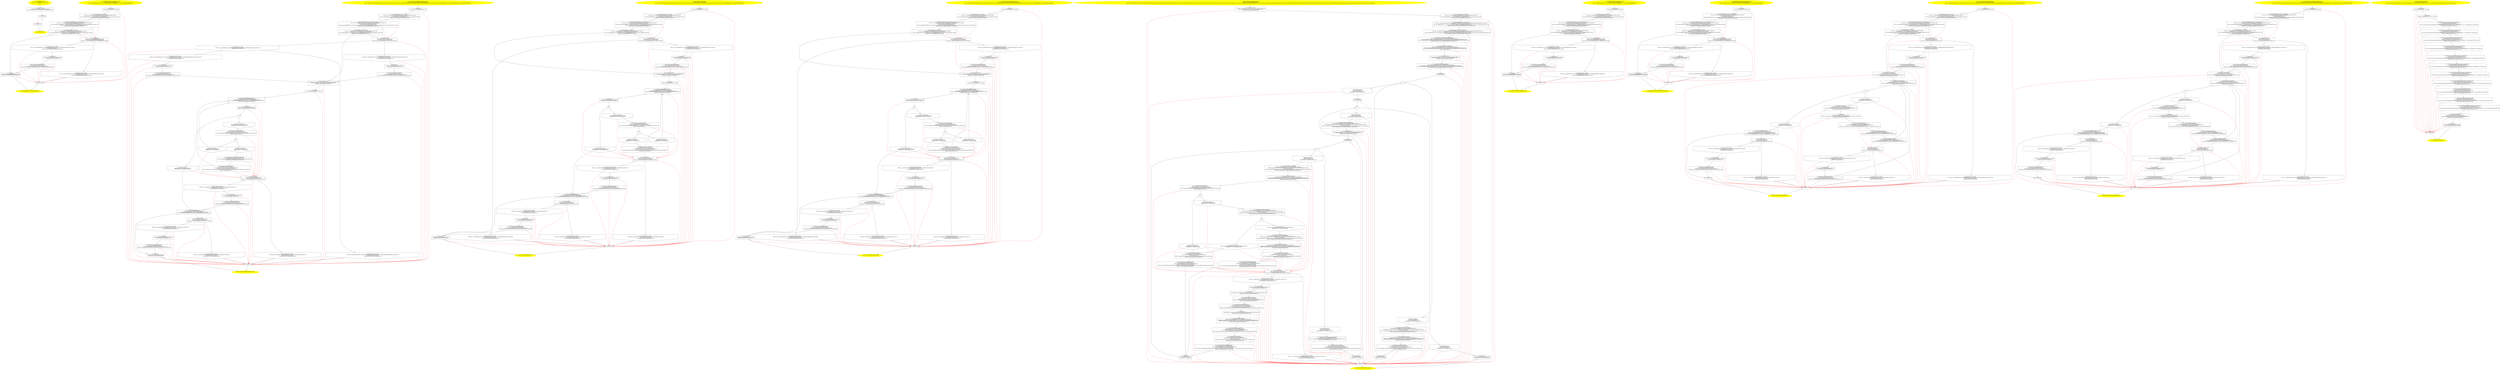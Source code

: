 /* @generated */
digraph cfg {
"com.dulishuo.util.FileUtil.<init>().767fc5f48401e6730ba7dc36e24dc9de_1" [label="1: Start FileUtil.<init>()\nFormals:  this:com.dulishuo.util.FileUtil*\nLocals:  \n  " color=yellow style=filled]
	

	 "com.dulishuo.util.FileUtil.<init>().767fc5f48401e6730ba7dc36e24dc9de_1" -> "com.dulishuo.util.FileUtil.<init>().767fc5f48401e6730ba7dc36e24dc9de_4" ;
"com.dulishuo.util.FileUtil.<init>().767fc5f48401e6730ba7dc36e24dc9de_2" [label="2: Exit FileUtil.<init>() \n  " color=yellow style=filled]
	

"com.dulishuo.util.FileUtil.<init>().767fc5f48401e6730ba7dc36e24dc9de_3" [label="3:  exceptions sink \n  " shape="box"]
	

	 "com.dulishuo.util.FileUtil.<init>().767fc5f48401e6730ba7dc36e24dc9de_3" -> "com.dulishuo.util.FileUtil.<init>().767fc5f48401e6730ba7dc36e24dc9de_2" ;
"com.dulishuo.util.FileUtil.<init>().767fc5f48401e6730ba7dc36e24dc9de_4" [label="4:  Call Object.<init>() \n   n$0=*&this:com.dulishuo.util.FileUtil* [line 16]\n  n$1=_fun_Object.<init>()(n$0:com.dulishuo.util.FileUtil*) [line 16]\n " shape="box"]
	

	 "com.dulishuo.util.FileUtil.<init>().767fc5f48401e6730ba7dc36e24dc9de_4" -> "com.dulishuo.util.FileUtil.<init>().767fc5f48401e6730ba7dc36e24dc9de_5" ;
	 "com.dulishuo.util.FileUtil.<init>().767fc5f48401e6730ba7dc36e24dc9de_4" -> "com.dulishuo.util.FileUtil.<init>().767fc5f48401e6730ba7dc36e24dc9de_3" [color="red" ];
"com.dulishuo.util.FileUtil.<init>().767fc5f48401e6730ba7dc36e24dc9de_5" [label="5:  method_body \n  " shape="box"]
	

	 "com.dulishuo.util.FileUtil.<init>().767fc5f48401e6730ba7dc36e24dc9de_5" -> "com.dulishuo.util.FileUtil.<init>().767fc5f48401e6730ba7dc36e24dc9de_2" ;
	 "com.dulishuo.util.FileUtil.<init>().767fc5f48401e6730ba7dc36e24dc9de_5" -> "com.dulishuo.util.FileUtil.<init>().767fc5f48401e6730ba7dc36e24dc9de_3" [color="red" ];
"com.dulishuo.util.FileUtil.FileReader(java.lang.String):java.io.BufferedReader.4a8e58d1080aa5ff0a556809f67c7bce_1" [label="1: Start BufferedReader FileUtil.FileReader(String)\nFormals:  path:java.lang.String*\nLocals:  CatchVar28:void $irvar1:void $irvar0:void reader:java.io.BufferedReader* e:java.io.FileNotFoundException* \n  " color=yellow style=filled]
	

	 "com.dulishuo.util.FileUtil.FileReader(java.lang.String):java.io.BufferedReader.4a8e58d1080aa5ff0a556809f67c7bce_1" -> "com.dulishuo.util.FileUtil.FileReader(java.lang.String):java.io.BufferedReader.4a8e58d1080aa5ff0a556809f67c7bce_4" ;
"com.dulishuo.util.FileUtil.FileReader(java.lang.String):java.io.BufferedReader.4a8e58d1080aa5ff0a556809f67c7bce_2" [label="2: Exit BufferedReader FileUtil.FileReader(String) \n  " color=yellow style=filled]
	

"com.dulishuo.util.FileUtil.FileReader(java.lang.String):java.io.BufferedReader.4a8e58d1080aa5ff0a556809f67c7bce_3" [label="3:  exceptions sink \n  " shape="box"]
	

	 "com.dulishuo.util.FileUtil.FileReader(java.lang.String):java.io.BufferedReader.4a8e58d1080aa5ff0a556809f67c7bce_3" -> "com.dulishuo.util.FileUtil.FileReader(java.lang.String):java.io.BufferedReader.4a8e58d1080aa5ff0a556809f67c7bce_2" ;
"com.dulishuo.util.FileUtil.FileReader(java.lang.String):java.io.BufferedReader.4a8e58d1080aa5ff0a556809f67c7bce_4" [label="4:  method_body \n   *&reader:java.lang.Object*=null [line 30]\n " shape="box"]
	

	 "com.dulishuo.util.FileUtil.FileReader(java.lang.String):java.io.BufferedReader.4a8e58d1080aa5ff0a556809f67c7bce_4" -> "com.dulishuo.util.FileUtil.FileReader(java.lang.String):java.io.BufferedReader.4a8e58d1080aa5ff0a556809f67c7bce_5" ;
	 "com.dulishuo.util.FileUtil.FileReader(java.lang.String):java.io.BufferedReader.4a8e58d1080aa5ff0a556809f67c7bce_4" -> "com.dulishuo.util.FileUtil.FileReader(java.lang.String):java.io.BufferedReader.4a8e58d1080aa5ff0a556809f67c7bce_3" [color="red" ];
"com.dulishuo.util.FileUtil.FileReader(java.lang.String):java.io.BufferedReader.4a8e58d1080aa5ff0a556809f67c7bce_5" [label="5:  Call FileInputStream.<init>(String) \n   n$0=_fun___new(sizeof(t=java.io.FileInputStream):java.io.FileInputStream*) [line 32]\n  n$1=*&path:java.lang.String* [line 32]\n  n$2=_fun_FileInputStream.<init>(String)(n$0:java.io.FileInputStream*,n$1:java.lang.String*) [line 32]\n  *&$irvar0:java.io.FileInputStream*=n$0 [line 32]\n " shape="box"]
	

	 "com.dulishuo.util.FileUtil.FileReader(java.lang.String):java.io.BufferedReader.4a8e58d1080aa5ff0a556809f67c7bce_5" -> "com.dulishuo.util.FileUtil.FileReader(java.lang.String):java.io.BufferedReader.4a8e58d1080aa5ff0a556809f67c7bce_6" ;
	 "com.dulishuo.util.FileUtil.FileReader(java.lang.String):java.io.BufferedReader.4a8e58d1080aa5ff0a556809f67c7bce_5" -> "com.dulishuo.util.FileUtil.FileReader(java.lang.String):java.io.BufferedReader.4a8e58d1080aa5ff0a556809f67c7bce_13" [color="red" ];
"com.dulishuo.util.FileUtil.FileReader(java.lang.String):java.io.BufferedReader.4a8e58d1080aa5ff0a556809f67c7bce_6" [label="6:  Call InputStreamReader.<init>(InputStream) \n   n$3=_fun___new(sizeof(t=java.io.InputStreamReader):java.io.InputStreamReader*) [line 32]\n  n$4=*&$irvar0:java.io.FileInputStream* [line 32]\n  n$5=_fun_InputStreamReader.<init>(InputStream)(n$3:java.io.InputStreamReader*,n$4:java.io.FileInputStream*) [line 32]\n  n$6=_fun___set_file_attribute(n$3:java.io.InputStreamReader*) [line 32]\n  *&$irvar1:java.io.InputStreamReader*=n$3 [line 32]\n " shape="box"]
	

	 "com.dulishuo.util.FileUtil.FileReader(java.lang.String):java.io.BufferedReader.4a8e58d1080aa5ff0a556809f67c7bce_6" -> "com.dulishuo.util.FileUtil.FileReader(java.lang.String):java.io.BufferedReader.4a8e58d1080aa5ff0a556809f67c7bce_7" ;
	 "com.dulishuo.util.FileUtil.FileReader(java.lang.String):java.io.BufferedReader.4a8e58d1080aa5ff0a556809f67c7bce_6" -> "com.dulishuo.util.FileUtil.FileReader(java.lang.String):java.io.BufferedReader.4a8e58d1080aa5ff0a556809f67c7bce_13" [color="red" ];
"com.dulishuo.util.FileUtil.FileReader(java.lang.String):java.io.BufferedReader.4a8e58d1080aa5ff0a556809f67c7bce_7" [label="7:  Call BufferedReader.<init>(Reader) \n   n$7=_fun___new(sizeof(t=java.io.BufferedReader):java.io.BufferedReader*) [line 32]\n  n$8=*&$irvar1:java.io.InputStreamReader* [line 32]\n  n$9=_fun_BufferedReader.<init>(Reader)(n$7:java.io.BufferedReader*,n$8:java.io.InputStreamReader*) [line 32]\n  *&reader:java.io.BufferedReader*=n$7 [line 32]\n " shape="box"]
	

	 "com.dulishuo.util.FileUtil.FileReader(java.lang.String):java.io.BufferedReader.4a8e58d1080aa5ff0a556809f67c7bce_7" -> "com.dulishuo.util.FileUtil.FileReader(java.lang.String):java.io.BufferedReader.4a8e58d1080aa5ff0a556809f67c7bce_10" ;
	 "com.dulishuo.util.FileUtil.FileReader(java.lang.String):java.io.BufferedReader.4a8e58d1080aa5ff0a556809f67c7bce_7" -> "com.dulishuo.util.FileUtil.FileReader(java.lang.String):java.io.BufferedReader.4a8e58d1080aa5ff0a556809f67c7bce_13" [color="red" ];
"com.dulishuo.util.FileUtil.FileReader(java.lang.String):java.io.BufferedReader.4a8e58d1080aa5ff0a556809f67c7bce_8" [label="8:  method_body \n   n$10=*&CatchVar28:java.lang.Object* [line 33]\n  *&e:java.lang.Object*=n$10 [line 33]\n " shape="box"]
	

	 "com.dulishuo.util.FileUtil.FileReader(java.lang.String):java.io.BufferedReader.4a8e58d1080aa5ff0a556809f67c7bce_8" -> "com.dulishuo.util.FileUtil.FileReader(java.lang.String):java.io.BufferedReader.4a8e58d1080aa5ff0a556809f67c7bce_9" ;
	 "com.dulishuo.util.FileUtil.FileReader(java.lang.String):java.io.BufferedReader.4a8e58d1080aa5ff0a556809f67c7bce_8" -> "com.dulishuo.util.FileUtil.FileReader(java.lang.String):java.io.BufferedReader.4a8e58d1080aa5ff0a556809f67c7bce_3" [color="red" ];
"com.dulishuo.util.FileUtil.FileReader(java.lang.String):java.io.BufferedReader.4a8e58d1080aa5ff0a556809f67c7bce_9" [label="9:  Call void Throwable.printStackTrace() \n   n$11=*&e:java.lang.Object* [line 35]\n  _=*n$11:java.lang.Object*(root java.lang.Object) [line 35]\n  n$13=_fun_void Throwable.printStackTrace()(n$11:java.lang.Object*) virtual [line 35]\n " shape="box"]
	

	 "com.dulishuo.util.FileUtil.FileReader(java.lang.String):java.io.BufferedReader.4a8e58d1080aa5ff0a556809f67c7bce_9" -> "com.dulishuo.util.FileUtil.FileReader(java.lang.String):java.io.BufferedReader.4a8e58d1080aa5ff0a556809f67c7bce_10" ;
	 "com.dulishuo.util.FileUtil.FileReader(java.lang.String):java.io.BufferedReader.4a8e58d1080aa5ff0a556809f67c7bce_9" -> "com.dulishuo.util.FileUtil.FileReader(java.lang.String):java.io.BufferedReader.4a8e58d1080aa5ff0a556809f67c7bce_3" [color="red" ];
"com.dulishuo.util.FileUtil.FileReader(java.lang.String):java.io.BufferedReader.4a8e58d1080aa5ff0a556809f67c7bce_10" [label="10:  method_body \n   n$14=*&reader:java.io.BufferedReader* [line 37]\n  *&return:java.io.BufferedReader*=n$14 [line 37]\n " shape="box"]
	

	 "com.dulishuo.util.FileUtil.FileReader(java.lang.String):java.io.BufferedReader.4a8e58d1080aa5ff0a556809f67c7bce_10" -> "com.dulishuo.util.FileUtil.FileReader(java.lang.String):java.io.BufferedReader.4a8e58d1080aa5ff0a556809f67c7bce_2" ;
	 "com.dulishuo.util.FileUtil.FileReader(java.lang.String):java.io.BufferedReader.4a8e58d1080aa5ff0a556809f67c7bce_10" -> "com.dulishuo.util.FileUtil.FileReader(java.lang.String):java.io.BufferedReader.4a8e58d1080aa5ff0a556809f67c7bce_3" [color="red" ];
"com.dulishuo.util.FileUtil.FileReader(java.lang.String):java.io.BufferedReader.4a8e58d1080aa5ff0a556809f67c7bce_11" [label="11: Prune (true branch, switch) \n   n$17=_fun___instanceof(n$16:java.io.FileNotFoundException*,sizeof(t=java.io.FileNotFoundException):void) [line 33]\n  PRUNE(n$17, true); [line 33]\n  *&CatchVar28:java.io.BufferedReader*=n$16 [line 33]\n " shape="invhouse"]
	

	 "com.dulishuo.util.FileUtil.FileReader(java.lang.String):java.io.BufferedReader.4a8e58d1080aa5ff0a556809f67c7bce_11" -> "com.dulishuo.util.FileUtil.FileReader(java.lang.String):java.io.BufferedReader.4a8e58d1080aa5ff0a556809f67c7bce_8" ;
	 "com.dulishuo.util.FileUtil.FileReader(java.lang.String):java.io.BufferedReader.4a8e58d1080aa5ff0a556809f67c7bce_11" -> "com.dulishuo.util.FileUtil.FileReader(java.lang.String):java.io.BufferedReader.4a8e58d1080aa5ff0a556809f67c7bce_3" [color="red" ];
"com.dulishuo.util.FileUtil.FileReader(java.lang.String):java.io.BufferedReader.4a8e58d1080aa5ff0a556809f67c7bce_12" [label="12: Prune (false branch, switch) \n   n$17=_fun___instanceof(n$16:java.io.FileNotFoundException*,sizeof(t=java.io.FileNotFoundException):void) [line 33]\n  PRUNE(!n$17, false); [line 33]\n  *&return:java.io.BufferedReader*=EXN n$16 [line 33]\n " shape="invhouse"]
	

	 "com.dulishuo.util.FileUtil.FileReader(java.lang.String):java.io.BufferedReader.4a8e58d1080aa5ff0a556809f67c7bce_12" -> "com.dulishuo.util.FileUtil.FileReader(java.lang.String):java.io.BufferedReader.4a8e58d1080aa5ff0a556809f67c7bce_3" ;
	 "com.dulishuo.util.FileUtil.FileReader(java.lang.String):java.io.BufferedReader.4a8e58d1080aa5ff0a556809f67c7bce_12" -> "com.dulishuo.util.FileUtil.FileReader(java.lang.String):java.io.BufferedReader.4a8e58d1080aa5ff0a556809f67c7bce_3" [color="red" ];
"com.dulishuo.util.FileUtil.FileReader(java.lang.String):java.io.BufferedReader.4a8e58d1080aa5ff0a556809f67c7bce_13" [label="13:  exception handler \n   n$15=*&return:java.io.BufferedReader* [line 33]\n  *&return:java.io.BufferedReader*=null [line 33]\n  n$16=_fun___unwrap_exception(n$15:java.io.BufferedReader*) [line 33]\n " shape="box"]
	

	 "com.dulishuo.util.FileUtil.FileReader(java.lang.String):java.io.BufferedReader.4a8e58d1080aa5ff0a556809f67c7bce_13" -> "com.dulishuo.util.FileUtil.FileReader(java.lang.String):java.io.BufferedReader.4a8e58d1080aa5ff0a556809f67c7bce_11" ;
	 "com.dulishuo.util.FileUtil.FileReader(java.lang.String):java.io.BufferedReader.4a8e58d1080aa5ff0a556809f67c7bce_13" -> "com.dulishuo.util.FileUtil.FileReader(java.lang.String):java.io.BufferedReader.4a8e58d1080aa5ff0a556809f67c7bce_12" ;
	 "com.dulishuo.util.FileUtil.FileReader(java.lang.String):java.io.BufferedReader.4a8e58d1080aa5ff0a556809f67c7bce_13" -> "com.dulishuo.util.FileUtil.FileReader(java.lang.String):java.io.BufferedReader.4a8e58d1080aa5ff0a556809f67c7bce_3" [color="red" ];
"com.dulishuo.util.FileUtil.FileToJsonList(java.lang.String,java.lang.String):java.util.List.15ed2d29a48925ff5f9450cc09102778_1" [label="1: Start List FileUtil.FileToJsonList(String,String)\nFormals:  path:java.lang.String* charset:java.lang.String*\nLocals:  CatchVar110:void CatchVar96:void $irvar4:void $irvar3:void $irvar2:void CatchVar37:void CatchVar29:void $irvar1:void $irvar0:void each_line:java.lang.String* list:java.util.List* reader:java.io.BufferedReader* json:net.sf.json.JSONObject* e:java.io.FileNotFoundException* \n  " color=yellow style=filled]
	

	 "com.dulishuo.util.FileUtil.FileToJsonList(java.lang.String,java.lang.String):java.util.List.15ed2d29a48925ff5f9450cc09102778_1" -> "com.dulishuo.util.FileUtil.FileToJsonList(java.lang.String,java.lang.String):java.util.List.15ed2d29a48925ff5f9450cc09102778_4" ;
"com.dulishuo.util.FileUtil.FileToJsonList(java.lang.String,java.lang.String):java.util.List.15ed2d29a48925ff5f9450cc09102778_2" [label="2: Exit List FileUtil.FileToJsonList(String,String) \n  " color=yellow style=filled]
	

"com.dulishuo.util.FileUtil.FileToJsonList(java.lang.String,java.lang.String):java.util.List.15ed2d29a48925ff5f9450cc09102778_3" [label="3:  exceptions sink \n  " shape="box"]
	

	 "com.dulishuo.util.FileUtil.FileToJsonList(java.lang.String,java.lang.String):java.util.List.15ed2d29a48925ff5f9450cc09102778_3" -> "com.dulishuo.util.FileUtil.FileToJsonList(java.lang.String,java.lang.String):java.util.List.15ed2d29a48925ff5f9450cc09102778_2" ;
"com.dulishuo.util.FileUtil.FileToJsonList(java.lang.String,java.lang.String):java.util.List.15ed2d29a48925ff5f9450cc09102778_4" [label="4:  method_body \n   *&reader:java.lang.Object*=null [line 127]\n " shape="box"]
	

	 "com.dulishuo.util.FileUtil.FileToJsonList(java.lang.String,java.lang.String):java.util.List.15ed2d29a48925ff5f9450cc09102778_4" -> "com.dulishuo.util.FileUtil.FileToJsonList(java.lang.String,java.lang.String):java.util.List.15ed2d29a48925ff5f9450cc09102778_5" ;
	 "com.dulishuo.util.FileUtil.FileToJsonList(java.lang.String,java.lang.String):java.util.List.15ed2d29a48925ff5f9450cc09102778_4" -> "com.dulishuo.util.FileUtil.FileToJsonList(java.lang.String,java.lang.String):java.util.List.15ed2d29a48925ff5f9450cc09102778_3" [color="red" ];
"com.dulishuo.util.FileUtil.FileToJsonList(java.lang.String,java.lang.String):java.util.List.15ed2d29a48925ff5f9450cc09102778_5" [label="5:  Call FileInputStream.<init>(String) \n   n$0=_fun___new(sizeof(t=java.io.FileInputStream):java.io.FileInputStream*) [line 129]\n  n$1=*&path:java.lang.String* [line 129]\n  n$2=_fun_FileInputStream.<init>(String)(n$0:java.io.FileInputStream*,n$1:java.lang.String*) [line 129]\n  *&$irvar0:java.io.FileInputStream*=n$0 [line 129]\n " shape="box"]
	

	 "com.dulishuo.util.FileUtil.FileToJsonList(java.lang.String,java.lang.String):java.util.List.15ed2d29a48925ff5f9450cc09102778_5" -> "com.dulishuo.util.FileUtil.FileToJsonList(java.lang.String,java.lang.String):java.util.List.15ed2d29a48925ff5f9450cc09102778_6" ;
	 "com.dulishuo.util.FileUtil.FileToJsonList(java.lang.String,java.lang.String):java.util.List.15ed2d29a48925ff5f9450cc09102778_5" -> "com.dulishuo.util.FileUtil.FileToJsonList(java.lang.String,java.lang.String):java.util.List.15ed2d29a48925ff5f9450cc09102778_38" [color="red" ];
"com.dulishuo.util.FileUtil.FileToJsonList(java.lang.String,java.lang.String):java.util.List.15ed2d29a48925ff5f9450cc09102778_6" [label="6:  Call InputStreamReader.<init>(InputStream,String) \n   n$3=_fun___new(sizeof(t=java.io.InputStreamReader):java.io.InputStreamReader*) [line 129]\n  n$4=*&$irvar0:java.io.FileInputStream* [line 129]\n  n$5=*&charset:java.lang.String* [line 129]\n  n$6=_fun_InputStreamReader.<init>(InputStream,String)(n$3:java.io.InputStreamReader*,n$4:java.io.FileInputStream*,n$5:java.lang.String*) [line 129]\n  *&$irvar1:java.io.InputStreamReader*=n$3 [line 129]\n " shape="box"]
	

	 "com.dulishuo.util.FileUtil.FileToJsonList(java.lang.String,java.lang.String):java.util.List.15ed2d29a48925ff5f9450cc09102778_6" -> "com.dulishuo.util.FileUtil.FileToJsonList(java.lang.String,java.lang.String):java.util.List.15ed2d29a48925ff5f9450cc09102778_7" ;
	 "com.dulishuo.util.FileUtil.FileToJsonList(java.lang.String,java.lang.String):java.util.List.15ed2d29a48925ff5f9450cc09102778_6" -> "com.dulishuo.util.FileUtil.FileToJsonList(java.lang.String,java.lang.String):java.util.List.15ed2d29a48925ff5f9450cc09102778_38" [color="red" ];
"com.dulishuo.util.FileUtil.FileToJsonList(java.lang.String,java.lang.String):java.util.List.15ed2d29a48925ff5f9450cc09102778_7" [label="7:  Call BufferedReader.<init>(Reader) \n   n$7=_fun___new(sizeof(t=java.io.BufferedReader):java.io.BufferedReader*) [line 129]\n  n$8=*&$irvar1:java.io.InputStreamReader* [line 129]\n  n$9=_fun_BufferedReader.<init>(Reader)(n$7:java.io.BufferedReader*,n$8:java.io.InputStreamReader*) [line 129]\n  *&reader:java.io.BufferedReader*=n$7 [line 129]\n " shape="box"]
	

	 "com.dulishuo.util.FileUtil.FileToJsonList(java.lang.String,java.lang.String):java.util.List.15ed2d29a48925ff5f9450cc09102778_7" -> "com.dulishuo.util.FileUtil.FileToJsonList(java.lang.String,java.lang.String):java.util.List.15ed2d29a48925ff5f9450cc09102778_12" ;
	 "com.dulishuo.util.FileUtil.FileToJsonList(java.lang.String,java.lang.String):java.util.List.15ed2d29a48925ff5f9450cc09102778_7" -> "com.dulishuo.util.FileUtil.FileToJsonList(java.lang.String,java.lang.String):java.util.List.15ed2d29a48925ff5f9450cc09102778_38" [color="red" ];
"com.dulishuo.util.FileUtil.FileToJsonList(java.lang.String,java.lang.String):java.util.List.15ed2d29a48925ff5f9450cc09102778_8" [label="8:  method_body \n   n$10=*&CatchVar29:java.lang.Object* [line 130]\n  *&e:java.lang.Object*=n$10 [line 130]\n " shape="box"]
	

	 "com.dulishuo.util.FileUtil.FileToJsonList(java.lang.String,java.lang.String):java.util.List.15ed2d29a48925ff5f9450cc09102778_8" -> "com.dulishuo.util.FileUtil.FileToJsonList(java.lang.String,java.lang.String):java.util.List.15ed2d29a48925ff5f9450cc09102778_9" ;
	 "com.dulishuo.util.FileUtil.FileToJsonList(java.lang.String,java.lang.String):java.util.List.15ed2d29a48925ff5f9450cc09102778_8" -> "com.dulishuo.util.FileUtil.FileToJsonList(java.lang.String,java.lang.String):java.util.List.15ed2d29a48925ff5f9450cc09102778_3" [color="red" ];
"com.dulishuo.util.FileUtil.FileToJsonList(java.lang.String,java.lang.String):java.util.List.15ed2d29a48925ff5f9450cc09102778_9" [label="9:  Call void Throwable.printStackTrace() \n   n$11=*&e:java.lang.Object* [line 132]\n  _=*n$11:java.lang.Object*(root java.lang.Object) [line 132]\n  n$13=_fun_void Throwable.printStackTrace()(n$11:java.lang.Object*) virtual [line 132]\n " shape="box"]
	

	 "com.dulishuo.util.FileUtil.FileToJsonList(java.lang.String,java.lang.String):java.util.List.15ed2d29a48925ff5f9450cc09102778_9" -> "com.dulishuo.util.FileUtil.FileToJsonList(java.lang.String,java.lang.String):java.util.List.15ed2d29a48925ff5f9450cc09102778_12" ;
	 "com.dulishuo.util.FileUtil.FileToJsonList(java.lang.String,java.lang.String):java.util.List.15ed2d29a48925ff5f9450cc09102778_9" -> "com.dulishuo.util.FileUtil.FileToJsonList(java.lang.String,java.lang.String):java.util.List.15ed2d29a48925ff5f9450cc09102778_3" [color="red" ];
"com.dulishuo.util.FileUtil.FileToJsonList(java.lang.String,java.lang.String):java.util.List.15ed2d29a48925ff5f9450cc09102778_10" [label="10:  method_body \n   n$14=*&CatchVar37:java.lang.Object* [line 133]\n  *&e:java.lang.Object*=n$14 [line 133]\n " shape="box"]
	

	 "com.dulishuo.util.FileUtil.FileToJsonList(java.lang.String,java.lang.String):java.util.List.15ed2d29a48925ff5f9450cc09102778_10" -> "com.dulishuo.util.FileUtil.FileToJsonList(java.lang.String,java.lang.String):java.util.List.15ed2d29a48925ff5f9450cc09102778_11" ;
	 "com.dulishuo.util.FileUtil.FileToJsonList(java.lang.String,java.lang.String):java.util.List.15ed2d29a48925ff5f9450cc09102778_10" -> "com.dulishuo.util.FileUtil.FileToJsonList(java.lang.String,java.lang.String):java.util.List.15ed2d29a48925ff5f9450cc09102778_3" [color="red" ];
"com.dulishuo.util.FileUtil.FileToJsonList(java.lang.String,java.lang.String):java.util.List.15ed2d29a48925ff5f9450cc09102778_11" [label="11:  Call void Throwable.printStackTrace() \n   n$15=*&e:java.lang.Object* [line 135]\n  _=*n$15:java.lang.Object*(root java.lang.Object) [line 135]\n  n$17=_fun_void Throwable.printStackTrace()(n$15:java.lang.Object*) virtual [line 135]\n " shape="box"]
	

	 "com.dulishuo.util.FileUtil.FileToJsonList(java.lang.String,java.lang.String):java.util.List.15ed2d29a48925ff5f9450cc09102778_11" -> "com.dulishuo.util.FileUtil.FileToJsonList(java.lang.String,java.lang.String):java.util.List.15ed2d29a48925ff5f9450cc09102778_12" ;
	 "com.dulishuo.util.FileUtil.FileToJsonList(java.lang.String,java.lang.String):java.util.List.15ed2d29a48925ff5f9450cc09102778_11" -> "com.dulishuo.util.FileUtil.FileToJsonList(java.lang.String,java.lang.String):java.util.List.15ed2d29a48925ff5f9450cc09102778_3" [color="red" ];
"com.dulishuo.util.FileUtil.FileToJsonList(java.lang.String,java.lang.String):java.util.List.15ed2d29a48925ff5f9450cc09102778_12" [label="12:  Call ArrayList.<init>() \n   n$18=_fun___new(sizeof(t=java.util.ArrayList):java.util.ArrayList*) [line 137]\n  n$19=_fun_ArrayList.<init>()(n$18:java.util.ArrayList*) [line 137]\n  *&list:java.util.ArrayList*=n$18 [line 137]\n " shape="box"]
	

	 "com.dulishuo.util.FileUtil.FileToJsonList(java.lang.String,java.lang.String):java.util.List.15ed2d29a48925ff5f9450cc09102778_12" -> "com.dulishuo.util.FileUtil.FileToJsonList(java.lang.String,java.lang.String):java.util.List.15ed2d29a48925ff5f9450cc09102778_13" ;
	 "com.dulishuo.util.FileUtil.FileToJsonList(java.lang.String,java.lang.String):java.util.List.15ed2d29a48925ff5f9450cc09102778_12" -> "com.dulishuo.util.FileUtil.FileToJsonList(java.lang.String,java.lang.String):java.util.List.15ed2d29a48925ff5f9450cc09102778_3" [color="red" ];
"com.dulishuo.util.FileUtil.FileToJsonList(java.lang.String,java.lang.String):java.util.List.15ed2d29a48925ff5f9450cc09102778_13" [label="13:  method_body \n   *&each_line:java.lang.Object*=\"\" [line 138]\n " shape="box"]
	

	 "com.dulishuo.util.FileUtil.FileToJsonList(java.lang.String,java.lang.String):java.util.List.15ed2d29a48925ff5f9450cc09102778_13" -> "com.dulishuo.util.FileUtil.FileToJsonList(java.lang.String,java.lang.String):java.util.List.15ed2d29a48925ff5f9450cc09102778_14" ;
	 "com.dulishuo.util.FileUtil.FileToJsonList(java.lang.String,java.lang.String):java.util.List.15ed2d29a48925ff5f9450cc09102778_13" -> "com.dulishuo.util.FileUtil.FileToJsonList(java.lang.String,java.lang.String):java.util.List.15ed2d29a48925ff5f9450cc09102778_3" [color="red" ];
"com.dulishuo.util.FileUtil.FileToJsonList(java.lang.String,java.lang.String):java.util.List.15ed2d29a48925ff5f9450cc09102778_14" [label="14:  Call String BufferedReader.readLine() \n   n$20=*&reader:java.io.BufferedReader* [line 141]\n  _=*n$20:java.io.BufferedReader*(root java.io.BufferedReader) [line 141]\n  n$22=_fun_String BufferedReader.readLine()(n$20:java.io.BufferedReader*) virtual [line 141]\n  *&$irvar2:java.lang.String*=n$22 [line 141]\n " shape="box"]
	

	 "com.dulishuo.util.FileUtil.FileToJsonList(java.lang.String,java.lang.String):java.util.List.15ed2d29a48925ff5f9450cc09102778_14" -> "com.dulishuo.util.FileUtil.FileToJsonList(java.lang.String,java.lang.String):java.util.List.15ed2d29a48925ff5f9450cc09102778_15" ;
	 "com.dulishuo.util.FileUtil.FileToJsonList(java.lang.String,java.lang.String):java.util.List.15ed2d29a48925ff5f9450cc09102778_14" -> "com.dulishuo.util.FileUtil.FileToJsonList(java.lang.String,java.lang.String):java.util.List.15ed2d29a48925ff5f9450cc09102778_33" [color="red" ];
"com.dulishuo.util.FileUtil.FileToJsonList(java.lang.String,java.lang.String):java.util.List.15ed2d29a48925ff5f9450cc09102778_15" [label="15:  method_body \n   n$23=*&$irvar2:java.lang.String* [line 141]\n  *&each_line:java.lang.String*=n$23 [line 141]\n " shape="box"]
	

	 "com.dulishuo.util.FileUtil.FileToJsonList(java.lang.String,java.lang.String):java.util.List.15ed2d29a48925ff5f9450cc09102778_15" -> "com.dulishuo.util.FileUtil.FileToJsonList(java.lang.String,java.lang.String):java.util.List.15ed2d29a48925ff5f9450cc09102778_18" ;
	 "com.dulishuo.util.FileUtil.FileToJsonList(java.lang.String,java.lang.String):java.util.List.15ed2d29a48925ff5f9450cc09102778_15" -> "com.dulishuo.util.FileUtil.FileToJsonList(java.lang.String,java.lang.String):java.util.List.15ed2d29a48925ff5f9450cc09102778_33" [color="red" ];
"com.dulishuo.util.FileUtil.FileToJsonList(java.lang.String,java.lang.String):java.util.List.15ed2d29a48925ff5f9450cc09102778_16" [label="16: Prune (true branch, if) \n   n$24=*&$irvar2:java.lang.String* [line 141]\n  PRUNE(!(n$24 == null), true); [line 141]\n " shape="invhouse"]
	

	 "com.dulishuo.util.FileUtil.FileToJsonList(java.lang.String,java.lang.String):java.util.List.15ed2d29a48925ff5f9450cc09102778_16" -> "com.dulishuo.util.FileUtil.FileToJsonList(java.lang.String,java.lang.String):java.util.List.15ed2d29a48925ff5f9450cc09102778_19" ;
	 "com.dulishuo.util.FileUtil.FileToJsonList(java.lang.String,java.lang.String):java.util.List.15ed2d29a48925ff5f9450cc09102778_16" -> "com.dulishuo.util.FileUtil.FileToJsonList(java.lang.String,java.lang.String):java.util.List.15ed2d29a48925ff5f9450cc09102778_33" [color="red" ];
"com.dulishuo.util.FileUtil.FileToJsonList(java.lang.String,java.lang.String):java.util.List.15ed2d29a48925ff5f9450cc09102778_17" [label="17: Prune (false branch, if) \n   n$24=*&$irvar2:java.lang.String* [line 141]\n  PRUNE((n$24 == null), false); [line 141]\n " shape="invhouse"]
	

	 "com.dulishuo.util.FileUtil.FileToJsonList(java.lang.String,java.lang.String):java.util.List.15ed2d29a48925ff5f9450cc09102778_17" -> "com.dulishuo.util.FileUtil.FileToJsonList(java.lang.String,java.lang.String):java.util.List.15ed2d29a48925ff5f9450cc09102778_27" ;
	 "com.dulishuo.util.FileUtil.FileToJsonList(java.lang.String,java.lang.String):java.util.List.15ed2d29a48925ff5f9450cc09102778_17" -> "com.dulishuo.util.FileUtil.FileToJsonList(java.lang.String,java.lang.String):java.util.List.15ed2d29a48925ff5f9450cc09102778_33" [color="red" ];
"com.dulishuo.util.FileUtil.FileToJsonList(java.lang.String,java.lang.String):java.util.List.15ed2d29a48925ff5f9450cc09102778_18" [label="18: + \n  " ]
	

	 "com.dulishuo.util.FileUtil.FileToJsonList(java.lang.String,java.lang.String):java.util.List.15ed2d29a48925ff5f9450cc09102778_18" -> "com.dulishuo.util.FileUtil.FileToJsonList(java.lang.String,java.lang.String):java.util.List.15ed2d29a48925ff5f9450cc09102778_16" ;
	 "com.dulishuo.util.FileUtil.FileToJsonList(java.lang.String,java.lang.String):java.util.List.15ed2d29a48925ff5f9450cc09102778_18" -> "com.dulishuo.util.FileUtil.FileToJsonList(java.lang.String,java.lang.String):java.util.List.15ed2d29a48925ff5f9450cc09102778_17" ;
"com.dulishuo.util.FileUtil.FileToJsonList(java.lang.String,java.lang.String):java.util.List.15ed2d29a48925ff5f9450cc09102778_19" [label="19:  Call boolean String.equals(Object) \n   n$25=*&each_line:java.lang.String* [line 142]\n  _=*n$25:java.lang.String*(root java.lang.String) [line 142]\n  n$27=_fun_boolean String.equals(Object)(n$25:java.lang.String*,\"\":java.lang.Object*) virtual [line 142]\n  *&$irvar3:_Bool=n$27 [line 142]\n " shape="box"]
	

	 "com.dulishuo.util.FileUtil.FileToJsonList(java.lang.String,java.lang.String):java.util.List.15ed2d29a48925ff5f9450cc09102778_19" -> "com.dulishuo.util.FileUtil.FileToJsonList(java.lang.String,java.lang.String):java.util.List.15ed2d29a48925ff5f9450cc09102778_22" ;
	 "com.dulishuo.util.FileUtil.FileToJsonList(java.lang.String,java.lang.String):java.util.List.15ed2d29a48925ff5f9450cc09102778_19" -> "com.dulishuo.util.FileUtil.FileToJsonList(java.lang.String,java.lang.String):java.util.List.15ed2d29a48925ff5f9450cc09102778_33" [color="red" ];
"com.dulishuo.util.FileUtil.FileToJsonList(java.lang.String,java.lang.String):java.util.List.15ed2d29a48925ff5f9450cc09102778_20" [label="20: Prune (true branch, if) \n   n$28=*&$irvar3:_Bool [line 142]\n  PRUNE(!(n$28 != 0), true); [line 142]\n " shape="invhouse"]
	

	 "com.dulishuo.util.FileUtil.FileToJsonList(java.lang.String,java.lang.String):java.util.List.15ed2d29a48925ff5f9450cc09102778_20" -> "com.dulishuo.util.FileUtil.FileToJsonList(java.lang.String,java.lang.String):java.util.List.15ed2d29a48925ff5f9450cc09102778_23" ;
	 "com.dulishuo.util.FileUtil.FileToJsonList(java.lang.String,java.lang.String):java.util.List.15ed2d29a48925ff5f9450cc09102778_20" -> "com.dulishuo.util.FileUtil.FileToJsonList(java.lang.String,java.lang.String):java.util.List.15ed2d29a48925ff5f9450cc09102778_33" [color="red" ];
"com.dulishuo.util.FileUtil.FileToJsonList(java.lang.String,java.lang.String):java.util.List.15ed2d29a48925ff5f9450cc09102778_21" [label="21: Prune (false branch, if) \n   n$28=*&$irvar3:_Bool [line 142]\n  PRUNE((n$28 != 0), false); [line 142]\n " shape="invhouse"]
	

	 "com.dulishuo.util.FileUtil.FileToJsonList(java.lang.String,java.lang.String):java.util.List.15ed2d29a48925ff5f9450cc09102778_21" -> "com.dulishuo.util.FileUtil.FileToJsonList(java.lang.String,java.lang.String):java.util.List.15ed2d29a48925ff5f9450cc09102778_14" ;
	 "com.dulishuo.util.FileUtil.FileToJsonList(java.lang.String,java.lang.String):java.util.List.15ed2d29a48925ff5f9450cc09102778_21" -> "com.dulishuo.util.FileUtil.FileToJsonList(java.lang.String,java.lang.String):java.util.List.15ed2d29a48925ff5f9450cc09102778_33" [color="red" ];
"com.dulishuo.util.FileUtil.FileToJsonList(java.lang.String,java.lang.String):java.util.List.15ed2d29a48925ff5f9450cc09102778_22" [label="22: + \n  " ]
	

	 "com.dulishuo.util.FileUtil.FileToJsonList(java.lang.String,java.lang.String):java.util.List.15ed2d29a48925ff5f9450cc09102778_22" -> "com.dulishuo.util.FileUtil.FileToJsonList(java.lang.String,java.lang.String):java.util.List.15ed2d29a48925ff5f9450cc09102778_20" ;
	 "com.dulishuo.util.FileUtil.FileToJsonList(java.lang.String,java.lang.String):java.util.List.15ed2d29a48925ff5f9450cc09102778_22" -> "com.dulishuo.util.FileUtil.FileToJsonList(java.lang.String,java.lang.String):java.util.List.15ed2d29a48925ff5f9450cc09102778_21" ;
"com.dulishuo.util.FileUtil.FileToJsonList(java.lang.String,java.lang.String):java.util.List.15ed2d29a48925ff5f9450cc09102778_23" [label="23:  Call JSONObject JSONObject.fromObject(Object) \n   n$29=*&each_line:java.lang.String* [line 143]\n  n$30=_fun_JSONObject JSONObject.fromObject(Object)(n$29:java.lang.String*) [line 143]\n  *&json:net.sf.json.JSONObject*=n$30 [line 143]\n " shape="box"]
	

	 "com.dulishuo.util.FileUtil.FileToJsonList(java.lang.String,java.lang.String):java.util.List.15ed2d29a48925ff5f9450cc09102778_23" -> "com.dulishuo.util.FileUtil.FileToJsonList(java.lang.String,java.lang.String):java.util.List.15ed2d29a48925ff5f9450cc09102778_24" ;
	 "com.dulishuo.util.FileUtil.FileToJsonList(java.lang.String,java.lang.String):java.util.List.15ed2d29a48925ff5f9450cc09102778_23" -> "com.dulishuo.util.FileUtil.FileToJsonList(java.lang.String,java.lang.String):java.util.List.15ed2d29a48925ff5f9450cc09102778_33" [color="red" ];
"com.dulishuo.util.FileUtil.FileToJsonList(java.lang.String,java.lang.String):java.util.List.15ed2d29a48925ff5f9450cc09102778_24" [label="24:  Call boolean ArrayList.add(Object) \n   n$31=*&list:java.util.ArrayList* [line 144]\n  _=*n$31:java.util.ArrayList*(root java.util.ArrayList) [line 144]\n  n$33=*&json:net.sf.json.JSONObject* [line 144]\n  n$34=_fun_boolean ArrayList.add(Object)(n$31:java.util.ArrayList*,n$33:net.sf.json.JSONObject*) interface virtual [line 144]\n  *&$irvar4:_Bool=n$34 [line 144]\n " shape="box"]
	

	 "com.dulishuo.util.FileUtil.FileToJsonList(java.lang.String,java.lang.String):java.util.List.15ed2d29a48925ff5f9450cc09102778_24" -> "com.dulishuo.util.FileUtil.FileToJsonList(java.lang.String,java.lang.String):java.util.List.15ed2d29a48925ff5f9450cc09102778_14" ;
	 "com.dulishuo.util.FileUtil.FileToJsonList(java.lang.String,java.lang.String):java.util.List.15ed2d29a48925ff5f9450cc09102778_24" -> "com.dulishuo.util.FileUtil.FileToJsonList(java.lang.String,java.lang.String):java.util.List.15ed2d29a48925ff5f9450cc09102778_33" [color="red" ];
"com.dulishuo.util.FileUtil.FileToJsonList(java.lang.String,java.lang.String):java.util.List.15ed2d29a48925ff5f9450cc09102778_25" [label="25:  method_body \n   n$35=*&CatchVar96:java.lang.Object* [line 147]\n  *&e:java.lang.Object*=n$35 [line 147]\n " shape="box"]
	

	 "com.dulishuo.util.FileUtil.FileToJsonList(java.lang.String,java.lang.String):java.util.List.15ed2d29a48925ff5f9450cc09102778_25" -> "com.dulishuo.util.FileUtil.FileToJsonList(java.lang.String,java.lang.String):java.util.List.15ed2d29a48925ff5f9450cc09102778_26" ;
	 "com.dulishuo.util.FileUtil.FileToJsonList(java.lang.String,java.lang.String):java.util.List.15ed2d29a48925ff5f9450cc09102778_25" -> "com.dulishuo.util.FileUtil.FileToJsonList(java.lang.String,java.lang.String):java.util.List.15ed2d29a48925ff5f9450cc09102778_3" [color="red" ];
"com.dulishuo.util.FileUtil.FileToJsonList(java.lang.String,java.lang.String):java.util.List.15ed2d29a48925ff5f9450cc09102778_26" [label="26:  Call void Throwable.printStackTrace() \n   n$36=*&e:java.lang.Object* [line 149]\n  _=*n$36:java.lang.Object*(root java.lang.Object) [line 149]\n  n$38=_fun_void Throwable.printStackTrace()(n$36:java.lang.Object*) virtual [line 149]\n " shape="box"]
	

	 "com.dulishuo.util.FileUtil.FileToJsonList(java.lang.String,java.lang.String):java.util.List.15ed2d29a48925ff5f9450cc09102778_26" -> "com.dulishuo.util.FileUtil.FileToJsonList(java.lang.String,java.lang.String):java.util.List.15ed2d29a48925ff5f9450cc09102778_27" ;
	 "com.dulishuo.util.FileUtil.FileToJsonList(java.lang.String,java.lang.String):java.util.List.15ed2d29a48925ff5f9450cc09102778_26" -> "com.dulishuo.util.FileUtil.FileToJsonList(java.lang.String,java.lang.String):java.util.List.15ed2d29a48925ff5f9450cc09102778_3" [color="red" ];
"com.dulishuo.util.FileUtil.FileToJsonList(java.lang.String,java.lang.String):java.util.List.15ed2d29a48925ff5f9450cc09102778_27" [label="27:  Call void BufferedReader.close() \n   n$39=*&reader:java.io.BufferedReader* [line 152]\n  _=*n$39:java.io.BufferedReader*(root java.io.BufferedReader) [line 152]\n  n$41=_fun_void BufferedReader.close()(n$39:java.io.BufferedReader*) virtual [line 152]\n " shape="box"]
	

	 "com.dulishuo.util.FileUtil.FileToJsonList(java.lang.String,java.lang.String):java.util.List.15ed2d29a48925ff5f9450cc09102778_27" -> "com.dulishuo.util.FileUtil.FileToJsonList(java.lang.String,java.lang.String):java.util.List.15ed2d29a48925ff5f9450cc09102778_30" ;
	 "com.dulishuo.util.FileUtil.FileToJsonList(java.lang.String,java.lang.String):java.util.List.15ed2d29a48925ff5f9450cc09102778_27" -> "com.dulishuo.util.FileUtil.FileToJsonList(java.lang.String,java.lang.String):java.util.List.15ed2d29a48925ff5f9450cc09102778_41" [color="red" ];
"com.dulishuo.util.FileUtil.FileToJsonList(java.lang.String,java.lang.String):java.util.List.15ed2d29a48925ff5f9450cc09102778_28" [label="28:  method_body \n   n$42=*&CatchVar110:java.lang.Object* [line 153]\n  *&e:java.lang.Object*=n$42 [line 153]\n " shape="box"]
	

	 "com.dulishuo.util.FileUtil.FileToJsonList(java.lang.String,java.lang.String):java.util.List.15ed2d29a48925ff5f9450cc09102778_28" -> "com.dulishuo.util.FileUtil.FileToJsonList(java.lang.String,java.lang.String):java.util.List.15ed2d29a48925ff5f9450cc09102778_29" ;
	 "com.dulishuo.util.FileUtil.FileToJsonList(java.lang.String,java.lang.String):java.util.List.15ed2d29a48925ff5f9450cc09102778_28" -> "com.dulishuo.util.FileUtil.FileToJsonList(java.lang.String,java.lang.String):java.util.List.15ed2d29a48925ff5f9450cc09102778_3" [color="red" ];
"com.dulishuo.util.FileUtil.FileToJsonList(java.lang.String,java.lang.String):java.util.List.15ed2d29a48925ff5f9450cc09102778_29" [label="29:  Call void Throwable.printStackTrace() \n   n$43=*&e:java.lang.Object* [line 155]\n  _=*n$43:java.lang.Object*(root java.lang.Object) [line 155]\n  n$45=_fun_void Throwable.printStackTrace()(n$43:java.lang.Object*) virtual [line 155]\n " shape="box"]
	

	 "com.dulishuo.util.FileUtil.FileToJsonList(java.lang.String,java.lang.String):java.util.List.15ed2d29a48925ff5f9450cc09102778_29" -> "com.dulishuo.util.FileUtil.FileToJsonList(java.lang.String,java.lang.String):java.util.List.15ed2d29a48925ff5f9450cc09102778_30" ;
	 "com.dulishuo.util.FileUtil.FileToJsonList(java.lang.String,java.lang.String):java.util.List.15ed2d29a48925ff5f9450cc09102778_29" -> "com.dulishuo.util.FileUtil.FileToJsonList(java.lang.String,java.lang.String):java.util.List.15ed2d29a48925ff5f9450cc09102778_3" [color="red" ];
"com.dulishuo.util.FileUtil.FileToJsonList(java.lang.String,java.lang.String):java.util.List.15ed2d29a48925ff5f9450cc09102778_30" [label="30:  method_body \n   n$46=*&list:java.util.ArrayList* [line 158]\n  *&return:java.util.List*=n$46 [line 158]\n " shape="box"]
	

	 "com.dulishuo.util.FileUtil.FileToJsonList(java.lang.String,java.lang.String):java.util.List.15ed2d29a48925ff5f9450cc09102778_30" -> "com.dulishuo.util.FileUtil.FileToJsonList(java.lang.String,java.lang.String):java.util.List.15ed2d29a48925ff5f9450cc09102778_2" ;
	 "com.dulishuo.util.FileUtil.FileToJsonList(java.lang.String,java.lang.String):java.util.List.15ed2d29a48925ff5f9450cc09102778_30" -> "com.dulishuo.util.FileUtil.FileToJsonList(java.lang.String,java.lang.String):java.util.List.15ed2d29a48925ff5f9450cc09102778_3" [color="red" ];
"com.dulishuo.util.FileUtil.FileToJsonList(java.lang.String,java.lang.String):java.util.List.15ed2d29a48925ff5f9450cc09102778_31" [label="31: Prune (true branch, switch) \n   n$49=_fun___instanceof(n$48:java.lang.Exception*,sizeof(t=java.lang.Exception):void) [line 147]\n  PRUNE(n$49, true); [line 147]\n  *&CatchVar96:java.util.List*=n$48 [line 147]\n " shape="invhouse"]
	

	 "com.dulishuo.util.FileUtil.FileToJsonList(java.lang.String,java.lang.String):java.util.List.15ed2d29a48925ff5f9450cc09102778_31" -> "com.dulishuo.util.FileUtil.FileToJsonList(java.lang.String,java.lang.String):java.util.List.15ed2d29a48925ff5f9450cc09102778_25" ;
	 "com.dulishuo.util.FileUtil.FileToJsonList(java.lang.String,java.lang.String):java.util.List.15ed2d29a48925ff5f9450cc09102778_31" -> "com.dulishuo.util.FileUtil.FileToJsonList(java.lang.String,java.lang.String):java.util.List.15ed2d29a48925ff5f9450cc09102778_3" [color="red" ];
"com.dulishuo.util.FileUtil.FileToJsonList(java.lang.String,java.lang.String):java.util.List.15ed2d29a48925ff5f9450cc09102778_32" [label="32: Prune (false branch, switch) \n   n$49=_fun___instanceof(n$48:java.lang.Exception*,sizeof(t=java.lang.Exception):void) [line 147]\n  PRUNE(!n$49, false); [line 147]\n  *&return:java.util.List*=EXN n$48 [line 147]\n " shape="invhouse"]
	

	 "com.dulishuo.util.FileUtil.FileToJsonList(java.lang.String,java.lang.String):java.util.List.15ed2d29a48925ff5f9450cc09102778_32" -> "com.dulishuo.util.FileUtil.FileToJsonList(java.lang.String,java.lang.String):java.util.List.15ed2d29a48925ff5f9450cc09102778_3" ;
	 "com.dulishuo.util.FileUtil.FileToJsonList(java.lang.String,java.lang.String):java.util.List.15ed2d29a48925ff5f9450cc09102778_32" -> "com.dulishuo.util.FileUtil.FileToJsonList(java.lang.String,java.lang.String):java.util.List.15ed2d29a48925ff5f9450cc09102778_3" [color="red" ];
"com.dulishuo.util.FileUtil.FileToJsonList(java.lang.String,java.lang.String):java.util.List.15ed2d29a48925ff5f9450cc09102778_33" [label="33:  exception handler \n   n$47=*&return:java.util.List* [line 147]\n  *&return:java.util.List*=null [line 147]\n  n$48=_fun___unwrap_exception(n$47:java.util.List*) [line 147]\n " shape="box"]
	

	 "com.dulishuo.util.FileUtil.FileToJsonList(java.lang.String,java.lang.String):java.util.List.15ed2d29a48925ff5f9450cc09102778_33" -> "com.dulishuo.util.FileUtil.FileToJsonList(java.lang.String,java.lang.String):java.util.List.15ed2d29a48925ff5f9450cc09102778_31" ;
	 "com.dulishuo.util.FileUtil.FileToJsonList(java.lang.String,java.lang.String):java.util.List.15ed2d29a48925ff5f9450cc09102778_33" -> "com.dulishuo.util.FileUtil.FileToJsonList(java.lang.String,java.lang.String):java.util.List.15ed2d29a48925ff5f9450cc09102778_32" ;
	 "com.dulishuo.util.FileUtil.FileToJsonList(java.lang.String,java.lang.String):java.util.List.15ed2d29a48925ff5f9450cc09102778_33" -> "com.dulishuo.util.FileUtil.FileToJsonList(java.lang.String,java.lang.String):java.util.List.15ed2d29a48925ff5f9450cc09102778_3" [color="red" ];
"com.dulishuo.util.FileUtil.FileToJsonList(java.lang.String,java.lang.String):java.util.List.15ed2d29a48925ff5f9450cc09102778_34" [label="34: Prune (true branch, switch) \n   n$50=_fun___instanceof(n$48:java.io.UnsupportedEncodingException*,sizeof(t=java.io.UnsupportedEncodingException):void) [line 133]\n  PRUNE(n$50, true); [line 133]\n  *&CatchVar37:java.util.List*=n$48 [line 133]\n " shape="invhouse"]
	

	 "com.dulishuo.util.FileUtil.FileToJsonList(java.lang.String,java.lang.String):java.util.List.15ed2d29a48925ff5f9450cc09102778_34" -> "com.dulishuo.util.FileUtil.FileToJsonList(java.lang.String,java.lang.String):java.util.List.15ed2d29a48925ff5f9450cc09102778_10" ;
	 "com.dulishuo.util.FileUtil.FileToJsonList(java.lang.String,java.lang.String):java.util.List.15ed2d29a48925ff5f9450cc09102778_34" -> "com.dulishuo.util.FileUtil.FileToJsonList(java.lang.String,java.lang.String):java.util.List.15ed2d29a48925ff5f9450cc09102778_3" [color="red" ];
"com.dulishuo.util.FileUtil.FileToJsonList(java.lang.String,java.lang.String):java.util.List.15ed2d29a48925ff5f9450cc09102778_35" [label="35: Prune (false branch, switch) \n   n$50=_fun___instanceof(n$48:java.io.UnsupportedEncodingException*,sizeof(t=java.io.UnsupportedEncodingException):void) [line 133]\n  PRUNE(!n$50, false); [line 133]\n  *&return:java.util.List*=EXN n$48 [line 133]\n " shape="invhouse"]
	

	 "com.dulishuo.util.FileUtil.FileToJsonList(java.lang.String,java.lang.String):java.util.List.15ed2d29a48925ff5f9450cc09102778_35" -> "com.dulishuo.util.FileUtil.FileToJsonList(java.lang.String,java.lang.String):java.util.List.15ed2d29a48925ff5f9450cc09102778_3" ;
	 "com.dulishuo.util.FileUtil.FileToJsonList(java.lang.String,java.lang.String):java.util.List.15ed2d29a48925ff5f9450cc09102778_35" -> "com.dulishuo.util.FileUtil.FileToJsonList(java.lang.String,java.lang.String):java.util.List.15ed2d29a48925ff5f9450cc09102778_3" [color="red" ];
"com.dulishuo.util.FileUtil.FileToJsonList(java.lang.String,java.lang.String):java.util.List.15ed2d29a48925ff5f9450cc09102778_36" [label="36: Prune (true branch, switch) \n   n$51=_fun___instanceof(n$48:java.io.FileNotFoundException*,sizeof(t=java.io.FileNotFoundException):void) [line 130]\n  PRUNE(n$51, true); [line 130]\n  *&CatchVar29:java.util.List*=n$48 [line 130]\n " shape="invhouse"]
	

	 "com.dulishuo.util.FileUtil.FileToJsonList(java.lang.String,java.lang.String):java.util.List.15ed2d29a48925ff5f9450cc09102778_36" -> "com.dulishuo.util.FileUtil.FileToJsonList(java.lang.String,java.lang.String):java.util.List.15ed2d29a48925ff5f9450cc09102778_8" ;
	 "com.dulishuo.util.FileUtil.FileToJsonList(java.lang.String,java.lang.String):java.util.List.15ed2d29a48925ff5f9450cc09102778_36" -> "com.dulishuo.util.FileUtil.FileToJsonList(java.lang.String,java.lang.String):java.util.List.15ed2d29a48925ff5f9450cc09102778_3" [color="red" ];
"com.dulishuo.util.FileUtil.FileToJsonList(java.lang.String,java.lang.String):java.util.List.15ed2d29a48925ff5f9450cc09102778_37" [label="37: Prune (false branch, switch) \n   n$51=_fun___instanceof(n$48:java.io.FileNotFoundException*,sizeof(t=java.io.FileNotFoundException):void) [line 130]\n  PRUNE(!n$51, false); [line 130]\n " shape="invhouse"]
	

	 "com.dulishuo.util.FileUtil.FileToJsonList(java.lang.String,java.lang.String):java.util.List.15ed2d29a48925ff5f9450cc09102778_37" -> "com.dulishuo.util.FileUtil.FileToJsonList(java.lang.String,java.lang.String):java.util.List.15ed2d29a48925ff5f9450cc09102778_34" ;
	 "com.dulishuo.util.FileUtil.FileToJsonList(java.lang.String,java.lang.String):java.util.List.15ed2d29a48925ff5f9450cc09102778_37" -> "com.dulishuo.util.FileUtil.FileToJsonList(java.lang.String,java.lang.String):java.util.List.15ed2d29a48925ff5f9450cc09102778_35" ;
	 "com.dulishuo.util.FileUtil.FileToJsonList(java.lang.String,java.lang.String):java.util.List.15ed2d29a48925ff5f9450cc09102778_37" -> "com.dulishuo.util.FileUtil.FileToJsonList(java.lang.String,java.lang.String):java.util.List.15ed2d29a48925ff5f9450cc09102778_3" [color="red" ];
"com.dulishuo.util.FileUtil.FileToJsonList(java.lang.String,java.lang.String):java.util.List.15ed2d29a48925ff5f9450cc09102778_38" [label="38:  exception handler \n   n$47=*&return:java.util.List* [line 130]\n  *&return:java.util.List*=null [line 130]\n  n$48=_fun___unwrap_exception(n$47:java.util.List*) [line 130]\n " shape="box"]
	

	 "com.dulishuo.util.FileUtil.FileToJsonList(java.lang.String,java.lang.String):java.util.List.15ed2d29a48925ff5f9450cc09102778_38" -> "com.dulishuo.util.FileUtil.FileToJsonList(java.lang.String,java.lang.String):java.util.List.15ed2d29a48925ff5f9450cc09102778_36" ;
	 "com.dulishuo.util.FileUtil.FileToJsonList(java.lang.String,java.lang.String):java.util.List.15ed2d29a48925ff5f9450cc09102778_38" -> "com.dulishuo.util.FileUtil.FileToJsonList(java.lang.String,java.lang.String):java.util.List.15ed2d29a48925ff5f9450cc09102778_37" ;
	 "com.dulishuo.util.FileUtil.FileToJsonList(java.lang.String,java.lang.String):java.util.List.15ed2d29a48925ff5f9450cc09102778_38" -> "com.dulishuo.util.FileUtil.FileToJsonList(java.lang.String,java.lang.String):java.util.List.15ed2d29a48925ff5f9450cc09102778_3" [color="red" ];
"com.dulishuo.util.FileUtil.FileToJsonList(java.lang.String,java.lang.String):java.util.List.15ed2d29a48925ff5f9450cc09102778_39" [label="39: Prune (true branch, switch) \n   n$52=_fun___instanceof(n$48:java.io.IOException*,sizeof(t=java.io.IOException):void) [line 153]\n  PRUNE(n$52, true); [line 153]\n  *&CatchVar110:java.util.List*=n$48 [line 153]\n " shape="invhouse"]
	

	 "com.dulishuo.util.FileUtil.FileToJsonList(java.lang.String,java.lang.String):java.util.List.15ed2d29a48925ff5f9450cc09102778_39" -> "com.dulishuo.util.FileUtil.FileToJsonList(java.lang.String,java.lang.String):java.util.List.15ed2d29a48925ff5f9450cc09102778_28" ;
	 "com.dulishuo.util.FileUtil.FileToJsonList(java.lang.String,java.lang.String):java.util.List.15ed2d29a48925ff5f9450cc09102778_39" -> "com.dulishuo.util.FileUtil.FileToJsonList(java.lang.String,java.lang.String):java.util.List.15ed2d29a48925ff5f9450cc09102778_3" [color="red" ];
"com.dulishuo.util.FileUtil.FileToJsonList(java.lang.String,java.lang.String):java.util.List.15ed2d29a48925ff5f9450cc09102778_40" [label="40: Prune (false branch, switch) \n   n$52=_fun___instanceof(n$48:java.io.IOException*,sizeof(t=java.io.IOException):void) [line 153]\n  PRUNE(!n$52, false); [line 153]\n  *&return:java.util.List*=EXN n$48 [line 153]\n " shape="invhouse"]
	

	 "com.dulishuo.util.FileUtil.FileToJsonList(java.lang.String,java.lang.String):java.util.List.15ed2d29a48925ff5f9450cc09102778_40" -> "com.dulishuo.util.FileUtil.FileToJsonList(java.lang.String,java.lang.String):java.util.List.15ed2d29a48925ff5f9450cc09102778_3" ;
	 "com.dulishuo.util.FileUtil.FileToJsonList(java.lang.String,java.lang.String):java.util.List.15ed2d29a48925ff5f9450cc09102778_40" -> "com.dulishuo.util.FileUtil.FileToJsonList(java.lang.String,java.lang.String):java.util.List.15ed2d29a48925ff5f9450cc09102778_3" [color="red" ];
"com.dulishuo.util.FileUtil.FileToJsonList(java.lang.String,java.lang.String):java.util.List.15ed2d29a48925ff5f9450cc09102778_41" [label="41:  exception handler \n   n$47=*&return:java.util.List* [line 153]\n  *&return:java.util.List*=null [line 153]\n  n$48=_fun___unwrap_exception(n$47:java.util.List*) [line 153]\n " shape="box"]
	

	 "com.dulishuo.util.FileUtil.FileToJsonList(java.lang.String,java.lang.String):java.util.List.15ed2d29a48925ff5f9450cc09102778_41" -> "com.dulishuo.util.FileUtil.FileToJsonList(java.lang.String,java.lang.String):java.util.List.15ed2d29a48925ff5f9450cc09102778_39" ;
	 "com.dulishuo.util.FileUtil.FileToJsonList(java.lang.String,java.lang.String):java.util.List.15ed2d29a48925ff5f9450cc09102778_41" -> "com.dulishuo.util.FileUtil.FileToJsonList(java.lang.String,java.lang.String):java.util.List.15ed2d29a48925ff5f9450cc09102778_40" ;
	 "com.dulishuo.util.FileUtil.FileToJsonList(java.lang.String,java.lang.String):java.util.List.15ed2d29a48925ff5f9450cc09102778_41" -> "com.dulishuo.util.FileUtil.FileToJsonList(java.lang.String,java.lang.String):java.util.List.15ed2d29a48925ff5f9450cc09102778_3" [color="red" ];
"com.dulishuo.util.FileUtil.FileToList(java.lang.String):java.util.List.6ab6f8b4b6e0c508818b9cf523235bfa_1" [label="1: Start List FileUtil.FileToList(String)\nFormals:  path:java.lang.String*\nLocals:  CatchVar90:void CatchVar76:void $irvar4:void $irvar3:void $irvar2:void CatchVar28:void $irvar1:void $irvar0:void each_line:java.lang.String* list:java.util.List* reader:java.io.BufferedReader* e:java.io.FileNotFoundException* \n  " color=yellow style=filled]
	

	 "com.dulishuo.util.FileUtil.FileToList(java.lang.String):java.util.List.6ab6f8b4b6e0c508818b9cf523235bfa_1" -> "com.dulishuo.util.FileUtil.FileToList(java.lang.String):java.util.List.6ab6f8b4b6e0c508818b9cf523235bfa_4" ;
"com.dulishuo.util.FileUtil.FileToList(java.lang.String):java.util.List.6ab6f8b4b6e0c508818b9cf523235bfa_2" [label="2: Exit List FileUtil.FileToList(String) \n  " color=yellow style=filled]
	

"com.dulishuo.util.FileUtil.FileToList(java.lang.String):java.util.List.6ab6f8b4b6e0c508818b9cf523235bfa_3" [label="3:  exceptions sink \n  " shape="box"]
	

	 "com.dulishuo.util.FileUtil.FileToList(java.lang.String):java.util.List.6ab6f8b4b6e0c508818b9cf523235bfa_3" -> "com.dulishuo.util.FileUtil.FileToList(java.lang.String):java.util.List.6ab6f8b4b6e0c508818b9cf523235bfa_2" ;
"com.dulishuo.util.FileUtil.FileToList(java.lang.String):java.util.List.6ab6f8b4b6e0c508818b9cf523235bfa_4" [label="4:  method_body \n   *&reader:java.lang.Object*=null [line 65]\n " shape="box"]
	

	 "com.dulishuo.util.FileUtil.FileToList(java.lang.String):java.util.List.6ab6f8b4b6e0c508818b9cf523235bfa_4" -> "com.dulishuo.util.FileUtil.FileToList(java.lang.String):java.util.List.6ab6f8b4b6e0c508818b9cf523235bfa_5" ;
	 "com.dulishuo.util.FileUtil.FileToList(java.lang.String):java.util.List.6ab6f8b4b6e0c508818b9cf523235bfa_4" -> "com.dulishuo.util.FileUtil.FileToList(java.lang.String):java.util.List.6ab6f8b4b6e0c508818b9cf523235bfa_3" [color="red" ];
"com.dulishuo.util.FileUtil.FileToList(java.lang.String):java.util.List.6ab6f8b4b6e0c508818b9cf523235bfa_5" [label="5:  Call FileInputStream.<init>(String) \n   n$0=_fun___new(sizeof(t=java.io.FileInputStream):java.io.FileInputStream*) [line 67]\n  n$1=*&path:java.lang.String* [line 67]\n  n$2=_fun_FileInputStream.<init>(String)(n$0:java.io.FileInputStream*,n$1:java.lang.String*) [line 67]\n  *&$irvar0:java.io.FileInputStream*=n$0 [line 67]\n " shape="box"]
	

	 "com.dulishuo.util.FileUtil.FileToList(java.lang.String):java.util.List.6ab6f8b4b6e0c508818b9cf523235bfa_5" -> "com.dulishuo.util.FileUtil.FileToList(java.lang.String):java.util.List.6ab6f8b4b6e0c508818b9cf523235bfa_6" ;
	 "com.dulishuo.util.FileUtil.FileToList(java.lang.String):java.util.List.6ab6f8b4b6e0c508818b9cf523235bfa_5" -> "com.dulishuo.util.FileUtil.FileToList(java.lang.String):java.util.List.6ab6f8b4b6e0c508818b9cf523235bfa_33" [color="red" ];
"com.dulishuo.util.FileUtil.FileToList(java.lang.String):java.util.List.6ab6f8b4b6e0c508818b9cf523235bfa_6" [label="6:  Call InputStreamReader.<init>(InputStream) \n   n$3=_fun___new(sizeof(t=java.io.InputStreamReader):java.io.InputStreamReader*) [line 67]\n  n$4=*&$irvar0:java.io.FileInputStream* [line 67]\n  n$5=_fun_InputStreamReader.<init>(InputStream)(n$3:java.io.InputStreamReader*,n$4:java.io.FileInputStream*) [line 67]\n  n$6=_fun___set_file_attribute(n$3:java.io.InputStreamReader*) [line 67]\n  *&$irvar1:java.io.InputStreamReader*=n$3 [line 67]\n " shape="box"]
	

	 "com.dulishuo.util.FileUtil.FileToList(java.lang.String):java.util.List.6ab6f8b4b6e0c508818b9cf523235bfa_6" -> "com.dulishuo.util.FileUtil.FileToList(java.lang.String):java.util.List.6ab6f8b4b6e0c508818b9cf523235bfa_7" ;
	 "com.dulishuo.util.FileUtil.FileToList(java.lang.String):java.util.List.6ab6f8b4b6e0c508818b9cf523235bfa_6" -> "com.dulishuo.util.FileUtil.FileToList(java.lang.String):java.util.List.6ab6f8b4b6e0c508818b9cf523235bfa_33" [color="red" ];
"com.dulishuo.util.FileUtil.FileToList(java.lang.String):java.util.List.6ab6f8b4b6e0c508818b9cf523235bfa_7" [label="7:  Call BufferedReader.<init>(Reader) \n   n$7=_fun___new(sizeof(t=java.io.BufferedReader):java.io.BufferedReader*) [line 67]\n  n$8=*&$irvar1:java.io.InputStreamReader* [line 67]\n  n$9=_fun_BufferedReader.<init>(Reader)(n$7:java.io.BufferedReader*,n$8:java.io.InputStreamReader*) [line 67]\n  *&reader:java.io.BufferedReader*=n$7 [line 67]\n " shape="box"]
	

	 "com.dulishuo.util.FileUtil.FileToList(java.lang.String):java.util.List.6ab6f8b4b6e0c508818b9cf523235bfa_7" -> "com.dulishuo.util.FileUtil.FileToList(java.lang.String):java.util.List.6ab6f8b4b6e0c508818b9cf523235bfa_10" ;
	 "com.dulishuo.util.FileUtil.FileToList(java.lang.String):java.util.List.6ab6f8b4b6e0c508818b9cf523235bfa_7" -> "com.dulishuo.util.FileUtil.FileToList(java.lang.String):java.util.List.6ab6f8b4b6e0c508818b9cf523235bfa_33" [color="red" ];
"com.dulishuo.util.FileUtil.FileToList(java.lang.String):java.util.List.6ab6f8b4b6e0c508818b9cf523235bfa_8" [label="8:  method_body \n   n$10=*&CatchVar28:java.lang.Object* [line 68]\n  *&e:java.lang.Object*=n$10 [line 68]\n " shape="box"]
	

	 "com.dulishuo.util.FileUtil.FileToList(java.lang.String):java.util.List.6ab6f8b4b6e0c508818b9cf523235bfa_8" -> "com.dulishuo.util.FileUtil.FileToList(java.lang.String):java.util.List.6ab6f8b4b6e0c508818b9cf523235bfa_9" ;
	 "com.dulishuo.util.FileUtil.FileToList(java.lang.String):java.util.List.6ab6f8b4b6e0c508818b9cf523235bfa_8" -> "com.dulishuo.util.FileUtil.FileToList(java.lang.String):java.util.List.6ab6f8b4b6e0c508818b9cf523235bfa_3" [color="red" ];
"com.dulishuo.util.FileUtil.FileToList(java.lang.String):java.util.List.6ab6f8b4b6e0c508818b9cf523235bfa_9" [label="9:  Call void Throwable.printStackTrace() \n   n$11=*&e:java.lang.Object* [line 70]\n  _=*n$11:java.lang.Object*(root java.lang.Object) [line 70]\n  n$13=_fun_void Throwable.printStackTrace()(n$11:java.lang.Object*) virtual [line 70]\n " shape="box"]
	

	 "com.dulishuo.util.FileUtil.FileToList(java.lang.String):java.util.List.6ab6f8b4b6e0c508818b9cf523235bfa_9" -> "com.dulishuo.util.FileUtil.FileToList(java.lang.String):java.util.List.6ab6f8b4b6e0c508818b9cf523235bfa_10" ;
	 "com.dulishuo.util.FileUtil.FileToList(java.lang.String):java.util.List.6ab6f8b4b6e0c508818b9cf523235bfa_9" -> "com.dulishuo.util.FileUtil.FileToList(java.lang.String):java.util.List.6ab6f8b4b6e0c508818b9cf523235bfa_3" [color="red" ];
"com.dulishuo.util.FileUtil.FileToList(java.lang.String):java.util.List.6ab6f8b4b6e0c508818b9cf523235bfa_10" [label="10:  Call ArrayList.<init>() \n   n$14=_fun___new(sizeof(t=java.util.ArrayList):java.util.ArrayList*) [line 72]\n  n$15=_fun_ArrayList.<init>()(n$14:java.util.ArrayList*) [line 72]\n  *&list:java.util.ArrayList*=n$14 [line 72]\n " shape="box"]
	

	 "com.dulishuo.util.FileUtil.FileToList(java.lang.String):java.util.List.6ab6f8b4b6e0c508818b9cf523235bfa_10" -> "com.dulishuo.util.FileUtil.FileToList(java.lang.String):java.util.List.6ab6f8b4b6e0c508818b9cf523235bfa_11" ;
	 "com.dulishuo.util.FileUtil.FileToList(java.lang.String):java.util.List.6ab6f8b4b6e0c508818b9cf523235bfa_10" -> "com.dulishuo.util.FileUtil.FileToList(java.lang.String):java.util.List.6ab6f8b4b6e0c508818b9cf523235bfa_3" [color="red" ];
"com.dulishuo.util.FileUtil.FileToList(java.lang.String):java.util.List.6ab6f8b4b6e0c508818b9cf523235bfa_11" [label="11:  method_body \n   *&each_line:java.lang.Object*=\"\" [line 73]\n " shape="box"]
	

	 "com.dulishuo.util.FileUtil.FileToList(java.lang.String):java.util.List.6ab6f8b4b6e0c508818b9cf523235bfa_11" -> "com.dulishuo.util.FileUtil.FileToList(java.lang.String):java.util.List.6ab6f8b4b6e0c508818b9cf523235bfa_12" ;
	 "com.dulishuo.util.FileUtil.FileToList(java.lang.String):java.util.List.6ab6f8b4b6e0c508818b9cf523235bfa_11" -> "com.dulishuo.util.FileUtil.FileToList(java.lang.String):java.util.List.6ab6f8b4b6e0c508818b9cf523235bfa_3" [color="red" ];
"com.dulishuo.util.FileUtil.FileToList(java.lang.String):java.util.List.6ab6f8b4b6e0c508818b9cf523235bfa_12" [label="12:  Call String BufferedReader.readLine() \n   n$16=*&reader:java.io.BufferedReader* [line 76]\n  _=*n$16:java.io.BufferedReader*(root java.io.BufferedReader) [line 76]\n  n$18=_fun_String BufferedReader.readLine()(n$16:java.io.BufferedReader*) virtual [line 76]\n  *&$irvar2:java.lang.String*=n$18 [line 76]\n " shape="box"]
	

	 "com.dulishuo.util.FileUtil.FileToList(java.lang.String):java.util.List.6ab6f8b4b6e0c508818b9cf523235bfa_12" -> "com.dulishuo.util.FileUtil.FileToList(java.lang.String):java.util.List.6ab6f8b4b6e0c508818b9cf523235bfa_13" ;
	 "com.dulishuo.util.FileUtil.FileToList(java.lang.String):java.util.List.6ab6f8b4b6e0c508818b9cf523235bfa_12" -> "com.dulishuo.util.FileUtil.FileToList(java.lang.String):java.util.List.6ab6f8b4b6e0c508818b9cf523235bfa_30" [color="red" ];
"com.dulishuo.util.FileUtil.FileToList(java.lang.String):java.util.List.6ab6f8b4b6e0c508818b9cf523235bfa_13" [label="13:  method_body \n   n$19=*&$irvar2:java.lang.String* [line 76]\n  *&each_line:java.lang.String*=n$19 [line 76]\n " shape="box"]
	

	 "com.dulishuo.util.FileUtil.FileToList(java.lang.String):java.util.List.6ab6f8b4b6e0c508818b9cf523235bfa_13" -> "com.dulishuo.util.FileUtil.FileToList(java.lang.String):java.util.List.6ab6f8b4b6e0c508818b9cf523235bfa_16" ;
	 "com.dulishuo.util.FileUtil.FileToList(java.lang.String):java.util.List.6ab6f8b4b6e0c508818b9cf523235bfa_13" -> "com.dulishuo.util.FileUtil.FileToList(java.lang.String):java.util.List.6ab6f8b4b6e0c508818b9cf523235bfa_30" [color="red" ];
"com.dulishuo.util.FileUtil.FileToList(java.lang.String):java.util.List.6ab6f8b4b6e0c508818b9cf523235bfa_14" [label="14: Prune (true branch, if) \n   n$20=*&$irvar2:java.lang.String* [line 76]\n  PRUNE(!(n$20 == null), true); [line 76]\n " shape="invhouse"]
	

	 "com.dulishuo.util.FileUtil.FileToList(java.lang.String):java.util.List.6ab6f8b4b6e0c508818b9cf523235bfa_14" -> "com.dulishuo.util.FileUtil.FileToList(java.lang.String):java.util.List.6ab6f8b4b6e0c508818b9cf523235bfa_17" ;
	 "com.dulishuo.util.FileUtil.FileToList(java.lang.String):java.util.List.6ab6f8b4b6e0c508818b9cf523235bfa_14" -> "com.dulishuo.util.FileUtil.FileToList(java.lang.String):java.util.List.6ab6f8b4b6e0c508818b9cf523235bfa_30" [color="red" ];
"com.dulishuo.util.FileUtil.FileToList(java.lang.String):java.util.List.6ab6f8b4b6e0c508818b9cf523235bfa_15" [label="15: Prune (false branch, if) \n   n$20=*&$irvar2:java.lang.String* [line 76]\n  PRUNE((n$20 == null), false); [line 76]\n " shape="invhouse"]
	

	 "com.dulishuo.util.FileUtil.FileToList(java.lang.String):java.util.List.6ab6f8b4b6e0c508818b9cf523235bfa_15" -> "com.dulishuo.util.FileUtil.FileToList(java.lang.String):java.util.List.6ab6f8b4b6e0c508818b9cf523235bfa_24" ;
	 "com.dulishuo.util.FileUtil.FileToList(java.lang.String):java.util.List.6ab6f8b4b6e0c508818b9cf523235bfa_15" -> "com.dulishuo.util.FileUtil.FileToList(java.lang.String):java.util.List.6ab6f8b4b6e0c508818b9cf523235bfa_30" [color="red" ];
"com.dulishuo.util.FileUtil.FileToList(java.lang.String):java.util.List.6ab6f8b4b6e0c508818b9cf523235bfa_16" [label="16: + \n  " ]
	

	 "com.dulishuo.util.FileUtil.FileToList(java.lang.String):java.util.List.6ab6f8b4b6e0c508818b9cf523235bfa_16" -> "com.dulishuo.util.FileUtil.FileToList(java.lang.String):java.util.List.6ab6f8b4b6e0c508818b9cf523235bfa_14" ;
	 "com.dulishuo.util.FileUtil.FileToList(java.lang.String):java.util.List.6ab6f8b4b6e0c508818b9cf523235bfa_16" -> "com.dulishuo.util.FileUtil.FileToList(java.lang.String):java.util.List.6ab6f8b4b6e0c508818b9cf523235bfa_15" ;
"com.dulishuo.util.FileUtil.FileToList(java.lang.String):java.util.List.6ab6f8b4b6e0c508818b9cf523235bfa_17" [label="17:  Call boolean String.equals(Object) \n   n$21=*&each_line:java.lang.Object* [line 77]\n  _=*n$21:java.lang.Object*(root java.lang.Object) [line 77]\n  n$23=_fun_boolean String.equals(Object)(n$21:java.lang.Object*,\"\":java.lang.Object*) virtual [line 77]\n  *&$irvar3:_Bool=n$23 [line 77]\n " shape="box"]
	

	 "com.dulishuo.util.FileUtil.FileToList(java.lang.String):java.util.List.6ab6f8b4b6e0c508818b9cf523235bfa_17" -> "com.dulishuo.util.FileUtil.FileToList(java.lang.String):java.util.List.6ab6f8b4b6e0c508818b9cf523235bfa_20" ;
	 "com.dulishuo.util.FileUtil.FileToList(java.lang.String):java.util.List.6ab6f8b4b6e0c508818b9cf523235bfa_17" -> "com.dulishuo.util.FileUtil.FileToList(java.lang.String):java.util.List.6ab6f8b4b6e0c508818b9cf523235bfa_30" [color="red" ];
"com.dulishuo.util.FileUtil.FileToList(java.lang.String):java.util.List.6ab6f8b4b6e0c508818b9cf523235bfa_18" [label="18: Prune (true branch, if) \n   n$24=*&$irvar3:_Bool [line 77]\n  PRUNE(!(n$24 != 0), true); [line 77]\n " shape="invhouse"]
	

	 "com.dulishuo.util.FileUtil.FileToList(java.lang.String):java.util.List.6ab6f8b4b6e0c508818b9cf523235bfa_18" -> "com.dulishuo.util.FileUtil.FileToList(java.lang.String):java.util.List.6ab6f8b4b6e0c508818b9cf523235bfa_21" ;
	 "com.dulishuo.util.FileUtil.FileToList(java.lang.String):java.util.List.6ab6f8b4b6e0c508818b9cf523235bfa_18" -> "com.dulishuo.util.FileUtil.FileToList(java.lang.String):java.util.List.6ab6f8b4b6e0c508818b9cf523235bfa_30" [color="red" ];
"com.dulishuo.util.FileUtil.FileToList(java.lang.String):java.util.List.6ab6f8b4b6e0c508818b9cf523235bfa_19" [label="19: Prune (false branch, if) \n   n$24=*&$irvar3:_Bool [line 77]\n  PRUNE((n$24 != 0), false); [line 77]\n " shape="invhouse"]
	

	 "com.dulishuo.util.FileUtil.FileToList(java.lang.String):java.util.List.6ab6f8b4b6e0c508818b9cf523235bfa_19" -> "com.dulishuo.util.FileUtil.FileToList(java.lang.String):java.util.List.6ab6f8b4b6e0c508818b9cf523235bfa_12" ;
	 "com.dulishuo.util.FileUtil.FileToList(java.lang.String):java.util.List.6ab6f8b4b6e0c508818b9cf523235bfa_19" -> "com.dulishuo.util.FileUtil.FileToList(java.lang.String):java.util.List.6ab6f8b4b6e0c508818b9cf523235bfa_30" [color="red" ];
"com.dulishuo.util.FileUtil.FileToList(java.lang.String):java.util.List.6ab6f8b4b6e0c508818b9cf523235bfa_20" [label="20: + \n  " ]
	

	 "com.dulishuo.util.FileUtil.FileToList(java.lang.String):java.util.List.6ab6f8b4b6e0c508818b9cf523235bfa_20" -> "com.dulishuo.util.FileUtil.FileToList(java.lang.String):java.util.List.6ab6f8b4b6e0c508818b9cf523235bfa_18" ;
	 "com.dulishuo.util.FileUtil.FileToList(java.lang.String):java.util.List.6ab6f8b4b6e0c508818b9cf523235bfa_20" -> "com.dulishuo.util.FileUtil.FileToList(java.lang.String):java.util.List.6ab6f8b4b6e0c508818b9cf523235bfa_19" ;
"com.dulishuo.util.FileUtil.FileToList(java.lang.String):java.util.List.6ab6f8b4b6e0c508818b9cf523235bfa_21" [label="21:  Call boolean ArrayList.add(Object) \n   n$25=*&list:java.util.ArrayList* [line 78]\n  _=*n$25:java.util.ArrayList*(root java.util.ArrayList) [line 78]\n  n$27=*&each_line:java.lang.Object* [line 78]\n  n$28=_fun_boolean ArrayList.add(Object)(n$25:java.util.ArrayList*,n$27:java.lang.Object*) interface virtual [line 78]\n  *&$irvar4:_Bool=n$28 [line 78]\n " shape="box"]
	

	 "com.dulishuo.util.FileUtil.FileToList(java.lang.String):java.util.List.6ab6f8b4b6e0c508818b9cf523235bfa_21" -> "com.dulishuo.util.FileUtil.FileToList(java.lang.String):java.util.List.6ab6f8b4b6e0c508818b9cf523235bfa_12" ;
	 "com.dulishuo.util.FileUtil.FileToList(java.lang.String):java.util.List.6ab6f8b4b6e0c508818b9cf523235bfa_21" -> "com.dulishuo.util.FileUtil.FileToList(java.lang.String):java.util.List.6ab6f8b4b6e0c508818b9cf523235bfa_30" [color="red" ];
"com.dulishuo.util.FileUtil.FileToList(java.lang.String):java.util.List.6ab6f8b4b6e0c508818b9cf523235bfa_22" [label="22:  method_body \n   n$29=*&CatchVar76:java.lang.Object* [line 81]\n  *&e:java.lang.Object*=n$29 [line 81]\n " shape="box"]
	

	 "com.dulishuo.util.FileUtil.FileToList(java.lang.String):java.util.List.6ab6f8b4b6e0c508818b9cf523235bfa_22" -> "com.dulishuo.util.FileUtil.FileToList(java.lang.String):java.util.List.6ab6f8b4b6e0c508818b9cf523235bfa_23" ;
	 "com.dulishuo.util.FileUtil.FileToList(java.lang.String):java.util.List.6ab6f8b4b6e0c508818b9cf523235bfa_22" -> "com.dulishuo.util.FileUtil.FileToList(java.lang.String):java.util.List.6ab6f8b4b6e0c508818b9cf523235bfa_3" [color="red" ];
"com.dulishuo.util.FileUtil.FileToList(java.lang.String):java.util.List.6ab6f8b4b6e0c508818b9cf523235bfa_23" [label="23:  Call void Throwable.printStackTrace() \n   n$30=*&e:java.lang.Object* [line 83]\n  _=*n$30:java.lang.Object*(root java.lang.Object) [line 83]\n  n$32=_fun_void Throwable.printStackTrace()(n$30:java.lang.Object*) virtual [line 83]\n " shape="box"]
	

	 "com.dulishuo.util.FileUtil.FileToList(java.lang.String):java.util.List.6ab6f8b4b6e0c508818b9cf523235bfa_23" -> "com.dulishuo.util.FileUtil.FileToList(java.lang.String):java.util.List.6ab6f8b4b6e0c508818b9cf523235bfa_24" ;
	 "com.dulishuo.util.FileUtil.FileToList(java.lang.String):java.util.List.6ab6f8b4b6e0c508818b9cf523235bfa_23" -> "com.dulishuo.util.FileUtil.FileToList(java.lang.String):java.util.List.6ab6f8b4b6e0c508818b9cf523235bfa_3" [color="red" ];
"com.dulishuo.util.FileUtil.FileToList(java.lang.String):java.util.List.6ab6f8b4b6e0c508818b9cf523235bfa_24" [label="24:  Call void BufferedReader.close() \n   n$33=*&reader:java.io.BufferedReader* [line 86]\n  _=*n$33:java.io.BufferedReader*(root java.io.BufferedReader) [line 86]\n  n$35=_fun_void BufferedReader.close()(n$33:java.io.BufferedReader*) virtual [line 86]\n " shape="box"]
	

	 "com.dulishuo.util.FileUtil.FileToList(java.lang.String):java.util.List.6ab6f8b4b6e0c508818b9cf523235bfa_24" -> "com.dulishuo.util.FileUtil.FileToList(java.lang.String):java.util.List.6ab6f8b4b6e0c508818b9cf523235bfa_27" ;
	 "com.dulishuo.util.FileUtil.FileToList(java.lang.String):java.util.List.6ab6f8b4b6e0c508818b9cf523235bfa_24" -> "com.dulishuo.util.FileUtil.FileToList(java.lang.String):java.util.List.6ab6f8b4b6e0c508818b9cf523235bfa_36" [color="red" ];
"com.dulishuo.util.FileUtil.FileToList(java.lang.String):java.util.List.6ab6f8b4b6e0c508818b9cf523235bfa_25" [label="25:  method_body \n   n$36=*&CatchVar90:java.lang.Object* [line 87]\n  *&e:java.lang.Object*=n$36 [line 87]\n " shape="box"]
	

	 "com.dulishuo.util.FileUtil.FileToList(java.lang.String):java.util.List.6ab6f8b4b6e0c508818b9cf523235bfa_25" -> "com.dulishuo.util.FileUtil.FileToList(java.lang.String):java.util.List.6ab6f8b4b6e0c508818b9cf523235bfa_26" ;
	 "com.dulishuo.util.FileUtil.FileToList(java.lang.String):java.util.List.6ab6f8b4b6e0c508818b9cf523235bfa_25" -> "com.dulishuo.util.FileUtil.FileToList(java.lang.String):java.util.List.6ab6f8b4b6e0c508818b9cf523235bfa_3" [color="red" ];
"com.dulishuo.util.FileUtil.FileToList(java.lang.String):java.util.List.6ab6f8b4b6e0c508818b9cf523235bfa_26" [label="26:  Call void Throwable.printStackTrace() \n   n$37=*&e:java.lang.Object* [line 89]\n  _=*n$37:java.lang.Object*(root java.lang.Object) [line 89]\n  n$39=_fun_void Throwable.printStackTrace()(n$37:java.lang.Object*) virtual [line 89]\n " shape="box"]
	

	 "com.dulishuo.util.FileUtil.FileToList(java.lang.String):java.util.List.6ab6f8b4b6e0c508818b9cf523235bfa_26" -> "com.dulishuo.util.FileUtil.FileToList(java.lang.String):java.util.List.6ab6f8b4b6e0c508818b9cf523235bfa_27" ;
	 "com.dulishuo.util.FileUtil.FileToList(java.lang.String):java.util.List.6ab6f8b4b6e0c508818b9cf523235bfa_26" -> "com.dulishuo.util.FileUtil.FileToList(java.lang.String):java.util.List.6ab6f8b4b6e0c508818b9cf523235bfa_3" [color="red" ];
"com.dulishuo.util.FileUtil.FileToList(java.lang.String):java.util.List.6ab6f8b4b6e0c508818b9cf523235bfa_27" [label="27:  method_body \n   n$40=*&list:java.util.ArrayList* [line 92]\n  *&return:java.util.List*=n$40 [line 92]\n " shape="box"]
	

	 "com.dulishuo.util.FileUtil.FileToList(java.lang.String):java.util.List.6ab6f8b4b6e0c508818b9cf523235bfa_27" -> "com.dulishuo.util.FileUtil.FileToList(java.lang.String):java.util.List.6ab6f8b4b6e0c508818b9cf523235bfa_2" ;
	 "com.dulishuo.util.FileUtil.FileToList(java.lang.String):java.util.List.6ab6f8b4b6e0c508818b9cf523235bfa_27" -> "com.dulishuo.util.FileUtil.FileToList(java.lang.String):java.util.List.6ab6f8b4b6e0c508818b9cf523235bfa_3" [color="red" ];
"com.dulishuo.util.FileUtil.FileToList(java.lang.String):java.util.List.6ab6f8b4b6e0c508818b9cf523235bfa_28" [label="28: Prune (true branch, switch) \n   n$43=_fun___instanceof(n$42:java.io.IOException*,sizeof(t=java.io.IOException):void) [line 81]\n  PRUNE(n$43, true); [line 81]\n  *&CatchVar76:java.util.List*=n$42 [line 81]\n " shape="invhouse"]
	

	 "com.dulishuo.util.FileUtil.FileToList(java.lang.String):java.util.List.6ab6f8b4b6e0c508818b9cf523235bfa_28" -> "com.dulishuo.util.FileUtil.FileToList(java.lang.String):java.util.List.6ab6f8b4b6e0c508818b9cf523235bfa_22" ;
	 "com.dulishuo.util.FileUtil.FileToList(java.lang.String):java.util.List.6ab6f8b4b6e0c508818b9cf523235bfa_28" -> "com.dulishuo.util.FileUtil.FileToList(java.lang.String):java.util.List.6ab6f8b4b6e0c508818b9cf523235bfa_3" [color="red" ];
"com.dulishuo.util.FileUtil.FileToList(java.lang.String):java.util.List.6ab6f8b4b6e0c508818b9cf523235bfa_29" [label="29: Prune (false branch, switch) \n   n$43=_fun___instanceof(n$42:java.io.IOException*,sizeof(t=java.io.IOException):void) [line 81]\n  PRUNE(!n$43, false); [line 81]\n  *&return:java.util.List*=EXN n$42 [line 81]\n " shape="invhouse"]
	

	 "com.dulishuo.util.FileUtil.FileToList(java.lang.String):java.util.List.6ab6f8b4b6e0c508818b9cf523235bfa_29" -> "com.dulishuo.util.FileUtil.FileToList(java.lang.String):java.util.List.6ab6f8b4b6e0c508818b9cf523235bfa_3" ;
	 "com.dulishuo.util.FileUtil.FileToList(java.lang.String):java.util.List.6ab6f8b4b6e0c508818b9cf523235bfa_29" -> "com.dulishuo.util.FileUtil.FileToList(java.lang.String):java.util.List.6ab6f8b4b6e0c508818b9cf523235bfa_3" [color="red" ];
"com.dulishuo.util.FileUtil.FileToList(java.lang.String):java.util.List.6ab6f8b4b6e0c508818b9cf523235bfa_30" [label="30:  exception handler \n   n$41=*&return:java.util.List* [line 81]\n  *&return:java.util.List*=null [line 81]\n  n$42=_fun___unwrap_exception(n$41:java.util.List*) [line 81]\n " shape="box"]
	

	 "com.dulishuo.util.FileUtil.FileToList(java.lang.String):java.util.List.6ab6f8b4b6e0c508818b9cf523235bfa_30" -> "com.dulishuo.util.FileUtil.FileToList(java.lang.String):java.util.List.6ab6f8b4b6e0c508818b9cf523235bfa_28" ;
	 "com.dulishuo.util.FileUtil.FileToList(java.lang.String):java.util.List.6ab6f8b4b6e0c508818b9cf523235bfa_30" -> "com.dulishuo.util.FileUtil.FileToList(java.lang.String):java.util.List.6ab6f8b4b6e0c508818b9cf523235bfa_29" ;
	 "com.dulishuo.util.FileUtil.FileToList(java.lang.String):java.util.List.6ab6f8b4b6e0c508818b9cf523235bfa_30" -> "com.dulishuo.util.FileUtil.FileToList(java.lang.String):java.util.List.6ab6f8b4b6e0c508818b9cf523235bfa_3" [color="red" ];
"com.dulishuo.util.FileUtil.FileToList(java.lang.String):java.util.List.6ab6f8b4b6e0c508818b9cf523235bfa_31" [label="31: Prune (true branch, switch) \n   n$44=_fun___instanceof(n$42:java.io.FileNotFoundException*,sizeof(t=java.io.FileNotFoundException):void) [line 68]\n  PRUNE(n$44, true); [line 68]\n  *&CatchVar28:java.util.List*=n$42 [line 68]\n " shape="invhouse"]
	

	 "com.dulishuo.util.FileUtil.FileToList(java.lang.String):java.util.List.6ab6f8b4b6e0c508818b9cf523235bfa_31" -> "com.dulishuo.util.FileUtil.FileToList(java.lang.String):java.util.List.6ab6f8b4b6e0c508818b9cf523235bfa_8" ;
	 "com.dulishuo.util.FileUtil.FileToList(java.lang.String):java.util.List.6ab6f8b4b6e0c508818b9cf523235bfa_31" -> "com.dulishuo.util.FileUtil.FileToList(java.lang.String):java.util.List.6ab6f8b4b6e0c508818b9cf523235bfa_3" [color="red" ];
"com.dulishuo.util.FileUtil.FileToList(java.lang.String):java.util.List.6ab6f8b4b6e0c508818b9cf523235bfa_32" [label="32: Prune (false branch, switch) \n   n$44=_fun___instanceof(n$42:java.io.FileNotFoundException*,sizeof(t=java.io.FileNotFoundException):void) [line 68]\n  PRUNE(!n$44, false); [line 68]\n  *&return:java.util.List*=EXN n$42 [line 68]\n " shape="invhouse"]
	

	 "com.dulishuo.util.FileUtil.FileToList(java.lang.String):java.util.List.6ab6f8b4b6e0c508818b9cf523235bfa_32" -> "com.dulishuo.util.FileUtil.FileToList(java.lang.String):java.util.List.6ab6f8b4b6e0c508818b9cf523235bfa_3" ;
	 "com.dulishuo.util.FileUtil.FileToList(java.lang.String):java.util.List.6ab6f8b4b6e0c508818b9cf523235bfa_32" -> "com.dulishuo.util.FileUtil.FileToList(java.lang.String):java.util.List.6ab6f8b4b6e0c508818b9cf523235bfa_3" [color="red" ];
"com.dulishuo.util.FileUtil.FileToList(java.lang.String):java.util.List.6ab6f8b4b6e0c508818b9cf523235bfa_33" [label="33:  exception handler \n   n$41=*&return:java.util.List* [line 68]\n  *&return:java.util.List*=null [line 68]\n  n$42=_fun___unwrap_exception(n$41:java.util.List*) [line 68]\n " shape="box"]
	

	 "com.dulishuo.util.FileUtil.FileToList(java.lang.String):java.util.List.6ab6f8b4b6e0c508818b9cf523235bfa_33" -> "com.dulishuo.util.FileUtil.FileToList(java.lang.String):java.util.List.6ab6f8b4b6e0c508818b9cf523235bfa_31" ;
	 "com.dulishuo.util.FileUtil.FileToList(java.lang.String):java.util.List.6ab6f8b4b6e0c508818b9cf523235bfa_33" -> "com.dulishuo.util.FileUtil.FileToList(java.lang.String):java.util.List.6ab6f8b4b6e0c508818b9cf523235bfa_32" ;
	 "com.dulishuo.util.FileUtil.FileToList(java.lang.String):java.util.List.6ab6f8b4b6e0c508818b9cf523235bfa_33" -> "com.dulishuo.util.FileUtil.FileToList(java.lang.String):java.util.List.6ab6f8b4b6e0c508818b9cf523235bfa_3" [color="red" ];
"com.dulishuo.util.FileUtil.FileToList(java.lang.String):java.util.List.6ab6f8b4b6e0c508818b9cf523235bfa_34" [label="34: Prune (true branch, switch) \n   n$45=_fun___instanceof(n$42:java.io.IOException*,sizeof(t=java.io.IOException):void) [line 87]\n  PRUNE(n$45, true); [line 87]\n  *&CatchVar90:java.util.List*=n$42 [line 87]\n " shape="invhouse"]
	

	 "com.dulishuo.util.FileUtil.FileToList(java.lang.String):java.util.List.6ab6f8b4b6e0c508818b9cf523235bfa_34" -> "com.dulishuo.util.FileUtil.FileToList(java.lang.String):java.util.List.6ab6f8b4b6e0c508818b9cf523235bfa_25" ;
	 "com.dulishuo.util.FileUtil.FileToList(java.lang.String):java.util.List.6ab6f8b4b6e0c508818b9cf523235bfa_34" -> "com.dulishuo.util.FileUtil.FileToList(java.lang.String):java.util.List.6ab6f8b4b6e0c508818b9cf523235bfa_3" [color="red" ];
"com.dulishuo.util.FileUtil.FileToList(java.lang.String):java.util.List.6ab6f8b4b6e0c508818b9cf523235bfa_35" [label="35: Prune (false branch, switch) \n   n$45=_fun___instanceof(n$42:java.io.IOException*,sizeof(t=java.io.IOException):void) [line 87]\n  PRUNE(!n$45, false); [line 87]\n  *&return:java.util.List*=EXN n$42 [line 87]\n " shape="invhouse"]
	

	 "com.dulishuo.util.FileUtil.FileToList(java.lang.String):java.util.List.6ab6f8b4b6e0c508818b9cf523235bfa_35" -> "com.dulishuo.util.FileUtil.FileToList(java.lang.String):java.util.List.6ab6f8b4b6e0c508818b9cf523235bfa_3" ;
	 "com.dulishuo.util.FileUtil.FileToList(java.lang.String):java.util.List.6ab6f8b4b6e0c508818b9cf523235bfa_35" -> "com.dulishuo.util.FileUtil.FileToList(java.lang.String):java.util.List.6ab6f8b4b6e0c508818b9cf523235bfa_3" [color="red" ];
"com.dulishuo.util.FileUtil.FileToList(java.lang.String):java.util.List.6ab6f8b4b6e0c508818b9cf523235bfa_36" [label="36:  exception handler \n   n$41=*&return:java.util.List* [line 87]\n  *&return:java.util.List*=null [line 87]\n  n$42=_fun___unwrap_exception(n$41:java.util.List*) [line 87]\n " shape="box"]
	

	 "com.dulishuo.util.FileUtil.FileToList(java.lang.String):java.util.List.6ab6f8b4b6e0c508818b9cf523235bfa_36" -> "com.dulishuo.util.FileUtil.FileToList(java.lang.String):java.util.List.6ab6f8b4b6e0c508818b9cf523235bfa_34" ;
	 "com.dulishuo.util.FileUtil.FileToList(java.lang.String):java.util.List.6ab6f8b4b6e0c508818b9cf523235bfa_36" -> "com.dulishuo.util.FileUtil.FileToList(java.lang.String):java.util.List.6ab6f8b4b6e0c508818b9cf523235bfa_35" ;
	 "com.dulishuo.util.FileUtil.FileToList(java.lang.String):java.util.List.6ab6f8b4b6e0c508818b9cf523235bfa_36" -> "com.dulishuo.util.FileUtil.FileToList(java.lang.String):java.util.List.6ab6f8b4b6e0c508818b9cf523235bfa_3" [color="red" ];
"com.dulishuo.util.FileUtil.FileToList(java.lang.String,java.lang.String):java.util.List.bd55d70be65dc2288d2e2e387a9ca5d2_1" [label="1: Start List FileUtil.FileToList(String,String)\nFormals:  path:java.lang.String* charSet:java.lang.String*\nLocals:  CatchVar95:void CatchVar81:void $irvar4:void $irvar3:void $irvar2:void CatchVar29:void $irvar1:void $irvar0:void each_line:java.lang.String* list:java.util.List* reader:java.io.BufferedReader* e:java.io.FileNotFoundException* \n  " color=yellow style=filled]
	

	 "com.dulishuo.util.FileUtil.FileToList(java.lang.String,java.lang.String):java.util.List.bd55d70be65dc2288d2e2e387a9ca5d2_1" -> "com.dulishuo.util.FileUtil.FileToList(java.lang.String,java.lang.String):java.util.List.bd55d70be65dc2288d2e2e387a9ca5d2_4" ;
"com.dulishuo.util.FileUtil.FileToList(java.lang.String,java.lang.String):java.util.List.bd55d70be65dc2288d2e2e387a9ca5d2_2" [label="2: Exit List FileUtil.FileToList(String,String) \n  " color=yellow style=filled]
	

"com.dulishuo.util.FileUtil.FileToList(java.lang.String,java.lang.String):java.util.List.bd55d70be65dc2288d2e2e387a9ca5d2_3" [label="3:  exceptions sink \n  " shape="box"]
	

	 "com.dulishuo.util.FileUtil.FileToList(java.lang.String,java.lang.String):java.util.List.bd55d70be65dc2288d2e2e387a9ca5d2_3" -> "com.dulishuo.util.FileUtil.FileToList(java.lang.String,java.lang.String):java.util.List.bd55d70be65dc2288d2e2e387a9ca5d2_2" ;
"com.dulishuo.util.FileUtil.FileToList(java.lang.String,java.lang.String):java.util.List.bd55d70be65dc2288d2e2e387a9ca5d2_4" [label="4:  method_body \n   *&reader:java.lang.Object*=null [line 96]\n " shape="box"]
	

	 "com.dulishuo.util.FileUtil.FileToList(java.lang.String,java.lang.String):java.util.List.bd55d70be65dc2288d2e2e387a9ca5d2_4" -> "com.dulishuo.util.FileUtil.FileToList(java.lang.String,java.lang.String):java.util.List.bd55d70be65dc2288d2e2e387a9ca5d2_5" ;
	 "com.dulishuo.util.FileUtil.FileToList(java.lang.String,java.lang.String):java.util.List.bd55d70be65dc2288d2e2e387a9ca5d2_4" -> "com.dulishuo.util.FileUtil.FileToList(java.lang.String,java.lang.String):java.util.List.bd55d70be65dc2288d2e2e387a9ca5d2_3" [color="red" ];
"com.dulishuo.util.FileUtil.FileToList(java.lang.String,java.lang.String):java.util.List.bd55d70be65dc2288d2e2e387a9ca5d2_5" [label="5:  Call FileInputStream.<init>(String) \n   n$0=_fun___new(sizeof(t=java.io.FileInputStream):java.io.FileInputStream*) [line 98]\n  n$1=*&path:java.lang.String* [line 98]\n  n$2=_fun_FileInputStream.<init>(String)(n$0:java.io.FileInputStream*,n$1:java.lang.String*) [line 98]\n  *&$irvar0:java.io.FileInputStream*=n$0 [line 98]\n " shape="box"]
	

	 "com.dulishuo.util.FileUtil.FileToList(java.lang.String,java.lang.String):java.util.List.bd55d70be65dc2288d2e2e387a9ca5d2_5" -> "com.dulishuo.util.FileUtil.FileToList(java.lang.String,java.lang.String):java.util.List.bd55d70be65dc2288d2e2e387a9ca5d2_6" ;
	 "com.dulishuo.util.FileUtil.FileToList(java.lang.String,java.lang.String):java.util.List.bd55d70be65dc2288d2e2e387a9ca5d2_5" -> "com.dulishuo.util.FileUtil.FileToList(java.lang.String,java.lang.String):java.util.List.bd55d70be65dc2288d2e2e387a9ca5d2_33" [color="red" ];
"com.dulishuo.util.FileUtil.FileToList(java.lang.String,java.lang.String):java.util.List.bd55d70be65dc2288d2e2e387a9ca5d2_6" [label="6:  Call InputStreamReader.<init>(InputStream,String) \n   n$3=_fun___new(sizeof(t=java.io.InputStreamReader):java.io.InputStreamReader*) [line 98]\n  n$4=*&$irvar0:java.io.FileInputStream* [line 98]\n  n$5=*&charSet:java.lang.String* [line 98]\n  n$6=_fun_InputStreamReader.<init>(InputStream,String)(n$3:java.io.InputStreamReader*,n$4:java.io.FileInputStream*,n$5:java.lang.String*) [line 98]\n  *&$irvar1:java.io.InputStreamReader*=n$3 [line 98]\n " shape="box"]
	

	 "com.dulishuo.util.FileUtil.FileToList(java.lang.String,java.lang.String):java.util.List.bd55d70be65dc2288d2e2e387a9ca5d2_6" -> "com.dulishuo.util.FileUtil.FileToList(java.lang.String,java.lang.String):java.util.List.bd55d70be65dc2288d2e2e387a9ca5d2_7" ;
	 "com.dulishuo.util.FileUtil.FileToList(java.lang.String,java.lang.String):java.util.List.bd55d70be65dc2288d2e2e387a9ca5d2_6" -> "com.dulishuo.util.FileUtil.FileToList(java.lang.String,java.lang.String):java.util.List.bd55d70be65dc2288d2e2e387a9ca5d2_33" [color="red" ];
"com.dulishuo.util.FileUtil.FileToList(java.lang.String,java.lang.String):java.util.List.bd55d70be65dc2288d2e2e387a9ca5d2_7" [label="7:  Call BufferedReader.<init>(Reader) \n   n$7=_fun___new(sizeof(t=java.io.BufferedReader):java.io.BufferedReader*) [line 98]\n  n$8=*&$irvar1:java.io.InputStreamReader* [line 98]\n  n$9=_fun_BufferedReader.<init>(Reader)(n$7:java.io.BufferedReader*,n$8:java.io.InputStreamReader*) [line 98]\n  *&reader:java.io.BufferedReader*=n$7 [line 98]\n " shape="box"]
	

	 "com.dulishuo.util.FileUtil.FileToList(java.lang.String,java.lang.String):java.util.List.bd55d70be65dc2288d2e2e387a9ca5d2_7" -> "com.dulishuo.util.FileUtil.FileToList(java.lang.String,java.lang.String):java.util.List.bd55d70be65dc2288d2e2e387a9ca5d2_10" ;
	 "com.dulishuo.util.FileUtil.FileToList(java.lang.String,java.lang.String):java.util.List.bd55d70be65dc2288d2e2e387a9ca5d2_7" -> "com.dulishuo.util.FileUtil.FileToList(java.lang.String,java.lang.String):java.util.List.bd55d70be65dc2288d2e2e387a9ca5d2_33" [color="red" ];
"com.dulishuo.util.FileUtil.FileToList(java.lang.String,java.lang.String):java.util.List.bd55d70be65dc2288d2e2e387a9ca5d2_8" [label="8:  method_body \n   n$10=*&CatchVar29:java.lang.Object* [line 99]\n  *&e:java.lang.Object*=n$10 [line 99]\n " shape="box"]
	

	 "com.dulishuo.util.FileUtil.FileToList(java.lang.String,java.lang.String):java.util.List.bd55d70be65dc2288d2e2e387a9ca5d2_8" -> "com.dulishuo.util.FileUtil.FileToList(java.lang.String,java.lang.String):java.util.List.bd55d70be65dc2288d2e2e387a9ca5d2_9" ;
	 "com.dulishuo.util.FileUtil.FileToList(java.lang.String,java.lang.String):java.util.List.bd55d70be65dc2288d2e2e387a9ca5d2_8" -> "com.dulishuo.util.FileUtil.FileToList(java.lang.String,java.lang.String):java.util.List.bd55d70be65dc2288d2e2e387a9ca5d2_3" [color="red" ];
"com.dulishuo.util.FileUtil.FileToList(java.lang.String,java.lang.String):java.util.List.bd55d70be65dc2288d2e2e387a9ca5d2_9" [label="9:  Call void Throwable.printStackTrace() \n   n$11=*&e:java.lang.Object* [line 101]\n  _=*n$11:java.lang.Object*(root java.lang.Object) [line 101]\n  n$13=_fun_void Throwable.printStackTrace()(n$11:java.lang.Object*) virtual [line 101]\n " shape="box"]
	

	 "com.dulishuo.util.FileUtil.FileToList(java.lang.String,java.lang.String):java.util.List.bd55d70be65dc2288d2e2e387a9ca5d2_9" -> "com.dulishuo.util.FileUtil.FileToList(java.lang.String,java.lang.String):java.util.List.bd55d70be65dc2288d2e2e387a9ca5d2_10" ;
	 "com.dulishuo.util.FileUtil.FileToList(java.lang.String,java.lang.String):java.util.List.bd55d70be65dc2288d2e2e387a9ca5d2_9" -> "com.dulishuo.util.FileUtil.FileToList(java.lang.String,java.lang.String):java.util.List.bd55d70be65dc2288d2e2e387a9ca5d2_3" [color="red" ];
"com.dulishuo.util.FileUtil.FileToList(java.lang.String,java.lang.String):java.util.List.bd55d70be65dc2288d2e2e387a9ca5d2_10" [label="10:  Call ArrayList.<init>() \n   n$14=_fun___new(sizeof(t=java.util.ArrayList):java.util.ArrayList*) [line 103]\n  n$15=_fun_ArrayList.<init>()(n$14:java.util.ArrayList*) [line 103]\n  *&list:java.util.ArrayList*=n$14 [line 103]\n " shape="box"]
	

	 "com.dulishuo.util.FileUtil.FileToList(java.lang.String,java.lang.String):java.util.List.bd55d70be65dc2288d2e2e387a9ca5d2_10" -> "com.dulishuo.util.FileUtil.FileToList(java.lang.String,java.lang.String):java.util.List.bd55d70be65dc2288d2e2e387a9ca5d2_11" ;
	 "com.dulishuo.util.FileUtil.FileToList(java.lang.String,java.lang.String):java.util.List.bd55d70be65dc2288d2e2e387a9ca5d2_10" -> "com.dulishuo.util.FileUtil.FileToList(java.lang.String,java.lang.String):java.util.List.bd55d70be65dc2288d2e2e387a9ca5d2_3" [color="red" ];
"com.dulishuo.util.FileUtil.FileToList(java.lang.String,java.lang.String):java.util.List.bd55d70be65dc2288d2e2e387a9ca5d2_11" [label="11:  method_body \n   *&each_line:java.lang.Object*=\"\" [line 104]\n " shape="box"]
	

	 "com.dulishuo.util.FileUtil.FileToList(java.lang.String,java.lang.String):java.util.List.bd55d70be65dc2288d2e2e387a9ca5d2_11" -> "com.dulishuo.util.FileUtil.FileToList(java.lang.String,java.lang.String):java.util.List.bd55d70be65dc2288d2e2e387a9ca5d2_12" ;
	 "com.dulishuo.util.FileUtil.FileToList(java.lang.String,java.lang.String):java.util.List.bd55d70be65dc2288d2e2e387a9ca5d2_11" -> "com.dulishuo.util.FileUtil.FileToList(java.lang.String,java.lang.String):java.util.List.bd55d70be65dc2288d2e2e387a9ca5d2_3" [color="red" ];
"com.dulishuo.util.FileUtil.FileToList(java.lang.String,java.lang.String):java.util.List.bd55d70be65dc2288d2e2e387a9ca5d2_12" [label="12:  Call String BufferedReader.readLine() \n   n$16=*&reader:java.io.BufferedReader* [line 107]\n  _=*n$16:java.io.BufferedReader*(root java.io.BufferedReader) [line 107]\n  n$18=_fun_String BufferedReader.readLine()(n$16:java.io.BufferedReader*) virtual [line 107]\n  *&$irvar2:java.lang.String*=n$18 [line 107]\n " shape="box"]
	

	 "com.dulishuo.util.FileUtil.FileToList(java.lang.String,java.lang.String):java.util.List.bd55d70be65dc2288d2e2e387a9ca5d2_12" -> "com.dulishuo.util.FileUtil.FileToList(java.lang.String,java.lang.String):java.util.List.bd55d70be65dc2288d2e2e387a9ca5d2_13" ;
	 "com.dulishuo.util.FileUtil.FileToList(java.lang.String,java.lang.String):java.util.List.bd55d70be65dc2288d2e2e387a9ca5d2_12" -> "com.dulishuo.util.FileUtil.FileToList(java.lang.String,java.lang.String):java.util.List.bd55d70be65dc2288d2e2e387a9ca5d2_30" [color="red" ];
"com.dulishuo.util.FileUtil.FileToList(java.lang.String,java.lang.String):java.util.List.bd55d70be65dc2288d2e2e387a9ca5d2_13" [label="13:  method_body \n   n$19=*&$irvar2:java.lang.String* [line 107]\n  *&each_line:java.lang.String*=n$19 [line 107]\n " shape="box"]
	

	 "com.dulishuo.util.FileUtil.FileToList(java.lang.String,java.lang.String):java.util.List.bd55d70be65dc2288d2e2e387a9ca5d2_13" -> "com.dulishuo.util.FileUtil.FileToList(java.lang.String,java.lang.String):java.util.List.bd55d70be65dc2288d2e2e387a9ca5d2_16" ;
	 "com.dulishuo.util.FileUtil.FileToList(java.lang.String,java.lang.String):java.util.List.bd55d70be65dc2288d2e2e387a9ca5d2_13" -> "com.dulishuo.util.FileUtil.FileToList(java.lang.String,java.lang.String):java.util.List.bd55d70be65dc2288d2e2e387a9ca5d2_30" [color="red" ];
"com.dulishuo.util.FileUtil.FileToList(java.lang.String,java.lang.String):java.util.List.bd55d70be65dc2288d2e2e387a9ca5d2_14" [label="14: Prune (true branch, if) \n   n$20=*&$irvar2:java.lang.String* [line 107]\n  PRUNE(!(n$20 == null), true); [line 107]\n " shape="invhouse"]
	

	 "com.dulishuo.util.FileUtil.FileToList(java.lang.String,java.lang.String):java.util.List.bd55d70be65dc2288d2e2e387a9ca5d2_14" -> "com.dulishuo.util.FileUtil.FileToList(java.lang.String,java.lang.String):java.util.List.bd55d70be65dc2288d2e2e387a9ca5d2_17" ;
	 "com.dulishuo.util.FileUtil.FileToList(java.lang.String,java.lang.String):java.util.List.bd55d70be65dc2288d2e2e387a9ca5d2_14" -> "com.dulishuo.util.FileUtil.FileToList(java.lang.String,java.lang.String):java.util.List.bd55d70be65dc2288d2e2e387a9ca5d2_30" [color="red" ];
"com.dulishuo.util.FileUtil.FileToList(java.lang.String,java.lang.String):java.util.List.bd55d70be65dc2288d2e2e387a9ca5d2_15" [label="15: Prune (false branch, if) \n   n$20=*&$irvar2:java.lang.String* [line 107]\n  PRUNE((n$20 == null), false); [line 107]\n " shape="invhouse"]
	

	 "com.dulishuo.util.FileUtil.FileToList(java.lang.String,java.lang.String):java.util.List.bd55d70be65dc2288d2e2e387a9ca5d2_15" -> "com.dulishuo.util.FileUtil.FileToList(java.lang.String,java.lang.String):java.util.List.bd55d70be65dc2288d2e2e387a9ca5d2_24" ;
	 "com.dulishuo.util.FileUtil.FileToList(java.lang.String,java.lang.String):java.util.List.bd55d70be65dc2288d2e2e387a9ca5d2_15" -> "com.dulishuo.util.FileUtil.FileToList(java.lang.String,java.lang.String):java.util.List.bd55d70be65dc2288d2e2e387a9ca5d2_30" [color="red" ];
"com.dulishuo.util.FileUtil.FileToList(java.lang.String,java.lang.String):java.util.List.bd55d70be65dc2288d2e2e387a9ca5d2_16" [label="16: + \n  " ]
	

	 "com.dulishuo.util.FileUtil.FileToList(java.lang.String,java.lang.String):java.util.List.bd55d70be65dc2288d2e2e387a9ca5d2_16" -> "com.dulishuo.util.FileUtil.FileToList(java.lang.String,java.lang.String):java.util.List.bd55d70be65dc2288d2e2e387a9ca5d2_14" ;
	 "com.dulishuo.util.FileUtil.FileToList(java.lang.String,java.lang.String):java.util.List.bd55d70be65dc2288d2e2e387a9ca5d2_16" -> "com.dulishuo.util.FileUtil.FileToList(java.lang.String,java.lang.String):java.util.List.bd55d70be65dc2288d2e2e387a9ca5d2_15" ;
"com.dulishuo.util.FileUtil.FileToList(java.lang.String,java.lang.String):java.util.List.bd55d70be65dc2288d2e2e387a9ca5d2_17" [label="17:  Call boolean String.equals(Object) \n   n$21=*&each_line:java.lang.String* [line 108]\n  _=*n$21:java.lang.String*(root java.lang.String) [line 108]\n  n$23=_fun_boolean String.equals(Object)(n$21:java.lang.String*,\"\":java.lang.Object*) virtual [line 108]\n  *&$irvar3:_Bool=n$23 [line 108]\n " shape="box"]
	

	 "com.dulishuo.util.FileUtil.FileToList(java.lang.String,java.lang.String):java.util.List.bd55d70be65dc2288d2e2e387a9ca5d2_17" -> "com.dulishuo.util.FileUtil.FileToList(java.lang.String,java.lang.String):java.util.List.bd55d70be65dc2288d2e2e387a9ca5d2_20" ;
	 "com.dulishuo.util.FileUtil.FileToList(java.lang.String,java.lang.String):java.util.List.bd55d70be65dc2288d2e2e387a9ca5d2_17" -> "com.dulishuo.util.FileUtil.FileToList(java.lang.String,java.lang.String):java.util.List.bd55d70be65dc2288d2e2e387a9ca5d2_30" [color="red" ];
"com.dulishuo.util.FileUtil.FileToList(java.lang.String,java.lang.String):java.util.List.bd55d70be65dc2288d2e2e387a9ca5d2_18" [label="18: Prune (true branch, if) \n   n$24=*&$irvar3:_Bool [line 108]\n  PRUNE(!(n$24 != 0), true); [line 108]\n " shape="invhouse"]
	

	 "com.dulishuo.util.FileUtil.FileToList(java.lang.String,java.lang.String):java.util.List.bd55d70be65dc2288d2e2e387a9ca5d2_18" -> "com.dulishuo.util.FileUtil.FileToList(java.lang.String,java.lang.String):java.util.List.bd55d70be65dc2288d2e2e387a9ca5d2_21" ;
	 "com.dulishuo.util.FileUtil.FileToList(java.lang.String,java.lang.String):java.util.List.bd55d70be65dc2288d2e2e387a9ca5d2_18" -> "com.dulishuo.util.FileUtil.FileToList(java.lang.String,java.lang.String):java.util.List.bd55d70be65dc2288d2e2e387a9ca5d2_30" [color="red" ];
"com.dulishuo.util.FileUtil.FileToList(java.lang.String,java.lang.String):java.util.List.bd55d70be65dc2288d2e2e387a9ca5d2_19" [label="19: Prune (false branch, if) \n   n$24=*&$irvar3:_Bool [line 108]\n  PRUNE((n$24 != 0), false); [line 108]\n " shape="invhouse"]
	

	 "com.dulishuo.util.FileUtil.FileToList(java.lang.String,java.lang.String):java.util.List.bd55d70be65dc2288d2e2e387a9ca5d2_19" -> "com.dulishuo.util.FileUtil.FileToList(java.lang.String,java.lang.String):java.util.List.bd55d70be65dc2288d2e2e387a9ca5d2_12" ;
	 "com.dulishuo.util.FileUtil.FileToList(java.lang.String,java.lang.String):java.util.List.bd55d70be65dc2288d2e2e387a9ca5d2_19" -> "com.dulishuo.util.FileUtil.FileToList(java.lang.String,java.lang.String):java.util.List.bd55d70be65dc2288d2e2e387a9ca5d2_30" [color="red" ];
"com.dulishuo.util.FileUtil.FileToList(java.lang.String,java.lang.String):java.util.List.bd55d70be65dc2288d2e2e387a9ca5d2_20" [label="20: + \n  " ]
	

	 "com.dulishuo.util.FileUtil.FileToList(java.lang.String,java.lang.String):java.util.List.bd55d70be65dc2288d2e2e387a9ca5d2_20" -> "com.dulishuo.util.FileUtil.FileToList(java.lang.String,java.lang.String):java.util.List.bd55d70be65dc2288d2e2e387a9ca5d2_18" ;
	 "com.dulishuo.util.FileUtil.FileToList(java.lang.String,java.lang.String):java.util.List.bd55d70be65dc2288d2e2e387a9ca5d2_20" -> "com.dulishuo.util.FileUtil.FileToList(java.lang.String,java.lang.String):java.util.List.bd55d70be65dc2288d2e2e387a9ca5d2_19" ;
"com.dulishuo.util.FileUtil.FileToList(java.lang.String,java.lang.String):java.util.List.bd55d70be65dc2288d2e2e387a9ca5d2_21" [label="21:  Call boolean ArrayList.add(Object) \n   n$25=*&list:java.util.ArrayList* [line 109]\n  _=*n$25:java.util.ArrayList*(root java.util.ArrayList) [line 109]\n  n$27=*&each_line:java.lang.String* [line 109]\n  n$28=_fun_boolean ArrayList.add(Object)(n$25:java.util.ArrayList*,n$27:java.lang.String*) interface virtual [line 109]\n  *&$irvar4:_Bool=n$28 [line 109]\n " shape="box"]
	

	 "com.dulishuo.util.FileUtil.FileToList(java.lang.String,java.lang.String):java.util.List.bd55d70be65dc2288d2e2e387a9ca5d2_21" -> "com.dulishuo.util.FileUtil.FileToList(java.lang.String,java.lang.String):java.util.List.bd55d70be65dc2288d2e2e387a9ca5d2_12" ;
	 "com.dulishuo.util.FileUtil.FileToList(java.lang.String,java.lang.String):java.util.List.bd55d70be65dc2288d2e2e387a9ca5d2_21" -> "com.dulishuo.util.FileUtil.FileToList(java.lang.String,java.lang.String):java.util.List.bd55d70be65dc2288d2e2e387a9ca5d2_30" [color="red" ];
"com.dulishuo.util.FileUtil.FileToList(java.lang.String,java.lang.String):java.util.List.bd55d70be65dc2288d2e2e387a9ca5d2_22" [label="22:  method_body \n   n$29=*&CatchVar81:java.lang.Object* [line 112]\n  *&e:java.lang.Object*=n$29 [line 112]\n " shape="box"]
	

	 "com.dulishuo.util.FileUtil.FileToList(java.lang.String,java.lang.String):java.util.List.bd55d70be65dc2288d2e2e387a9ca5d2_22" -> "com.dulishuo.util.FileUtil.FileToList(java.lang.String,java.lang.String):java.util.List.bd55d70be65dc2288d2e2e387a9ca5d2_23" ;
	 "com.dulishuo.util.FileUtil.FileToList(java.lang.String,java.lang.String):java.util.List.bd55d70be65dc2288d2e2e387a9ca5d2_22" -> "com.dulishuo.util.FileUtil.FileToList(java.lang.String,java.lang.String):java.util.List.bd55d70be65dc2288d2e2e387a9ca5d2_3" [color="red" ];
"com.dulishuo.util.FileUtil.FileToList(java.lang.String,java.lang.String):java.util.List.bd55d70be65dc2288d2e2e387a9ca5d2_23" [label="23:  Call void Throwable.printStackTrace() \n   n$30=*&e:java.lang.Object* [line 114]\n  _=*n$30:java.lang.Object*(root java.lang.Object) [line 114]\n  n$32=_fun_void Throwable.printStackTrace()(n$30:java.lang.Object*) virtual [line 114]\n " shape="box"]
	

	 "com.dulishuo.util.FileUtil.FileToList(java.lang.String,java.lang.String):java.util.List.bd55d70be65dc2288d2e2e387a9ca5d2_23" -> "com.dulishuo.util.FileUtil.FileToList(java.lang.String,java.lang.String):java.util.List.bd55d70be65dc2288d2e2e387a9ca5d2_24" ;
	 "com.dulishuo.util.FileUtil.FileToList(java.lang.String,java.lang.String):java.util.List.bd55d70be65dc2288d2e2e387a9ca5d2_23" -> "com.dulishuo.util.FileUtil.FileToList(java.lang.String,java.lang.String):java.util.List.bd55d70be65dc2288d2e2e387a9ca5d2_3" [color="red" ];
"com.dulishuo.util.FileUtil.FileToList(java.lang.String,java.lang.String):java.util.List.bd55d70be65dc2288d2e2e387a9ca5d2_24" [label="24:  Call void BufferedReader.close() \n   n$33=*&reader:java.io.BufferedReader* [line 117]\n  _=*n$33:java.io.BufferedReader*(root java.io.BufferedReader) [line 117]\n  n$35=_fun_void BufferedReader.close()(n$33:java.io.BufferedReader*) virtual [line 117]\n " shape="box"]
	

	 "com.dulishuo.util.FileUtil.FileToList(java.lang.String,java.lang.String):java.util.List.bd55d70be65dc2288d2e2e387a9ca5d2_24" -> "com.dulishuo.util.FileUtil.FileToList(java.lang.String,java.lang.String):java.util.List.bd55d70be65dc2288d2e2e387a9ca5d2_27" ;
	 "com.dulishuo.util.FileUtil.FileToList(java.lang.String,java.lang.String):java.util.List.bd55d70be65dc2288d2e2e387a9ca5d2_24" -> "com.dulishuo.util.FileUtil.FileToList(java.lang.String,java.lang.String):java.util.List.bd55d70be65dc2288d2e2e387a9ca5d2_36" [color="red" ];
"com.dulishuo.util.FileUtil.FileToList(java.lang.String,java.lang.String):java.util.List.bd55d70be65dc2288d2e2e387a9ca5d2_25" [label="25:  method_body \n   n$36=*&CatchVar95:java.lang.Object* [line 118]\n  *&e:java.lang.Object*=n$36 [line 118]\n " shape="box"]
	

	 "com.dulishuo.util.FileUtil.FileToList(java.lang.String,java.lang.String):java.util.List.bd55d70be65dc2288d2e2e387a9ca5d2_25" -> "com.dulishuo.util.FileUtil.FileToList(java.lang.String,java.lang.String):java.util.List.bd55d70be65dc2288d2e2e387a9ca5d2_26" ;
	 "com.dulishuo.util.FileUtil.FileToList(java.lang.String,java.lang.String):java.util.List.bd55d70be65dc2288d2e2e387a9ca5d2_25" -> "com.dulishuo.util.FileUtil.FileToList(java.lang.String,java.lang.String):java.util.List.bd55d70be65dc2288d2e2e387a9ca5d2_3" [color="red" ];
"com.dulishuo.util.FileUtil.FileToList(java.lang.String,java.lang.String):java.util.List.bd55d70be65dc2288d2e2e387a9ca5d2_26" [label="26:  Call void Throwable.printStackTrace() \n   n$37=*&e:java.lang.Object* [line 120]\n  _=*n$37:java.lang.Object*(root java.lang.Object) [line 120]\n  n$39=_fun_void Throwable.printStackTrace()(n$37:java.lang.Object*) virtual [line 120]\n " shape="box"]
	

	 "com.dulishuo.util.FileUtil.FileToList(java.lang.String,java.lang.String):java.util.List.bd55d70be65dc2288d2e2e387a9ca5d2_26" -> "com.dulishuo.util.FileUtil.FileToList(java.lang.String,java.lang.String):java.util.List.bd55d70be65dc2288d2e2e387a9ca5d2_27" ;
	 "com.dulishuo.util.FileUtil.FileToList(java.lang.String,java.lang.String):java.util.List.bd55d70be65dc2288d2e2e387a9ca5d2_26" -> "com.dulishuo.util.FileUtil.FileToList(java.lang.String,java.lang.String):java.util.List.bd55d70be65dc2288d2e2e387a9ca5d2_3" [color="red" ];
"com.dulishuo.util.FileUtil.FileToList(java.lang.String,java.lang.String):java.util.List.bd55d70be65dc2288d2e2e387a9ca5d2_27" [label="27:  method_body \n   n$40=*&list:java.util.ArrayList* [line 123]\n  *&return:java.util.List*=n$40 [line 123]\n " shape="box"]
	

	 "com.dulishuo.util.FileUtil.FileToList(java.lang.String,java.lang.String):java.util.List.bd55d70be65dc2288d2e2e387a9ca5d2_27" -> "com.dulishuo.util.FileUtil.FileToList(java.lang.String,java.lang.String):java.util.List.bd55d70be65dc2288d2e2e387a9ca5d2_2" ;
	 "com.dulishuo.util.FileUtil.FileToList(java.lang.String,java.lang.String):java.util.List.bd55d70be65dc2288d2e2e387a9ca5d2_27" -> "com.dulishuo.util.FileUtil.FileToList(java.lang.String,java.lang.String):java.util.List.bd55d70be65dc2288d2e2e387a9ca5d2_3" [color="red" ];
"com.dulishuo.util.FileUtil.FileToList(java.lang.String,java.lang.String):java.util.List.bd55d70be65dc2288d2e2e387a9ca5d2_28" [label="28: Prune (true branch, switch) \n   n$43=_fun___instanceof(n$42:java.io.IOException*,sizeof(t=java.io.IOException):void) [line 112]\n  PRUNE(n$43, true); [line 112]\n  *&CatchVar81:java.util.List*=n$42 [line 112]\n " shape="invhouse"]
	

	 "com.dulishuo.util.FileUtil.FileToList(java.lang.String,java.lang.String):java.util.List.bd55d70be65dc2288d2e2e387a9ca5d2_28" -> "com.dulishuo.util.FileUtil.FileToList(java.lang.String,java.lang.String):java.util.List.bd55d70be65dc2288d2e2e387a9ca5d2_22" ;
	 "com.dulishuo.util.FileUtil.FileToList(java.lang.String,java.lang.String):java.util.List.bd55d70be65dc2288d2e2e387a9ca5d2_28" -> "com.dulishuo.util.FileUtil.FileToList(java.lang.String,java.lang.String):java.util.List.bd55d70be65dc2288d2e2e387a9ca5d2_3" [color="red" ];
"com.dulishuo.util.FileUtil.FileToList(java.lang.String,java.lang.String):java.util.List.bd55d70be65dc2288d2e2e387a9ca5d2_29" [label="29: Prune (false branch, switch) \n   n$43=_fun___instanceof(n$42:java.io.IOException*,sizeof(t=java.io.IOException):void) [line 112]\n  PRUNE(!n$43, false); [line 112]\n  *&return:java.util.List*=EXN n$42 [line 112]\n " shape="invhouse"]
	

	 "com.dulishuo.util.FileUtil.FileToList(java.lang.String,java.lang.String):java.util.List.bd55d70be65dc2288d2e2e387a9ca5d2_29" -> "com.dulishuo.util.FileUtil.FileToList(java.lang.String,java.lang.String):java.util.List.bd55d70be65dc2288d2e2e387a9ca5d2_3" ;
	 "com.dulishuo.util.FileUtil.FileToList(java.lang.String,java.lang.String):java.util.List.bd55d70be65dc2288d2e2e387a9ca5d2_29" -> "com.dulishuo.util.FileUtil.FileToList(java.lang.String,java.lang.String):java.util.List.bd55d70be65dc2288d2e2e387a9ca5d2_3" [color="red" ];
"com.dulishuo.util.FileUtil.FileToList(java.lang.String,java.lang.String):java.util.List.bd55d70be65dc2288d2e2e387a9ca5d2_30" [label="30:  exception handler \n   n$41=*&return:java.util.List* [line 112]\n  *&return:java.util.List*=null [line 112]\n  n$42=_fun___unwrap_exception(n$41:java.util.List*) [line 112]\n " shape="box"]
	

	 "com.dulishuo.util.FileUtil.FileToList(java.lang.String,java.lang.String):java.util.List.bd55d70be65dc2288d2e2e387a9ca5d2_30" -> "com.dulishuo.util.FileUtil.FileToList(java.lang.String,java.lang.String):java.util.List.bd55d70be65dc2288d2e2e387a9ca5d2_28" ;
	 "com.dulishuo.util.FileUtil.FileToList(java.lang.String,java.lang.String):java.util.List.bd55d70be65dc2288d2e2e387a9ca5d2_30" -> "com.dulishuo.util.FileUtil.FileToList(java.lang.String,java.lang.String):java.util.List.bd55d70be65dc2288d2e2e387a9ca5d2_29" ;
	 "com.dulishuo.util.FileUtil.FileToList(java.lang.String,java.lang.String):java.util.List.bd55d70be65dc2288d2e2e387a9ca5d2_30" -> "com.dulishuo.util.FileUtil.FileToList(java.lang.String,java.lang.String):java.util.List.bd55d70be65dc2288d2e2e387a9ca5d2_3" [color="red" ];
"com.dulishuo.util.FileUtil.FileToList(java.lang.String,java.lang.String):java.util.List.bd55d70be65dc2288d2e2e387a9ca5d2_31" [label="31: Prune (true branch, switch) \n   n$44=_fun___instanceof(n$42:java.io.FileNotFoundException*,sizeof(t=java.io.FileNotFoundException):void) [line 99]\n  PRUNE(n$44, true); [line 99]\n  *&CatchVar29:java.util.List*=n$42 [line 99]\n " shape="invhouse"]
	

	 "com.dulishuo.util.FileUtil.FileToList(java.lang.String,java.lang.String):java.util.List.bd55d70be65dc2288d2e2e387a9ca5d2_31" -> "com.dulishuo.util.FileUtil.FileToList(java.lang.String,java.lang.String):java.util.List.bd55d70be65dc2288d2e2e387a9ca5d2_8" ;
	 "com.dulishuo.util.FileUtil.FileToList(java.lang.String,java.lang.String):java.util.List.bd55d70be65dc2288d2e2e387a9ca5d2_31" -> "com.dulishuo.util.FileUtil.FileToList(java.lang.String,java.lang.String):java.util.List.bd55d70be65dc2288d2e2e387a9ca5d2_3" [color="red" ];
"com.dulishuo.util.FileUtil.FileToList(java.lang.String,java.lang.String):java.util.List.bd55d70be65dc2288d2e2e387a9ca5d2_32" [label="32: Prune (false branch, switch) \n   n$44=_fun___instanceof(n$42:java.io.FileNotFoundException*,sizeof(t=java.io.FileNotFoundException):void) [line 99]\n  PRUNE(!n$44, false); [line 99]\n  *&return:java.util.List*=EXN n$42 [line 99]\n " shape="invhouse"]
	

	 "com.dulishuo.util.FileUtil.FileToList(java.lang.String,java.lang.String):java.util.List.bd55d70be65dc2288d2e2e387a9ca5d2_32" -> "com.dulishuo.util.FileUtil.FileToList(java.lang.String,java.lang.String):java.util.List.bd55d70be65dc2288d2e2e387a9ca5d2_3" ;
	 "com.dulishuo.util.FileUtil.FileToList(java.lang.String,java.lang.String):java.util.List.bd55d70be65dc2288d2e2e387a9ca5d2_32" -> "com.dulishuo.util.FileUtil.FileToList(java.lang.String,java.lang.String):java.util.List.bd55d70be65dc2288d2e2e387a9ca5d2_3" [color="red" ];
"com.dulishuo.util.FileUtil.FileToList(java.lang.String,java.lang.String):java.util.List.bd55d70be65dc2288d2e2e387a9ca5d2_33" [label="33:  exception handler \n   n$41=*&return:java.util.List* [line 99]\n  *&return:java.util.List*=null [line 99]\n  n$42=_fun___unwrap_exception(n$41:java.util.List*) [line 99]\n " shape="box"]
	

	 "com.dulishuo.util.FileUtil.FileToList(java.lang.String,java.lang.String):java.util.List.bd55d70be65dc2288d2e2e387a9ca5d2_33" -> "com.dulishuo.util.FileUtil.FileToList(java.lang.String,java.lang.String):java.util.List.bd55d70be65dc2288d2e2e387a9ca5d2_31" ;
	 "com.dulishuo.util.FileUtil.FileToList(java.lang.String,java.lang.String):java.util.List.bd55d70be65dc2288d2e2e387a9ca5d2_33" -> "com.dulishuo.util.FileUtil.FileToList(java.lang.String,java.lang.String):java.util.List.bd55d70be65dc2288d2e2e387a9ca5d2_32" ;
	 "com.dulishuo.util.FileUtil.FileToList(java.lang.String,java.lang.String):java.util.List.bd55d70be65dc2288d2e2e387a9ca5d2_33" -> "com.dulishuo.util.FileUtil.FileToList(java.lang.String,java.lang.String):java.util.List.bd55d70be65dc2288d2e2e387a9ca5d2_3" [color="red" ];
"com.dulishuo.util.FileUtil.FileToList(java.lang.String,java.lang.String):java.util.List.bd55d70be65dc2288d2e2e387a9ca5d2_34" [label="34: Prune (true branch, switch) \n   n$45=_fun___instanceof(n$42:java.io.IOException*,sizeof(t=java.io.IOException):void) [line 118]\n  PRUNE(n$45, true); [line 118]\n  *&CatchVar95:java.util.List*=n$42 [line 118]\n " shape="invhouse"]
	

	 "com.dulishuo.util.FileUtil.FileToList(java.lang.String,java.lang.String):java.util.List.bd55d70be65dc2288d2e2e387a9ca5d2_34" -> "com.dulishuo.util.FileUtil.FileToList(java.lang.String,java.lang.String):java.util.List.bd55d70be65dc2288d2e2e387a9ca5d2_25" ;
	 "com.dulishuo.util.FileUtil.FileToList(java.lang.String,java.lang.String):java.util.List.bd55d70be65dc2288d2e2e387a9ca5d2_34" -> "com.dulishuo.util.FileUtil.FileToList(java.lang.String,java.lang.String):java.util.List.bd55d70be65dc2288d2e2e387a9ca5d2_3" [color="red" ];
"com.dulishuo.util.FileUtil.FileToList(java.lang.String,java.lang.String):java.util.List.bd55d70be65dc2288d2e2e387a9ca5d2_35" [label="35: Prune (false branch, switch) \n   n$45=_fun___instanceof(n$42:java.io.IOException*,sizeof(t=java.io.IOException):void) [line 118]\n  PRUNE(!n$45, false); [line 118]\n  *&return:java.util.List*=EXN n$42 [line 118]\n " shape="invhouse"]
	

	 "com.dulishuo.util.FileUtil.FileToList(java.lang.String,java.lang.String):java.util.List.bd55d70be65dc2288d2e2e387a9ca5d2_35" -> "com.dulishuo.util.FileUtil.FileToList(java.lang.String,java.lang.String):java.util.List.bd55d70be65dc2288d2e2e387a9ca5d2_3" ;
	 "com.dulishuo.util.FileUtil.FileToList(java.lang.String,java.lang.String):java.util.List.bd55d70be65dc2288d2e2e387a9ca5d2_35" -> "com.dulishuo.util.FileUtil.FileToList(java.lang.String,java.lang.String):java.util.List.bd55d70be65dc2288d2e2e387a9ca5d2_3" [color="red" ];
"com.dulishuo.util.FileUtil.FileToList(java.lang.String,java.lang.String):java.util.List.bd55d70be65dc2288d2e2e387a9ca5d2_36" [label="36:  exception handler \n   n$41=*&return:java.util.List* [line 118]\n  *&return:java.util.List*=null [line 118]\n  n$42=_fun___unwrap_exception(n$41:java.util.List*) [line 118]\n " shape="box"]
	

	 "com.dulishuo.util.FileUtil.FileToList(java.lang.String,java.lang.String):java.util.List.bd55d70be65dc2288d2e2e387a9ca5d2_36" -> "com.dulishuo.util.FileUtil.FileToList(java.lang.String,java.lang.String):java.util.List.bd55d70be65dc2288d2e2e387a9ca5d2_34" ;
	 "com.dulishuo.util.FileUtil.FileToList(java.lang.String,java.lang.String):java.util.List.bd55d70be65dc2288d2e2e387a9ca5d2_36" -> "com.dulishuo.util.FileUtil.FileToList(java.lang.String,java.lang.String):java.util.List.bd55d70be65dc2288d2e2e387a9ca5d2_35" ;
	 "com.dulishuo.util.FileUtil.FileToList(java.lang.String,java.lang.String):java.util.List.bd55d70be65dc2288d2e2e387a9ca5d2_36" -> "com.dulishuo.util.FileUtil.FileToList(java.lang.String,java.lang.String):java.util.List.bd55d70be65dc2288d2e2e387a9ca5d2_3" [color="red" ];
"com.dulishuo.util.FileUtil.FileToListJson(java.lang.String,int):java.util.List.941577bcb0cf43a35650fe4c1bfc5334_1" [label="1: Start List FileUtil.FileToListJson(String,int)\nFormals:  path:java.lang.String* cols:int\nLocals:  $irvar18:void $irvar17:void $irvar16:void $irvar15:void $irvar14:void $irvar13:void $irvar12:void CatchVar224:void $irvar11:void $irvar10:void $irvar9:void $irvar8:void $irvar7:void $irvar6:void $irvar5:void $irvar4:void $irvar3:void $irvar2:void $irvar1:void $irvar0:void keys:java.util.List* row:org.apache.poi.hssf.usermodel.HSSFRow* rows:int sheet:org.apache.poi.hssf.usermodel.HSSFSheet* wb:org.apache.poi.hssf.usermodel.HSSFWorkbook* ps:org.apache.poi.poifs.filesystem.POIFSFileSystem* list:java.util.List* json:net.sf.json.JSONObject* map:java.util.Map* j:int e:java.lang.Exception* value:java.lang.String* i:int key:java.lang.String* \n  " color=yellow style=filled]
	

	 "com.dulishuo.util.FileUtil.FileToListJson(java.lang.String,int):java.util.List.941577bcb0cf43a35650fe4c1bfc5334_1" -> "com.dulishuo.util.FileUtil.FileToListJson(java.lang.String,int):java.util.List.941577bcb0cf43a35650fe4c1bfc5334_4" ;
"com.dulishuo.util.FileUtil.FileToListJson(java.lang.String,int):java.util.List.941577bcb0cf43a35650fe4c1bfc5334_2" [label="2: Exit List FileUtil.FileToListJson(String,int) \n  " color=yellow style=filled]
	

"com.dulishuo.util.FileUtil.FileToListJson(java.lang.String,int):java.util.List.941577bcb0cf43a35650fe4c1bfc5334_3" [label="3:  exceptions sink \n  " shape="box"]
	

	 "com.dulishuo.util.FileUtil.FileToListJson(java.lang.String,int):java.util.List.941577bcb0cf43a35650fe4c1bfc5334_3" -> "com.dulishuo.util.FileUtil.FileToListJson(java.lang.String,int):java.util.List.941577bcb0cf43a35650fe4c1bfc5334_2" ;
"com.dulishuo.util.FileUtil.FileToListJson(java.lang.String,int):java.util.List.941577bcb0cf43a35650fe4c1bfc5334_4" [label="4:  Call ArrayList.<init>() \n   n$0=_fun___new(sizeof(t=java.util.ArrayList):java.util.ArrayList*) [line 216]\n  n$1=_fun_ArrayList.<init>()(n$0:java.util.ArrayList*) [line 216]\n  *&list:java.util.ArrayList*=n$0 [line 216]\n " shape="box"]
	

	 "com.dulishuo.util.FileUtil.FileToListJson(java.lang.String,int):java.util.List.941577bcb0cf43a35650fe4c1bfc5334_4" -> "com.dulishuo.util.FileUtil.FileToListJson(java.lang.String,int):java.util.List.941577bcb0cf43a35650fe4c1bfc5334_5" ;
	 "com.dulishuo.util.FileUtil.FileToListJson(java.lang.String,int):java.util.List.941577bcb0cf43a35650fe4c1bfc5334_4" -> "com.dulishuo.util.FileUtil.FileToListJson(java.lang.String,int):java.util.List.941577bcb0cf43a35650fe4c1bfc5334_3" [color="red" ];
"com.dulishuo.util.FileUtil.FileToListJson(java.lang.String,int):java.util.List.941577bcb0cf43a35650fe4c1bfc5334_5" [label="5:  Call FileInputStream.<init>(String) \n   n$2=_fun___new(sizeof(t=java.io.FileInputStream):java.io.FileInputStream*) [line 218]\n  n$3=*&path:java.lang.String* [line 218]\n  n$4=_fun_FileInputStream.<init>(String)(n$2:java.io.FileInputStream*,n$3:java.lang.String*) [line 218]\n  *&$irvar0:java.io.FileInputStream*=n$2 [line 218]\n " shape="box"]
	

	 "com.dulishuo.util.FileUtil.FileToListJson(java.lang.String,int):java.util.List.941577bcb0cf43a35650fe4c1bfc5334_5" -> "com.dulishuo.util.FileUtil.FileToListJson(java.lang.String,int):java.util.List.941577bcb0cf43a35650fe4c1bfc5334_6" ;
	 "com.dulishuo.util.FileUtil.FileToListJson(java.lang.String,int):java.util.List.941577bcb0cf43a35650fe4c1bfc5334_5" -> "com.dulishuo.util.FileUtil.FileToListJson(java.lang.String,int):java.util.List.941577bcb0cf43a35650fe4c1bfc5334_3" [color="red" ];
"com.dulishuo.util.FileUtil.FileToListJson(java.lang.String,int):java.util.List.941577bcb0cf43a35650fe4c1bfc5334_6" [label="6:  Call POIFSFileSystem.<init>(InputStream) \n   n$5=_fun___new(sizeof(t=org.apache.poi.poifs.filesystem.POIFSFileSystem):org.apache.poi.poifs.filesystem.POIFSFileSystem*) [line 218]\n  n$6=*&$irvar0:java.io.FileInputStream* [line 218]\n  n$7=_fun_POIFSFileSystem.<init>(InputStream)(n$5:org.apache.poi.poifs.filesystem.POIFSFileSystem*,n$6:java.io.FileInputStream*) [line 218]\n  *&ps:org.apache.poi.poifs.filesystem.POIFSFileSystem*=n$5 [line 218]\n " shape="box"]
	

	 "com.dulishuo.util.FileUtil.FileToListJson(java.lang.String,int):java.util.List.941577bcb0cf43a35650fe4c1bfc5334_6" -> "com.dulishuo.util.FileUtil.FileToListJson(java.lang.String,int):java.util.List.941577bcb0cf43a35650fe4c1bfc5334_7" ;
	 "com.dulishuo.util.FileUtil.FileToListJson(java.lang.String,int):java.util.List.941577bcb0cf43a35650fe4c1bfc5334_6" -> "com.dulishuo.util.FileUtil.FileToListJson(java.lang.String,int):java.util.List.941577bcb0cf43a35650fe4c1bfc5334_3" [color="red" ];
"com.dulishuo.util.FileUtil.FileToListJson(java.lang.String,int):java.util.List.941577bcb0cf43a35650fe4c1bfc5334_7" [label="7:  Call HSSFWorkbook.<init>(POIFSFileSystem) \n   n$8=_fun___new(sizeof(t=org.apache.poi.hssf.usermodel.HSSFWorkbook):org.apache.poi.hssf.usermodel.HSSFWorkbook*) [line 219]\n  n$9=*&ps:org.apache.poi.poifs.filesystem.POIFSFileSystem* [line 219]\n  n$10=_fun_HSSFWorkbook.<init>(POIFSFileSystem)(n$8:org.apache.poi.hssf.usermodel.HSSFWorkbook*,n$9:org.apache.poi.poifs.filesystem.POIFSFileSystem*) [line 219]\n  *&wb:org.apache.poi.hssf.usermodel.HSSFWorkbook*=n$8 [line 219]\n " shape="box"]
	

	 "com.dulishuo.util.FileUtil.FileToListJson(java.lang.String,int):java.util.List.941577bcb0cf43a35650fe4c1bfc5334_7" -> "com.dulishuo.util.FileUtil.FileToListJson(java.lang.String,int):java.util.List.941577bcb0cf43a35650fe4c1bfc5334_8" ;
	 "com.dulishuo.util.FileUtil.FileToListJson(java.lang.String,int):java.util.List.941577bcb0cf43a35650fe4c1bfc5334_7" -> "com.dulishuo.util.FileUtil.FileToListJson(java.lang.String,int):java.util.List.941577bcb0cf43a35650fe4c1bfc5334_3" [color="red" ];
"com.dulishuo.util.FileUtil.FileToListJson(java.lang.String,int):java.util.List.941577bcb0cf43a35650fe4c1bfc5334_8" [label="8:  Call HSSFSheet HSSFWorkbook.getSheetAt(int) \n   n$11=*&wb:org.apache.poi.hssf.usermodel.HSSFWorkbook* [line 220]\n  _=*n$11:org.apache.poi.hssf.usermodel.HSSFWorkbook*(root org.apache.poi.hssf.usermodel.HSSFWorkbook) [line 220]\n  n$13=_fun_HSSFSheet HSSFWorkbook.getSheetAt(int)(n$11:org.apache.poi.hssf.usermodel.HSSFWorkbook*,0:int) virtual [line 220]\n  *&sheet:org.apache.poi.hssf.usermodel.HSSFSheet*=n$13 [line 220]\n " shape="box"]
	

	 "com.dulishuo.util.FileUtil.FileToListJson(java.lang.String,int):java.util.List.941577bcb0cf43a35650fe4c1bfc5334_8" -> "com.dulishuo.util.FileUtil.FileToListJson(java.lang.String,int):java.util.List.941577bcb0cf43a35650fe4c1bfc5334_9" ;
	 "com.dulishuo.util.FileUtil.FileToListJson(java.lang.String,int):java.util.List.941577bcb0cf43a35650fe4c1bfc5334_8" -> "com.dulishuo.util.FileUtil.FileToListJson(java.lang.String,int):java.util.List.941577bcb0cf43a35650fe4c1bfc5334_3" [color="red" ];
"com.dulishuo.util.FileUtil.FileToListJson(java.lang.String,int):java.util.List.941577bcb0cf43a35650fe4c1bfc5334_9" [label="9:  Call int HSSFSheet.getLastRowNum() \n   n$14=*&sheet:org.apache.poi.hssf.usermodel.HSSFSheet* [line 221]\n  _=*n$14:org.apache.poi.hssf.usermodel.HSSFSheet*(root org.apache.poi.hssf.usermodel.HSSFSheet) [line 221]\n  n$16=_fun_int HSSFSheet.getLastRowNum()(n$14:org.apache.poi.hssf.usermodel.HSSFSheet*) virtual [line 221]\n  *&rows:int=n$16 [line 221]\n " shape="box"]
	

	 "com.dulishuo.util.FileUtil.FileToListJson(java.lang.String,int):java.util.List.941577bcb0cf43a35650fe4c1bfc5334_9" -> "com.dulishuo.util.FileUtil.FileToListJson(java.lang.String,int):java.util.List.941577bcb0cf43a35650fe4c1bfc5334_10" ;
	 "com.dulishuo.util.FileUtil.FileToListJson(java.lang.String,int):java.util.List.941577bcb0cf43a35650fe4c1bfc5334_9" -> "com.dulishuo.util.FileUtil.FileToListJson(java.lang.String,int):java.util.List.941577bcb0cf43a35650fe4c1bfc5334_3" [color="red" ];
"com.dulishuo.util.FileUtil.FileToListJson(java.lang.String,int):java.util.List.941577bcb0cf43a35650fe4c1bfc5334_10" [label="10:  Call ArrayList.<init>() \n   n$17=_fun___new(sizeof(t=java.util.ArrayList):java.util.ArrayList*) [line 223]\n  n$18=_fun_ArrayList.<init>()(n$17:java.util.ArrayList*) [line 223]\n  *&keys:java.util.ArrayList*=n$17 [line 223]\n " shape="box"]
	

	 "com.dulishuo.util.FileUtil.FileToListJson(java.lang.String,int):java.util.List.941577bcb0cf43a35650fe4c1bfc5334_10" -> "com.dulishuo.util.FileUtil.FileToListJson(java.lang.String,int):java.util.List.941577bcb0cf43a35650fe4c1bfc5334_11" ;
	 "com.dulishuo.util.FileUtil.FileToListJson(java.lang.String,int):java.util.List.941577bcb0cf43a35650fe4c1bfc5334_10" -> "com.dulishuo.util.FileUtil.FileToListJson(java.lang.String,int):java.util.List.941577bcb0cf43a35650fe4c1bfc5334_3" [color="red" ];
"com.dulishuo.util.FileUtil.FileToListJson(java.lang.String,int):java.util.List.941577bcb0cf43a35650fe4c1bfc5334_11" [label="11:  Call HSSFRow HSSFSheet.getRow(int) \n   n$19=*&sheet:org.apache.poi.hssf.usermodel.HSSFSheet* [line 225]\n  _=*n$19:org.apache.poi.hssf.usermodel.HSSFSheet*(root org.apache.poi.hssf.usermodel.HSSFSheet) [line 225]\n  n$21=_fun_HSSFRow HSSFSheet.getRow(int)(n$19:org.apache.poi.hssf.usermodel.HSSFSheet*,0:int) virtual [line 225]\n  *&row:org.apache.poi.hssf.usermodel.HSSFRow*=n$21 [line 225]\n " shape="box"]
	

	 "com.dulishuo.util.FileUtil.FileToListJson(java.lang.String,int):java.util.List.941577bcb0cf43a35650fe4c1bfc5334_11" -> "com.dulishuo.util.FileUtil.FileToListJson(java.lang.String,int):java.util.List.941577bcb0cf43a35650fe4c1bfc5334_12" ;
	 "com.dulishuo.util.FileUtil.FileToListJson(java.lang.String,int):java.util.List.941577bcb0cf43a35650fe4c1bfc5334_11" -> "com.dulishuo.util.FileUtil.FileToListJson(java.lang.String,int):java.util.List.941577bcb0cf43a35650fe4c1bfc5334_3" [color="red" ];
"com.dulishuo.util.FileUtil.FileToListJson(java.lang.String,int):java.util.List.941577bcb0cf43a35650fe4c1bfc5334_12" [label="12:  method_body \n   *&i:int=0 [line 226]\n " shape="box"]
	

	 "com.dulishuo.util.FileUtil.FileToListJson(java.lang.String,int):java.util.List.941577bcb0cf43a35650fe4c1bfc5334_12" -> "com.dulishuo.util.FileUtil.FileToListJson(java.lang.String,int):java.util.List.941577bcb0cf43a35650fe4c1bfc5334_15" ;
	 "com.dulishuo.util.FileUtil.FileToListJson(java.lang.String,int):java.util.List.941577bcb0cf43a35650fe4c1bfc5334_12" -> "com.dulishuo.util.FileUtil.FileToListJson(java.lang.String,int):java.util.List.941577bcb0cf43a35650fe4c1bfc5334_3" [color="red" ];
"com.dulishuo.util.FileUtil.FileToListJson(java.lang.String,int):java.util.List.941577bcb0cf43a35650fe4c1bfc5334_13" [label="13: Prune (true branch, if) \n   n$22=*&i:int [line 226]\n  n$23=*&cols:int [line 226]\n  PRUNE(!(n$22 >= n$23), true); [line 226]\n " shape="invhouse"]
	

	 "com.dulishuo.util.FileUtil.FileToListJson(java.lang.String,int):java.util.List.941577bcb0cf43a35650fe4c1bfc5334_13" -> "com.dulishuo.util.FileUtil.FileToListJson(java.lang.String,int):java.util.List.941577bcb0cf43a35650fe4c1bfc5334_16" ;
	 "com.dulishuo.util.FileUtil.FileToListJson(java.lang.String,int):java.util.List.941577bcb0cf43a35650fe4c1bfc5334_13" -> "com.dulishuo.util.FileUtil.FileToListJson(java.lang.String,int):java.util.List.941577bcb0cf43a35650fe4c1bfc5334_3" [color="red" ];
"com.dulishuo.util.FileUtil.FileToListJson(java.lang.String,int):java.util.List.941577bcb0cf43a35650fe4c1bfc5334_14" [label="14: Prune (false branch, if) \n   n$22=*&i:int [line 226]\n  n$23=*&cols:int [line 226]\n  PRUNE((n$22 >= n$23), false); [line 226]\n " shape="invhouse"]
	

	 "com.dulishuo.util.FileUtil.FileToListJson(java.lang.String,int):java.util.List.941577bcb0cf43a35650fe4c1bfc5334_14" -> "com.dulishuo.util.FileUtil.FileToListJson(java.lang.String,int):java.util.List.941577bcb0cf43a35650fe4c1bfc5334_20" ;
	 "com.dulishuo.util.FileUtil.FileToListJson(java.lang.String,int):java.util.List.941577bcb0cf43a35650fe4c1bfc5334_14" -> "com.dulishuo.util.FileUtil.FileToListJson(java.lang.String,int):java.util.List.941577bcb0cf43a35650fe4c1bfc5334_3" [color="red" ];
"com.dulishuo.util.FileUtil.FileToListJson(java.lang.String,int):java.util.List.941577bcb0cf43a35650fe4c1bfc5334_15" [label="15: + \n  " ]
	

	 "com.dulishuo.util.FileUtil.FileToListJson(java.lang.String,int):java.util.List.941577bcb0cf43a35650fe4c1bfc5334_15" -> "com.dulishuo.util.FileUtil.FileToListJson(java.lang.String,int):java.util.List.941577bcb0cf43a35650fe4c1bfc5334_13" ;
	 "com.dulishuo.util.FileUtil.FileToListJson(java.lang.String,int):java.util.List.941577bcb0cf43a35650fe4c1bfc5334_15" -> "com.dulishuo.util.FileUtil.FileToListJson(java.lang.String,int):java.util.List.941577bcb0cf43a35650fe4c1bfc5334_14" ;
"com.dulishuo.util.FileUtil.FileToListJson(java.lang.String,int):java.util.List.941577bcb0cf43a35650fe4c1bfc5334_16" [label="16:  Call HSSFCell HSSFRow.getCell(int) \n   n$24=*&row:org.apache.poi.hssf.usermodel.HSSFRow* [line 227]\n  _=*n$24:org.apache.poi.hssf.usermodel.HSSFRow*(root org.apache.poi.hssf.usermodel.HSSFRow) [line 227]\n  n$26=*&i:int [line 227]\n  n$27=_fun_HSSFCell HSSFRow.getCell(int)(n$24:org.apache.poi.hssf.usermodel.HSSFRow*,n$26:int) virtual [line 227]\n  *&$irvar1:org.apache.poi.hssf.usermodel.HSSFCell*=n$27 [line 227]\n " shape="box"]
	

	 "com.dulishuo.util.FileUtil.FileToListJson(java.lang.String,int):java.util.List.941577bcb0cf43a35650fe4c1bfc5334_16" -> "com.dulishuo.util.FileUtil.FileToListJson(java.lang.String,int):java.util.List.941577bcb0cf43a35650fe4c1bfc5334_17" ;
	 "com.dulishuo.util.FileUtil.FileToListJson(java.lang.String,int):java.util.List.941577bcb0cf43a35650fe4c1bfc5334_16" -> "com.dulishuo.util.FileUtil.FileToListJson(java.lang.String,int):java.util.List.941577bcb0cf43a35650fe4c1bfc5334_3" [color="red" ];
"com.dulishuo.util.FileUtil.FileToListJson(java.lang.String,int):java.util.List.941577bcb0cf43a35650fe4c1bfc5334_17" [label="17:  Call String HSSFCell.toString() \n   n$28=*&$irvar1:org.apache.poi.hssf.usermodel.HSSFCell* [line 227]\n  _=*n$28:org.apache.poi.hssf.usermodel.HSSFCell*(root org.apache.poi.hssf.usermodel.HSSFCell) [line 227]\n  n$30=_fun_String HSSFCell.toString()(n$28:org.apache.poi.hssf.usermodel.HSSFCell*) virtual [line 227]\n  *&key:java.lang.String*=n$30 [line 227]\n " shape="box"]
	

	 "com.dulishuo.util.FileUtil.FileToListJson(java.lang.String,int):java.util.List.941577bcb0cf43a35650fe4c1bfc5334_17" -> "com.dulishuo.util.FileUtil.FileToListJson(java.lang.String,int):java.util.List.941577bcb0cf43a35650fe4c1bfc5334_18" ;
	 "com.dulishuo.util.FileUtil.FileToListJson(java.lang.String,int):java.util.List.941577bcb0cf43a35650fe4c1bfc5334_17" -> "com.dulishuo.util.FileUtil.FileToListJson(java.lang.String,int):java.util.List.941577bcb0cf43a35650fe4c1bfc5334_3" [color="red" ];
"com.dulishuo.util.FileUtil.FileToListJson(java.lang.String,int):java.util.List.941577bcb0cf43a35650fe4c1bfc5334_18" [label="18:  Call boolean ArrayList.add(Object) \n   n$31=*&keys:java.util.ArrayList* [line 228]\n  _=*n$31:java.util.ArrayList*(root java.util.ArrayList) [line 228]\n  n$33=*&key:java.lang.String* [line 228]\n  n$34=_fun_boolean ArrayList.add(Object)(n$31:java.util.ArrayList*,n$33:java.lang.String*) interface virtual [line 228]\n  *&$irvar2:_Bool=n$34 [line 228]\n " shape="box"]
	

	 "com.dulishuo.util.FileUtil.FileToListJson(java.lang.String,int):java.util.List.941577bcb0cf43a35650fe4c1bfc5334_18" -> "com.dulishuo.util.FileUtil.FileToListJson(java.lang.String,int):java.util.List.941577bcb0cf43a35650fe4c1bfc5334_19" ;
	 "com.dulishuo.util.FileUtil.FileToListJson(java.lang.String,int):java.util.List.941577bcb0cf43a35650fe4c1bfc5334_18" -> "com.dulishuo.util.FileUtil.FileToListJson(java.lang.String,int):java.util.List.941577bcb0cf43a35650fe4c1bfc5334_3" [color="red" ];
"com.dulishuo.util.FileUtil.FileToListJson(java.lang.String,int):java.util.List.941577bcb0cf43a35650fe4c1bfc5334_19" [label="19:  method_body \n   n$35=*&i:int [line 226]\n  *&i:int=(n$35 + 1) [line 226]\n " shape="box"]
	

	 "com.dulishuo.util.FileUtil.FileToListJson(java.lang.String,int):java.util.List.941577bcb0cf43a35650fe4c1bfc5334_19" -> "com.dulishuo.util.FileUtil.FileToListJson(java.lang.String,int):java.util.List.941577bcb0cf43a35650fe4c1bfc5334_15" ;
	 "com.dulishuo.util.FileUtil.FileToListJson(java.lang.String,int):java.util.List.941577bcb0cf43a35650fe4c1bfc5334_19" -> "com.dulishuo.util.FileUtil.FileToListJson(java.lang.String,int):java.util.List.941577bcb0cf43a35650fe4c1bfc5334_3" [color="red" ];
"com.dulishuo.util.FileUtil.FileToListJson(java.lang.String,int):java.util.List.941577bcb0cf43a35650fe4c1bfc5334_20" [label="20:  method_body \n   *&i:int=1 [line 231]\n " shape="box"]
	

	 "com.dulishuo.util.FileUtil.FileToListJson(java.lang.String,int):java.util.List.941577bcb0cf43a35650fe4c1bfc5334_20" -> "com.dulishuo.util.FileUtil.FileToListJson(java.lang.String,int):java.util.List.941577bcb0cf43a35650fe4c1bfc5334_23" ;
	 "com.dulishuo.util.FileUtil.FileToListJson(java.lang.String,int):java.util.List.941577bcb0cf43a35650fe4c1bfc5334_20" -> "com.dulishuo.util.FileUtil.FileToListJson(java.lang.String,int):java.util.List.941577bcb0cf43a35650fe4c1bfc5334_3" [color="red" ];
"com.dulishuo.util.FileUtil.FileToListJson(java.lang.String,int):java.util.List.941577bcb0cf43a35650fe4c1bfc5334_21" [label="21: Prune (true branch, if) \n   n$36=*&i:int [line 231]\n  n$37=*&rows:int [line 231]\n  PRUNE(!(n$36 >= n$37), true); [line 231]\n " shape="invhouse"]
	

	 "com.dulishuo.util.FileUtil.FileToListJson(java.lang.String,int):java.util.List.941577bcb0cf43a35650fe4c1bfc5334_21" -> "com.dulishuo.util.FileUtil.FileToListJson(java.lang.String,int):java.util.List.941577bcb0cf43a35650fe4c1bfc5334_24" ;
	 "com.dulishuo.util.FileUtil.FileToListJson(java.lang.String,int):java.util.List.941577bcb0cf43a35650fe4c1bfc5334_21" -> "com.dulishuo.util.FileUtil.FileToListJson(java.lang.String,int):java.util.List.941577bcb0cf43a35650fe4c1bfc5334_3" [color="red" ];
"com.dulishuo.util.FileUtil.FileToListJson(java.lang.String,int):java.util.List.941577bcb0cf43a35650fe4c1bfc5334_22" [label="22: Prune (false branch, if) \n   n$36=*&i:int [line 231]\n  n$37=*&rows:int [line 231]\n  PRUNE((n$36 >= n$37), false); [line 231]\n " shape="invhouse"]
	

	 "com.dulishuo.util.FileUtil.FileToListJson(java.lang.String,int):java.util.List.941577bcb0cf43a35650fe4c1bfc5334_22" -> "com.dulishuo.util.FileUtil.FileToListJson(java.lang.String,int):java.util.List.941577bcb0cf43a35650fe4c1bfc5334_59" ;
	 "com.dulishuo.util.FileUtil.FileToListJson(java.lang.String,int):java.util.List.941577bcb0cf43a35650fe4c1bfc5334_22" -> "com.dulishuo.util.FileUtil.FileToListJson(java.lang.String,int):java.util.List.941577bcb0cf43a35650fe4c1bfc5334_3" [color="red" ];
"com.dulishuo.util.FileUtil.FileToListJson(java.lang.String,int):java.util.List.941577bcb0cf43a35650fe4c1bfc5334_23" [label="23: + \n  " ]
	

	 "com.dulishuo.util.FileUtil.FileToListJson(java.lang.String,int):java.util.List.941577bcb0cf43a35650fe4c1bfc5334_23" -> "com.dulishuo.util.FileUtil.FileToListJson(java.lang.String,int):java.util.List.941577bcb0cf43a35650fe4c1bfc5334_21" ;
	 "com.dulishuo.util.FileUtil.FileToListJson(java.lang.String,int):java.util.List.941577bcb0cf43a35650fe4c1bfc5334_23" -> "com.dulishuo.util.FileUtil.FileToListJson(java.lang.String,int):java.util.List.941577bcb0cf43a35650fe4c1bfc5334_22" ;
"com.dulishuo.util.FileUtil.FileToListJson(java.lang.String,int):java.util.List.941577bcb0cf43a35650fe4c1bfc5334_24" [label="24:  Call HSSFRow HSSFSheet.getRow(int) \n   n$38=*&sheet:org.apache.poi.hssf.usermodel.HSSFSheet* [line 232]\n  _=*n$38:org.apache.poi.hssf.usermodel.HSSFSheet*(root org.apache.poi.hssf.usermodel.HSSFSheet) [line 232]\n  n$40=*&i:int [line 232]\n  n$41=_fun_HSSFRow HSSFSheet.getRow(int)(n$38:org.apache.poi.hssf.usermodel.HSSFSheet*,n$40:int) virtual [line 232]\n  *&row:org.apache.poi.hssf.usermodel.HSSFRow*=n$41 [line 232]\n " shape="box"]
	

	 "com.dulishuo.util.FileUtil.FileToListJson(java.lang.String,int):java.util.List.941577bcb0cf43a35650fe4c1bfc5334_24" -> "com.dulishuo.util.FileUtil.FileToListJson(java.lang.String,int):java.util.List.941577bcb0cf43a35650fe4c1bfc5334_25" ;
	 "com.dulishuo.util.FileUtil.FileToListJson(java.lang.String,int):java.util.List.941577bcb0cf43a35650fe4c1bfc5334_24" -> "com.dulishuo.util.FileUtil.FileToListJson(java.lang.String,int):java.util.List.941577bcb0cf43a35650fe4c1bfc5334_3" [color="red" ];
"com.dulishuo.util.FileUtil.FileToListJson(java.lang.String,int):java.util.List.941577bcb0cf43a35650fe4c1bfc5334_25" [label="25:  Call HashMap.<init>() \n   n$42=_fun___new(sizeof(t=java.util.HashMap):java.util.HashMap*) [line 233]\n  n$43=_fun_HashMap.<init>()(n$42:java.util.HashMap*) [line 233]\n  *&map:java.util.HashMap*=n$42 [line 233]\n " shape="box"]
	

	 "com.dulishuo.util.FileUtil.FileToListJson(java.lang.String,int):java.util.List.941577bcb0cf43a35650fe4c1bfc5334_25" -> "com.dulishuo.util.FileUtil.FileToListJson(java.lang.String,int):java.util.List.941577bcb0cf43a35650fe4c1bfc5334_26" ;
	 "com.dulishuo.util.FileUtil.FileToListJson(java.lang.String,int):java.util.List.941577bcb0cf43a35650fe4c1bfc5334_25" -> "com.dulishuo.util.FileUtil.FileToListJson(java.lang.String,int):java.util.List.941577bcb0cf43a35650fe4c1bfc5334_3" [color="red" ];
"com.dulishuo.util.FileUtil.FileToListJson(java.lang.String,int):java.util.List.941577bcb0cf43a35650fe4c1bfc5334_26" [label="26:  method_body \n   *&j:int=0 [line 234]\n " shape="box"]
	

	 "com.dulishuo.util.FileUtil.FileToListJson(java.lang.String,int):java.util.List.941577bcb0cf43a35650fe4c1bfc5334_26" -> "com.dulishuo.util.FileUtil.FileToListJson(java.lang.String,int):java.util.List.941577bcb0cf43a35650fe4c1bfc5334_29" ;
	 "com.dulishuo.util.FileUtil.FileToListJson(java.lang.String,int):java.util.List.941577bcb0cf43a35650fe4c1bfc5334_26" -> "com.dulishuo.util.FileUtil.FileToListJson(java.lang.String,int):java.util.List.941577bcb0cf43a35650fe4c1bfc5334_3" [color="red" ];
"com.dulishuo.util.FileUtil.FileToListJson(java.lang.String,int):java.util.List.941577bcb0cf43a35650fe4c1bfc5334_27" [label="27: Prune (true branch, if) \n   n$44=*&j:int [line 234]\n  n$45=*&cols:int [line 234]\n  PRUNE(!(n$44 >= n$45), true); [line 234]\n " shape="invhouse"]
	

	 "com.dulishuo.util.FileUtil.FileToListJson(java.lang.String,int):java.util.List.941577bcb0cf43a35650fe4c1bfc5334_27" -> "com.dulishuo.util.FileUtil.FileToListJson(java.lang.String,int):java.util.List.941577bcb0cf43a35650fe4c1bfc5334_30" ;
	 "com.dulishuo.util.FileUtil.FileToListJson(java.lang.String,int):java.util.List.941577bcb0cf43a35650fe4c1bfc5334_27" -> "com.dulishuo.util.FileUtil.FileToListJson(java.lang.String,int):java.util.List.941577bcb0cf43a35650fe4c1bfc5334_3" [color="red" ];
"com.dulishuo.util.FileUtil.FileToListJson(java.lang.String,int):java.util.List.941577bcb0cf43a35650fe4c1bfc5334_28" [label="28: Prune (false branch, if) \n   n$44=*&j:int [line 234]\n  n$45=*&cols:int [line 234]\n  PRUNE((n$44 >= n$45), false); [line 234]\n " shape="invhouse"]
	

	 "com.dulishuo.util.FileUtil.FileToListJson(java.lang.String,int):java.util.List.941577bcb0cf43a35650fe4c1bfc5334_28" -> "com.dulishuo.util.FileUtil.FileToListJson(java.lang.String,int):java.util.List.941577bcb0cf43a35650fe4c1bfc5334_56" ;
	 "com.dulishuo.util.FileUtil.FileToListJson(java.lang.String,int):java.util.List.941577bcb0cf43a35650fe4c1bfc5334_28" -> "com.dulishuo.util.FileUtil.FileToListJson(java.lang.String,int):java.util.List.941577bcb0cf43a35650fe4c1bfc5334_3" [color="red" ];
"com.dulishuo.util.FileUtil.FileToListJson(java.lang.String,int):java.util.List.941577bcb0cf43a35650fe4c1bfc5334_29" [label="29: + \n  " ]
	

	 "com.dulishuo.util.FileUtil.FileToListJson(java.lang.String,int):java.util.List.941577bcb0cf43a35650fe4c1bfc5334_29" -> "com.dulishuo.util.FileUtil.FileToListJson(java.lang.String,int):java.util.List.941577bcb0cf43a35650fe4c1bfc5334_27" ;
	 "com.dulishuo.util.FileUtil.FileToListJson(java.lang.String,int):java.util.List.941577bcb0cf43a35650fe4c1bfc5334_29" -> "com.dulishuo.util.FileUtil.FileToListJson(java.lang.String,int):java.util.List.941577bcb0cf43a35650fe4c1bfc5334_28" ;
"com.dulishuo.util.FileUtil.FileToListJson(java.lang.String,int):java.util.List.941577bcb0cf43a35650fe4c1bfc5334_30" [label="30:  Call HSSFCell HSSFRow.getCell(int) \n   n$46=*&row:org.apache.poi.hssf.usermodel.HSSFRow* [line 236]\n  _=*n$46:org.apache.poi.hssf.usermodel.HSSFRow*(root org.apache.poi.hssf.usermodel.HSSFRow) [line 236]\n  n$48=*&j:int [line 236]\n  n$49=_fun_HSSFCell HSSFRow.getCell(int)(n$46:org.apache.poi.hssf.usermodel.HSSFRow*,n$48:int) virtual [line 236]\n  *&$irvar3:org.apache.poi.hssf.usermodel.HSSFCell*=n$49 [line 236]\n " shape="box"]
	

	 "com.dulishuo.util.FileUtil.FileToListJson(java.lang.String,int):java.util.List.941577bcb0cf43a35650fe4c1bfc5334_30" -> "com.dulishuo.util.FileUtil.FileToListJson(java.lang.String,int):java.util.List.941577bcb0cf43a35650fe4c1bfc5334_31" ;
	 "com.dulishuo.util.FileUtil.FileToListJson(java.lang.String,int):java.util.List.941577bcb0cf43a35650fe4c1bfc5334_30" -> "com.dulishuo.util.FileUtil.FileToListJson(java.lang.String,int):java.util.List.941577bcb0cf43a35650fe4c1bfc5334_62" [color="red" ];
"com.dulishuo.util.FileUtil.FileToListJson(java.lang.String,int):java.util.List.941577bcb0cf43a35650fe4c1bfc5334_31" [label="31:  Call String HSSFCell.toString() \n   n$50=*&$irvar3:org.apache.poi.hssf.usermodel.HSSFCell* [line 236]\n  _=*n$50:org.apache.poi.hssf.usermodel.HSSFCell*(root org.apache.poi.hssf.usermodel.HSSFCell) [line 236]\n  n$52=_fun_String HSSFCell.toString()(n$50:org.apache.poi.hssf.usermodel.HSSFCell*) virtual [line 236]\n  *&$irvar4:java.lang.String*=n$52 [line 236]\n " shape="box"]
	

	 "com.dulishuo.util.FileUtil.FileToListJson(java.lang.String,int):java.util.List.941577bcb0cf43a35650fe4c1bfc5334_31" -> "com.dulishuo.util.FileUtil.FileToListJson(java.lang.String,int):java.util.List.941577bcb0cf43a35650fe4c1bfc5334_32" ;
	 "com.dulishuo.util.FileUtil.FileToListJson(java.lang.String,int):java.util.List.941577bcb0cf43a35650fe4c1bfc5334_31" -> "com.dulishuo.util.FileUtil.FileToListJson(java.lang.String,int):java.util.List.941577bcb0cf43a35650fe4c1bfc5334_62" [color="red" ];
"com.dulishuo.util.FileUtil.FileToListJson(java.lang.String,int):java.util.List.941577bcb0cf43a35650fe4c1bfc5334_32" [label="32:  Call boolean String.equals(Object) \n   n$53=*&$irvar4:java.lang.String* [line 236]\n  _=*n$53:java.lang.String*(root java.lang.String) [line 236]\n  n$55=_fun_boolean String.equals(Object)(n$53:java.lang.String*,\"\":java.lang.Object*) virtual [line 236]\n  *&$irvar5:_Bool=n$55 [line 236]\n " shape="box"]
	

	 "com.dulishuo.util.FileUtil.FileToListJson(java.lang.String,int):java.util.List.941577bcb0cf43a35650fe4c1bfc5334_32" -> "com.dulishuo.util.FileUtil.FileToListJson(java.lang.String,int):java.util.List.941577bcb0cf43a35650fe4c1bfc5334_35" ;
	 "com.dulishuo.util.FileUtil.FileToListJson(java.lang.String,int):java.util.List.941577bcb0cf43a35650fe4c1bfc5334_32" -> "com.dulishuo.util.FileUtil.FileToListJson(java.lang.String,int):java.util.List.941577bcb0cf43a35650fe4c1bfc5334_62" [color="red" ];
"com.dulishuo.util.FileUtil.FileToListJson(java.lang.String,int):java.util.List.941577bcb0cf43a35650fe4c1bfc5334_33" [label="33: Prune (true branch, if) \n   n$56=*&$irvar5:_Bool [line 236]\n  PRUNE(!(n$56 != 0), true); [line 236]\n " shape="invhouse"]
	

	 "com.dulishuo.util.FileUtil.FileToListJson(java.lang.String,int):java.util.List.941577bcb0cf43a35650fe4c1bfc5334_33" -> "com.dulishuo.util.FileUtil.FileToListJson(java.lang.String,int):java.util.List.941577bcb0cf43a35650fe4c1bfc5334_36" ;
	 "com.dulishuo.util.FileUtil.FileToListJson(java.lang.String,int):java.util.List.941577bcb0cf43a35650fe4c1bfc5334_33" -> "com.dulishuo.util.FileUtil.FileToListJson(java.lang.String,int):java.util.List.941577bcb0cf43a35650fe4c1bfc5334_62" [color="red" ];
"com.dulishuo.util.FileUtil.FileToListJson(java.lang.String,int):java.util.List.941577bcb0cf43a35650fe4c1bfc5334_34" [label="34: Prune (false branch, if) \n   n$56=*&$irvar5:_Bool [line 236]\n  PRUNE((n$56 != 0), false); [line 236]\n " shape="invhouse"]
	

	 "com.dulishuo.util.FileUtil.FileToListJson(java.lang.String,int):java.util.List.941577bcb0cf43a35650fe4c1bfc5334_34" -> "com.dulishuo.util.FileUtil.FileToListJson(java.lang.String,int):java.util.List.941577bcb0cf43a35650fe4c1bfc5334_44" ;
	 "com.dulishuo.util.FileUtil.FileToListJson(java.lang.String,int):java.util.List.941577bcb0cf43a35650fe4c1bfc5334_34" -> "com.dulishuo.util.FileUtil.FileToListJson(java.lang.String,int):java.util.List.941577bcb0cf43a35650fe4c1bfc5334_62" [color="red" ];
"com.dulishuo.util.FileUtil.FileToListJson(java.lang.String,int):java.util.List.941577bcb0cf43a35650fe4c1bfc5334_35" [label="35: + \n  " ]
	

	 "com.dulishuo.util.FileUtil.FileToListJson(java.lang.String,int):java.util.List.941577bcb0cf43a35650fe4c1bfc5334_35" -> "com.dulishuo.util.FileUtil.FileToListJson(java.lang.String,int):java.util.List.941577bcb0cf43a35650fe4c1bfc5334_33" ;
	 "com.dulishuo.util.FileUtil.FileToListJson(java.lang.String,int):java.util.List.941577bcb0cf43a35650fe4c1bfc5334_35" -> "com.dulishuo.util.FileUtil.FileToListJson(java.lang.String,int):java.util.List.941577bcb0cf43a35650fe4c1bfc5334_34" ;
"com.dulishuo.util.FileUtil.FileToListJson(java.lang.String,int):java.util.List.941577bcb0cf43a35650fe4c1bfc5334_36" [label="36:  Call HSSFCell HSSFRow.getCell(int) \n   n$57=*&row:org.apache.poi.hssf.usermodel.HSSFRow* [line 236]\n  _=*n$57:org.apache.poi.hssf.usermodel.HSSFRow*(root org.apache.poi.hssf.usermodel.HSSFRow) [line 236]\n  n$59=*&j:int [line 236]\n  n$60=_fun_HSSFCell HSSFRow.getCell(int)(n$57:org.apache.poi.hssf.usermodel.HSSFRow*,n$59:int) virtual [line 236]\n  *&$irvar6:org.apache.poi.hssf.usermodel.HSSFCell*=n$60 [line 236]\n " shape="box"]
	

	 "com.dulishuo.util.FileUtil.FileToListJson(java.lang.String,int):java.util.List.941577bcb0cf43a35650fe4c1bfc5334_36" -> "com.dulishuo.util.FileUtil.FileToListJson(java.lang.String,int):java.util.List.941577bcb0cf43a35650fe4c1bfc5334_39" ;
	 "com.dulishuo.util.FileUtil.FileToListJson(java.lang.String,int):java.util.List.941577bcb0cf43a35650fe4c1bfc5334_36" -> "com.dulishuo.util.FileUtil.FileToListJson(java.lang.String,int):java.util.List.941577bcb0cf43a35650fe4c1bfc5334_62" [color="red" ];
"com.dulishuo.util.FileUtil.FileToListJson(java.lang.String,int):java.util.List.941577bcb0cf43a35650fe4c1bfc5334_37" [label="37: Prune (true branch, if) \n   n$61=*&$irvar6:org.apache.poi.hssf.usermodel.HSSFCell* [line 236]\n  PRUNE(!(n$61 == null), true); [line 236]\n " shape="invhouse"]
	

	 "com.dulishuo.util.FileUtil.FileToListJson(java.lang.String,int):java.util.List.941577bcb0cf43a35650fe4c1bfc5334_37" -> "com.dulishuo.util.FileUtil.FileToListJson(java.lang.String,int):java.util.List.941577bcb0cf43a35650fe4c1bfc5334_40" ;
	 "com.dulishuo.util.FileUtil.FileToListJson(java.lang.String,int):java.util.List.941577bcb0cf43a35650fe4c1bfc5334_37" -> "com.dulishuo.util.FileUtil.FileToListJson(java.lang.String,int):java.util.List.941577bcb0cf43a35650fe4c1bfc5334_62" [color="red" ];
"com.dulishuo.util.FileUtil.FileToListJson(java.lang.String,int):java.util.List.941577bcb0cf43a35650fe4c1bfc5334_38" [label="38: Prune (false branch, if) \n   n$61=*&$irvar6:org.apache.poi.hssf.usermodel.HSSFCell* [line 236]\n  PRUNE((n$61 == null), false); [line 236]\n " shape="invhouse"]
	

	 "com.dulishuo.util.FileUtil.FileToListJson(java.lang.String,int):java.util.List.941577bcb0cf43a35650fe4c1bfc5334_38" -> "com.dulishuo.util.FileUtil.FileToListJson(java.lang.String,int):java.util.List.941577bcb0cf43a35650fe4c1bfc5334_44" ;
	 "com.dulishuo.util.FileUtil.FileToListJson(java.lang.String,int):java.util.List.941577bcb0cf43a35650fe4c1bfc5334_38" -> "com.dulishuo.util.FileUtil.FileToListJson(java.lang.String,int):java.util.List.941577bcb0cf43a35650fe4c1bfc5334_62" [color="red" ];
"com.dulishuo.util.FileUtil.FileToListJson(java.lang.String,int):java.util.List.941577bcb0cf43a35650fe4c1bfc5334_39" [label="39: + \n  " ]
	

	 "com.dulishuo.util.FileUtil.FileToListJson(java.lang.String,int):java.util.List.941577bcb0cf43a35650fe4c1bfc5334_39" -> "com.dulishuo.util.FileUtil.FileToListJson(java.lang.String,int):java.util.List.941577bcb0cf43a35650fe4c1bfc5334_37" ;
	 "com.dulishuo.util.FileUtil.FileToListJson(java.lang.String,int):java.util.List.941577bcb0cf43a35650fe4c1bfc5334_39" -> "com.dulishuo.util.FileUtil.FileToListJson(java.lang.String,int):java.util.List.941577bcb0cf43a35650fe4c1bfc5334_38" ;
"com.dulishuo.util.FileUtil.FileToListJson(java.lang.String,int):java.util.List.941577bcb0cf43a35650fe4c1bfc5334_40" [label="40:  Call HSSFCell HSSFRow.getCell(int) \n   n$62=*&row:org.apache.poi.hssf.usermodel.HSSFRow* [line 237]\n  _=*n$62:org.apache.poi.hssf.usermodel.HSSFRow*(root org.apache.poi.hssf.usermodel.HSSFRow) [line 237]\n  n$64=*&j:int [line 237]\n  n$65=_fun_HSSFCell HSSFRow.getCell(int)(n$62:org.apache.poi.hssf.usermodel.HSSFRow*,n$64:int) virtual [line 237]\n  *&$irvar7:org.apache.poi.hssf.usermodel.HSSFCell*=n$65 [line 237]\n " shape="box"]
	

	 "com.dulishuo.util.FileUtil.FileToListJson(java.lang.String,int):java.util.List.941577bcb0cf43a35650fe4c1bfc5334_40" -> "com.dulishuo.util.FileUtil.FileToListJson(java.lang.String,int):java.util.List.941577bcb0cf43a35650fe4c1bfc5334_41" ;
	 "com.dulishuo.util.FileUtil.FileToListJson(java.lang.String,int):java.util.List.941577bcb0cf43a35650fe4c1bfc5334_40" -> "com.dulishuo.util.FileUtil.FileToListJson(java.lang.String,int):java.util.List.941577bcb0cf43a35650fe4c1bfc5334_62" [color="red" ];
"com.dulishuo.util.FileUtil.FileToListJson(java.lang.String,int):java.util.List.941577bcb0cf43a35650fe4c1bfc5334_41" [label="41:  Call String HSSFCell.toString() \n   n$66=*&$irvar7:org.apache.poi.hssf.usermodel.HSSFCell* [line 237]\n  _=*n$66:org.apache.poi.hssf.usermodel.HSSFCell*(root org.apache.poi.hssf.usermodel.HSSFCell) [line 237]\n  n$68=_fun_String HSSFCell.toString()(n$66:org.apache.poi.hssf.usermodel.HSSFCell*) virtual [line 237]\n  *&value:java.lang.String*=n$68 [line 237]\n " shape="box"]
	

	 "com.dulishuo.util.FileUtil.FileToListJson(java.lang.String,int):java.util.List.941577bcb0cf43a35650fe4c1bfc5334_41" -> "com.dulishuo.util.FileUtil.FileToListJson(java.lang.String,int):java.util.List.941577bcb0cf43a35650fe4c1bfc5334_42" ;
	 "com.dulishuo.util.FileUtil.FileToListJson(java.lang.String,int):java.util.List.941577bcb0cf43a35650fe4c1bfc5334_41" -> "com.dulishuo.util.FileUtil.FileToListJson(java.lang.String,int):java.util.List.941577bcb0cf43a35650fe4c1bfc5334_62" [color="red" ];
"com.dulishuo.util.FileUtil.FileToListJson(java.lang.String,int):java.util.List.941577bcb0cf43a35650fe4c1bfc5334_42" [label="42:  Call Object ArrayList.get(int) \n   n$69=*&keys:java.util.ArrayList* [line 238]\n  _=*n$69:java.util.ArrayList*(root java.util.ArrayList) [line 238]\n  n$71=*&j:int [line 238]\n  n$72=_fun_Object ArrayList.get(int)(n$69:java.util.ArrayList*,n$71:int) interface virtual [line 238]\n  *&$irvar8:java.lang.Object*=n$72 [line 238]\n " shape="box"]
	

	 "com.dulishuo.util.FileUtil.FileToListJson(java.lang.String,int):java.util.List.941577bcb0cf43a35650fe4c1bfc5334_42" -> "com.dulishuo.util.FileUtil.FileToListJson(java.lang.String,int):java.util.List.941577bcb0cf43a35650fe4c1bfc5334_43" ;
	 "com.dulishuo.util.FileUtil.FileToListJson(java.lang.String,int):java.util.List.941577bcb0cf43a35650fe4c1bfc5334_42" -> "com.dulishuo.util.FileUtil.FileToListJson(java.lang.String,int):java.util.List.941577bcb0cf43a35650fe4c1bfc5334_62" [color="red" ];
"com.dulishuo.util.FileUtil.FileToListJson(java.lang.String,int):java.util.List.941577bcb0cf43a35650fe4c1bfc5334_43" [label="43:  Call Object HashMap.put(Object,Object) \n   n$73=*&map:java.util.HashMap* [line 238]\n  _=*n$73:java.util.HashMap*(root java.util.HashMap) [line 238]\n  n$75=*&$irvar8:java.lang.Object* [line 238]\n  n$76=*&value:java.lang.String* [line 238]\n  n$77=_fun_Object HashMap.put(Object,Object)(n$73:java.util.HashMap*,n$75:java.lang.Object*,n$76:java.lang.String*) interface virtual [line 238]\n  *&$irvar9:java.lang.Object*=n$77 [line 238]\n " shape="box"]
	

	 "com.dulishuo.util.FileUtil.FileToListJson(java.lang.String,int):java.util.List.941577bcb0cf43a35650fe4c1bfc5334_43" -> "com.dulishuo.util.FileUtil.FileToListJson(java.lang.String,int):java.util.List.941577bcb0cf43a35650fe4c1bfc5334_55" ;
	 "com.dulishuo.util.FileUtil.FileToListJson(java.lang.String,int):java.util.List.941577bcb0cf43a35650fe4c1bfc5334_43" -> "com.dulishuo.util.FileUtil.FileToListJson(java.lang.String,int):java.util.List.941577bcb0cf43a35650fe4c1bfc5334_62" [color="red" ];
"com.dulishuo.util.FileUtil.FileToListJson(java.lang.String,int):java.util.List.941577bcb0cf43a35650fe4c1bfc5334_44" [label="44:  Call Object ArrayList.get(int) \n   n$78=*&keys:java.util.ArrayList* [line 240]\n  _=*n$78:java.util.ArrayList*(root java.util.ArrayList) [line 240]\n  n$80=*&j:int [line 240]\n  n$81=_fun_Object ArrayList.get(int)(n$78:java.util.ArrayList*,n$80:int) interface virtual [line 240]\n  *&$irvar10:java.lang.Object*=n$81 [line 240]\n " shape="box"]
	

	 "com.dulishuo.util.FileUtil.FileToListJson(java.lang.String,int):java.util.List.941577bcb0cf43a35650fe4c1bfc5334_44" -> "com.dulishuo.util.FileUtil.FileToListJson(java.lang.String,int):java.util.List.941577bcb0cf43a35650fe4c1bfc5334_45" ;
	 "com.dulishuo.util.FileUtil.FileToListJson(java.lang.String,int):java.util.List.941577bcb0cf43a35650fe4c1bfc5334_44" -> "com.dulishuo.util.FileUtil.FileToListJson(java.lang.String,int):java.util.List.941577bcb0cf43a35650fe4c1bfc5334_62" [color="red" ];
"com.dulishuo.util.FileUtil.FileToListJson(java.lang.String,int):java.util.List.941577bcb0cf43a35650fe4c1bfc5334_45" [label="45:  Call Object HashMap.put(Object,Object) \n   n$82=*&map:java.util.HashMap* [line 240]\n  _=*n$82:java.util.HashMap*(root java.util.HashMap) [line 240]\n  n$84=*&$irvar10:java.lang.Object* [line 240]\n  n$85=_fun_Object HashMap.put(Object,Object)(n$82:java.util.HashMap*,n$84:java.lang.Object*,\"-1\":java.lang.Object*) interface virtual [line 240]\n  *&$irvar11:java.lang.Object*=n$85 [line 240]\n " shape="box"]
	

	 "com.dulishuo.util.FileUtil.FileToListJson(java.lang.String,int):java.util.List.941577bcb0cf43a35650fe4c1bfc5334_45" -> "com.dulishuo.util.FileUtil.FileToListJson(java.lang.String,int):java.util.List.941577bcb0cf43a35650fe4c1bfc5334_55" ;
	 "com.dulishuo.util.FileUtil.FileToListJson(java.lang.String,int):java.util.List.941577bcb0cf43a35650fe4c1bfc5334_45" -> "com.dulishuo.util.FileUtil.FileToListJson(java.lang.String,int):java.util.List.941577bcb0cf43a35650fe4c1bfc5334_62" [color="red" ];
"com.dulishuo.util.FileUtil.FileToListJson(java.lang.String,int):java.util.List.941577bcb0cf43a35650fe4c1bfc5334_46" [label="46:  method_body \n   n$86=*&CatchVar224:java.lang.Object* [line 241]\n  *&e:java.lang.Object*=n$86 [line 241]\n " shape="box"]
	

	 "com.dulishuo.util.FileUtil.FileToListJson(java.lang.String,int):java.util.List.941577bcb0cf43a35650fe4c1bfc5334_46" -> "com.dulishuo.util.FileUtil.FileToListJson(java.lang.String,int):java.util.List.941577bcb0cf43a35650fe4c1bfc5334_47" ;
	 "com.dulishuo.util.FileUtil.FileToListJson(java.lang.String,int):java.util.List.941577bcb0cf43a35650fe4c1bfc5334_46" -> "com.dulishuo.util.FileUtil.FileToListJson(java.lang.String,int):java.util.List.941577bcb0cf43a35650fe4c1bfc5334_3" [color="red" ];
"com.dulishuo.util.FileUtil.FileToListJson(java.lang.String,int):java.util.List.941577bcb0cf43a35650fe4c1bfc5334_47" [label="47:  method_body \n   n$87=*&#GB<>$java.lang.System.out:java.io.PrintStream*(root java.lang.System) [line 242]\n  *&$irvar13:java.io.PrintStream*=n$87 [line 242]\n " shape="box"]
	

	 "com.dulishuo.util.FileUtil.FileToListJson(java.lang.String,int):java.util.List.941577bcb0cf43a35650fe4c1bfc5334_47" -> "com.dulishuo.util.FileUtil.FileToListJson(java.lang.String,int):java.util.List.941577bcb0cf43a35650fe4c1bfc5334_48" ;
	 "com.dulishuo.util.FileUtil.FileToListJson(java.lang.String,int):java.util.List.941577bcb0cf43a35650fe4c1bfc5334_47" -> "com.dulishuo.util.FileUtil.FileToListJson(java.lang.String,int):java.util.List.941577bcb0cf43a35650fe4c1bfc5334_3" [color="red" ];
"com.dulishuo.util.FileUtil.FileToListJson(java.lang.String,int):java.util.List.941577bcb0cf43a35650fe4c1bfc5334_48" [label="48:  Call String Throwable.toString() \n   n$88=*&e:java.lang.Object* [line 242]\n  _=*n$88:java.lang.Object*(root java.lang.Object) [line 242]\n  n$90=_fun_String Throwable.toString()(n$88:java.lang.Object*) virtual [line 242]\n  *&$irvar12:java.lang.String*=n$90 [line 242]\n " shape="box"]
	

	 "com.dulishuo.util.FileUtil.FileToListJson(java.lang.String,int):java.util.List.941577bcb0cf43a35650fe4c1bfc5334_48" -> "com.dulishuo.util.FileUtil.FileToListJson(java.lang.String,int):java.util.List.941577bcb0cf43a35650fe4c1bfc5334_49" ;
	 "com.dulishuo.util.FileUtil.FileToListJson(java.lang.String,int):java.util.List.941577bcb0cf43a35650fe4c1bfc5334_48" -> "com.dulishuo.util.FileUtil.FileToListJson(java.lang.String,int):java.util.List.941577bcb0cf43a35650fe4c1bfc5334_3" [color="red" ];
"com.dulishuo.util.FileUtil.FileToListJson(java.lang.String,int):java.util.List.941577bcb0cf43a35650fe4c1bfc5334_49" [label="49:  Call void PrintStream.println(String) \n   n$91=*&$irvar13:java.io.PrintStream* [line 242]\n  _=*n$91:java.io.PrintStream*(root java.io.PrintStream) [line 242]\n  n$93=*&$irvar12:java.lang.String* [line 242]\n  n$94=_fun_void PrintStream.println(String)(n$91:java.io.PrintStream*,n$93:java.lang.String*) virtual [line 242]\n " shape="box"]
	

	 "com.dulishuo.util.FileUtil.FileToListJson(java.lang.String,int):java.util.List.941577bcb0cf43a35650fe4c1bfc5334_49" -> "com.dulishuo.util.FileUtil.FileToListJson(java.lang.String,int):java.util.List.941577bcb0cf43a35650fe4c1bfc5334_50" ;
	 "com.dulishuo.util.FileUtil.FileToListJson(java.lang.String,int):java.util.List.941577bcb0cf43a35650fe4c1bfc5334_49" -> "com.dulishuo.util.FileUtil.FileToListJson(java.lang.String,int):java.util.List.941577bcb0cf43a35650fe4c1bfc5334_3" [color="red" ];
"com.dulishuo.util.FileUtil.FileToListJson(java.lang.String,int):java.util.List.941577bcb0cf43a35650fe4c1bfc5334_50" [label="50:  method_body \n   n$95=*&#GB<>$java.lang.System.out:java.io.PrintStream*(root java.lang.System) [line 243]\n  *&$irvar15:java.io.PrintStream*=n$95 [line 243]\n " shape="box"]
	

	 "com.dulishuo.util.FileUtil.FileToListJson(java.lang.String,int):java.util.List.941577bcb0cf43a35650fe4c1bfc5334_50" -> "com.dulishuo.util.FileUtil.FileToListJson(java.lang.String,int):java.util.List.941577bcb0cf43a35650fe4c1bfc5334_51" ;
	 "com.dulishuo.util.FileUtil.FileToListJson(java.lang.String,int):java.util.List.941577bcb0cf43a35650fe4c1bfc5334_50" -> "com.dulishuo.util.FileUtil.FileToListJson(java.lang.String,int):java.util.List.941577bcb0cf43a35650fe4c1bfc5334_3" [color="red" ];
"com.dulishuo.util.FileUtil.FileToListJson(java.lang.String,int):java.util.List.941577bcb0cf43a35650fe4c1bfc5334_51" [label="51:  Call String Object.toString() \n   n$96=*&row:org.apache.poi.hssf.usermodel.HSSFRow* [line 243]\n  _=*n$96:org.apache.poi.hssf.usermodel.HSSFRow*(root org.apache.poi.hssf.usermodel.HSSFRow) [line 243]\n  n$98=_fun_String Object.toString()(n$96:org.apache.poi.hssf.usermodel.HSSFRow*) virtual [line 243]\n  *&$irvar14:java.lang.String*=n$98 [line 243]\n " shape="box"]
	

	 "com.dulishuo.util.FileUtil.FileToListJson(java.lang.String,int):java.util.List.941577bcb0cf43a35650fe4c1bfc5334_51" -> "com.dulishuo.util.FileUtil.FileToListJson(java.lang.String,int):java.util.List.941577bcb0cf43a35650fe4c1bfc5334_52" ;
	 "com.dulishuo.util.FileUtil.FileToListJson(java.lang.String,int):java.util.List.941577bcb0cf43a35650fe4c1bfc5334_51" -> "com.dulishuo.util.FileUtil.FileToListJson(java.lang.String,int):java.util.List.941577bcb0cf43a35650fe4c1bfc5334_3" [color="red" ];
"com.dulishuo.util.FileUtil.FileToListJson(java.lang.String,int):java.util.List.941577bcb0cf43a35650fe4c1bfc5334_52" [label="52:  Call void PrintStream.println(String) \n   n$99=*&$irvar15:java.io.PrintStream* [line 243]\n  _=*n$99:java.io.PrintStream*(root java.io.PrintStream) [line 243]\n  n$101=*&$irvar14:java.lang.String* [line 243]\n  n$102=_fun_void PrintStream.println(String)(n$99:java.io.PrintStream*,n$101:java.lang.String*) virtual [line 243]\n " shape="box"]
	

	 "com.dulishuo.util.FileUtil.FileToListJson(java.lang.String,int):java.util.List.941577bcb0cf43a35650fe4c1bfc5334_52" -> "com.dulishuo.util.FileUtil.FileToListJson(java.lang.String,int):java.util.List.941577bcb0cf43a35650fe4c1bfc5334_53" ;
	 "com.dulishuo.util.FileUtil.FileToListJson(java.lang.String,int):java.util.List.941577bcb0cf43a35650fe4c1bfc5334_52" -> "com.dulishuo.util.FileUtil.FileToListJson(java.lang.String,int):java.util.List.941577bcb0cf43a35650fe4c1bfc5334_3" [color="red" ];
"com.dulishuo.util.FileUtil.FileToListJson(java.lang.String,int):java.util.List.941577bcb0cf43a35650fe4c1bfc5334_53" [label="53:  Call Object ArrayList.get(int) \n   n$103=*&keys:java.util.ArrayList* [line 244]\n  _=*n$103:java.util.ArrayList*(root java.util.ArrayList) [line 244]\n  n$105=*&j:int [line 244]\n  n$106=_fun_Object ArrayList.get(int)(n$103:java.util.ArrayList*,n$105:int) interface virtual [line 244]\n  *&$irvar16:java.lang.Object*=n$106 [line 244]\n " shape="box"]
	

	 "com.dulishuo.util.FileUtil.FileToListJson(java.lang.String,int):java.util.List.941577bcb0cf43a35650fe4c1bfc5334_53" -> "com.dulishuo.util.FileUtil.FileToListJson(java.lang.String,int):java.util.List.941577bcb0cf43a35650fe4c1bfc5334_54" ;
	 "com.dulishuo.util.FileUtil.FileToListJson(java.lang.String,int):java.util.List.941577bcb0cf43a35650fe4c1bfc5334_53" -> "com.dulishuo.util.FileUtil.FileToListJson(java.lang.String,int):java.util.List.941577bcb0cf43a35650fe4c1bfc5334_3" [color="red" ];
"com.dulishuo.util.FileUtil.FileToListJson(java.lang.String,int):java.util.List.941577bcb0cf43a35650fe4c1bfc5334_54" [label="54:  Call Object HashMap.put(Object,Object) \n   n$107=*&map:java.util.HashMap* [line 244]\n  _=*n$107:java.util.HashMap*(root java.util.HashMap) [line 244]\n  n$109=*&$irvar16:java.lang.Object* [line 244]\n  n$110=_fun_Object HashMap.put(Object,Object)(n$107:java.util.HashMap*,n$109:java.lang.Object*,\"-1\":java.lang.Object*) interface virtual [line 244]\n  *&$irvar17:java.lang.Object*=n$110 [line 244]\n " shape="box"]
	

	 "com.dulishuo.util.FileUtil.FileToListJson(java.lang.String,int):java.util.List.941577bcb0cf43a35650fe4c1bfc5334_54" -> "com.dulishuo.util.FileUtil.FileToListJson(java.lang.String,int):java.util.List.941577bcb0cf43a35650fe4c1bfc5334_55" ;
	 "com.dulishuo.util.FileUtil.FileToListJson(java.lang.String,int):java.util.List.941577bcb0cf43a35650fe4c1bfc5334_54" -> "com.dulishuo.util.FileUtil.FileToListJson(java.lang.String,int):java.util.List.941577bcb0cf43a35650fe4c1bfc5334_3" [color="red" ];
"com.dulishuo.util.FileUtil.FileToListJson(java.lang.String,int):java.util.List.941577bcb0cf43a35650fe4c1bfc5334_55" [label="55:  method_body \n   n$111=*&j:int [line 234]\n  *&j:int=(n$111 + 1) [line 234]\n " shape="box"]
	

	 "com.dulishuo.util.FileUtil.FileToListJson(java.lang.String,int):java.util.List.941577bcb0cf43a35650fe4c1bfc5334_55" -> "com.dulishuo.util.FileUtil.FileToListJson(java.lang.String,int):java.util.List.941577bcb0cf43a35650fe4c1bfc5334_29" ;
	 "com.dulishuo.util.FileUtil.FileToListJson(java.lang.String,int):java.util.List.941577bcb0cf43a35650fe4c1bfc5334_55" -> "com.dulishuo.util.FileUtil.FileToListJson(java.lang.String,int):java.util.List.941577bcb0cf43a35650fe4c1bfc5334_3" [color="red" ];
"com.dulishuo.util.FileUtil.FileToListJson(java.lang.String,int):java.util.List.941577bcb0cf43a35650fe4c1bfc5334_56" [label="56:  Call JSONObject JSONObject.fromObject(Object) \n   n$112=*&map:java.util.HashMap* [line 247]\n  n$113=_fun_JSONObject JSONObject.fromObject(Object)(n$112:java.util.HashMap*) [line 247]\n  *&json:net.sf.json.JSONObject*=n$113 [line 247]\n " shape="box"]
	

	 "com.dulishuo.util.FileUtil.FileToListJson(java.lang.String,int):java.util.List.941577bcb0cf43a35650fe4c1bfc5334_56" -> "com.dulishuo.util.FileUtil.FileToListJson(java.lang.String,int):java.util.List.941577bcb0cf43a35650fe4c1bfc5334_57" ;
	 "com.dulishuo.util.FileUtil.FileToListJson(java.lang.String,int):java.util.List.941577bcb0cf43a35650fe4c1bfc5334_56" -> "com.dulishuo.util.FileUtil.FileToListJson(java.lang.String,int):java.util.List.941577bcb0cf43a35650fe4c1bfc5334_3" [color="red" ];
"com.dulishuo.util.FileUtil.FileToListJson(java.lang.String,int):java.util.List.941577bcb0cf43a35650fe4c1bfc5334_57" [label="57:  Call boolean ArrayList.add(Object) \n   n$114=*&list:java.util.ArrayList* [line 248]\n  _=*n$114:java.util.ArrayList*(root java.util.ArrayList) [line 248]\n  n$116=*&json:net.sf.json.JSONObject* [line 248]\n  n$117=_fun_boolean ArrayList.add(Object)(n$114:java.util.ArrayList*,n$116:net.sf.json.JSONObject*) interface virtual [line 248]\n  *&$irvar18:_Bool=n$117 [line 248]\n " shape="box"]
	

	 "com.dulishuo.util.FileUtil.FileToListJson(java.lang.String,int):java.util.List.941577bcb0cf43a35650fe4c1bfc5334_57" -> "com.dulishuo.util.FileUtil.FileToListJson(java.lang.String,int):java.util.List.941577bcb0cf43a35650fe4c1bfc5334_58" ;
	 "com.dulishuo.util.FileUtil.FileToListJson(java.lang.String,int):java.util.List.941577bcb0cf43a35650fe4c1bfc5334_57" -> "com.dulishuo.util.FileUtil.FileToListJson(java.lang.String,int):java.util.List.941577bcb0cf43a35650fe4c1bfc5334_3" [color="red" ];
"com.dulishuo.util.FileUtil.FileToListJson(java.lang.String,int):java.util.List.941577bcb0cf43a35650fe4c1bfc5334_58" [label="58:  method_body \n   n$118=*&i:int [line 231]\n  *&i:int=(n$118 + 1) [line 231]\n " shape="box"]
	

	 "com.dulishuo.util.FileUtil.FileToListJson(java.lang.String,int):java.util.List.941577bcb0cf43a35650fe4c1bfc5334_58" -> "com.dulishuo.util.FileUtil.FileToListJson(java.lang.String,int):java.util.List.941577bcb0cf43a35650fe4c1bfc5334_23" ;
	 "com.dulishuo.util.FileUtil.FileToListJson(java.lang.String,int):java.util.List.941577bcb0cf43a35650fe4c1bfc5334_58" -> "com.dulishuo.util.FileUtil.FileToListJson(java.lang.String,int):java.util.List.941577bcb0cf43a35650fe4c1bfc5334_3" [color="red" ];
"com.dulishuo.util.FileUtil.FileToListJson(java.lang.String,int):java.util.List.941577bcb0cf43a35650fe4c1bfc5334_59" [label="59:  method_body \n   n$119=*&list:java.util.ArrayList* [line 251]\n  *&return:java.util.List*=n$119 [line 251]\n " shape="box"]
	

	 "com.dulishuo.util.FileUtil.FileToListJson(java.lang.String,int):java.util.List.941577bcb0cf43a35650fe4c1bfc5334_59" -> "com.dulishuo.util.FileUtil.FileToListJson(java.lang.String,int):java.util.List.941577bcb0cf43a35650fe4c1bfc5334_2" ;
	 "com.dulishuo.util.FileUtil.FileToListJson(java.lang.String,int):java.util.List.941577bcb0cf43a35650fe4c1bfc5334_59" -> "com.dulishuo.util.FileUtil.FileToListJson(java.lang.String,int):java.util.List.941577bcb0cf43a35650fe4c1bfc5334_3" [color="red" ];
"com.dulishuo.util.FileUtil.FileToListJson(java.lang.String,int):java.util.List.941577bcb0cf43a35650fe4c1bfc5334_60" [label="60: Prune (true branch, switch) \n   n$122=_fun___instanceof(n$121:java.lang.Exception*,sizeof(t=java.lang.Exception):void) [line 241]\n  PRUNE(n$122, true); [line 241]\n  *&CatchVar224:java.util.List*=n$121 [line 241]\n " shape="invhouse"]
	

	 "com.dulishuo.util.FileUtil.FileToListJson(java.lang.String,int):java.util.List.941577bcb0cf43a35650fe4c1bfc5334_60" -> "com.dulishuo.util.FileUtil.FileToListJson(java.lang.String,int):java.util.List.941577bcb0cf43a35650fe4c1bfc5334_46" ;
	 "com.dulishuo.util.FileUtil.FileToListJson(java.lang.String,int):java.util.List.941577bcb0cf43a35650fe4c1bfc5334_60" -> "com.dulishuo.util.FileUtil.FileToListJson(java.lang.String,int):java.util.List.941577bcb0cf43a35650fe4c1bfc5334_3" [color="red" ];
"com.dulishuo.util.FileUtil.FileToListJson(java.lang.String,int):java.util.List.941577bcb0cf43a35650fe4c1bfc5334_61" [label="61: Prune (false branch, switch) \n   n$122=_fun___instanceof(n$121:java.lang.Exception*,sizeof(t=java.lang.Exception):void) [line 241]\n  PRUNE(!n$122, false); [line 241]\n  *&return:java.util.List*=EXN n$121 [line 241]\n " shape="invhouse"]
	

	 "com.dulishuo.util.FileUtil.FileToListJson(java.lang.String,int):java.util.List.941577bcb0cf43a35650fe4c1bfc5334_61" -> "com.dulishuo.util.FileUtil.FileToListJson(java.lang.String,int):java.util.List.941577bcb0cf43a35650fe4c1bfc5334_3" ;
	 "com.dulishuo.util.FileUtil.FileToListJson(java.lang.String,int):java.util.List.941577bcb0cf43a35650fe4c1bfc5334_61" -> "com.dulishuo.util.FileUtil.FileToListJson(java.lang.String,int):java.util.List.941577bcb0cf43a35650fe4c1bfc5334_3" [color="red" ];
"com.dulishuo.util.FileUtil.FileToListJson(java.lang.String,int):java.util.List.941577bcb0cf43a35650fe4c1bfc5334_62" [label="62:  exception handler \n   n$120=*&return:java.util.List* [line 241]\n  *&return:java.util.List*=null [line 241]\n  n$121=_fun___unwrap_exception(n$120:java.util.List*) [line 241]\n " shape="box"]
	

	 "com.dulishuo.util.FileUtil.FileToListJson(java.lang.String,int):java.util.List.941577bcb0cf43a35650fe4c1bfc5334_62" -> "com.dulishuo.util.FileUtil.FileToListJson(java.lang.String,int):java.util.List.941577bcb0cf43a35650fe4c1bfc5334_60" ;
	 "com.dulishuo.util.FileUtil.FileToListJson(java.lang.String,int):java.util.List.941577bcb0cf43a35650fe4c1bfc5334_62" -> "com.dulishuo.util.FileUtil.FileToListJson(java.lang.String,int):java.util.List.941577bcb0cf43a35650fe4c1bfc5334_61" ;
	 "com.dulishuo.util.FileUtil.FileToListJson(java.lang.String,int):java.util.List.941577bcb0cf43a35650fe4c1bfc5334_62" -> "com.dulishuo.util.FileUtil.FileToListJson(java.lang.String,int):java.util.List.941577bcb0cf43a35650fe4c1bfc5334_3" [color="red" ];
"com.dulishuo.util.FileUtil.FileWriter(java.lang.String):java.io.BufferedWriter.79f0dfedf9711676e7306205e1d44818_1" [label="1: Start BufferedWriter FileUtil.FileWriter(String)\nFormals:  path:java.lang.String*\nLocals:  CatchVar28:void $irvar1:void $irvar0:void writer:java.io.BufferedWriter* e:java.io.FileNotFoundException* \n  " color=yellow style=filled]
	

	 "com.dulishuo.util.FileUtil.FileWriter(java.lang.String):java.io.BufferedWriter.79f0dfedf9711676e7306205e1d44818_1" -> "com.dulishuo.util.FileUtil.FileWriter(java.lang.String):java.io.BufferedWriter.79f0dfedf9711676e7306205e1d44818_4" ;
"com.dulishuo.util.FileUtil.FileWriter(java.lang.String):java.io.BufferedWriter.79f0dfedf9711676e7306205e1d44818_2" [label="2: Exit BufferedWriter FileUtil.FileWriter(String) \n  " color=yellow style=filled]
	

"com.dulishuo.util.FileUtil.FileWriter(java.lang.String):java.io.BufferedWriter.79f0dfedf9711676e7306205e1d44818_3" [label="3:  exceptions sink \n  " shape="box"]
	

	 "com.dulishuo.util.FileUtil.FileWriter(java.lang.String):java.io.BufferedWriter.79f0dfedf9711676e7306205e1d44818_3" -> "com.dulishuo.util.FileUtil.FileWriter(java.lang.String):java.io.BufferedWriter.79f0dfedf9711676e7306205e1d44818_2" ;
"com.dulishuo.util.FileUtil.FileWriter(java.lang.String):java.io.BufferedWriter.79f0dfedf9711676e7306205e1d44818_4" [label="4:  method_body \n   *&writer:java.lang.Object*=null [line 53]\n " shape="box"]
	

	 "com.dulishuo.util.FileUtil.FileWriter(java.lang.String):java.io.BufferedWriter.79f0dfedf9711676e7306205e1d44818_4" -> "com.dulishuo.util.FileUtil.FileWriter(java.lang.String):java.io.BufferedWriter.79f0dfedf9711676e7306205e1d44818_5" ;
	 "com.dulishuo.util.FileUtil.FileWriter(java.lang.String):java.io.BufferedWriter.79f0dfedf9711676e7306205e1d44818_4" -> "com.dulishuo.util.FileUtil.FileWriter(java.lang.String):java.io.BufferedWriter.79f0dfedf9711676e7306205e1d44818_3" [color="red" ];
"com.dulishuo.util.FileUtil.FileWriter(java.lang.String):java.io.BufferedWriter.79f0dfedf9711676e7306205e1d44818_5" [label="5:  Call FileOutputStream.<init>(String) \n   n$0=_fun___new(sizeof(t=java.io.FileOutputStream):java.io.FileOutputStream*) [line 55]\n  n$1=*&path:java.lang.String* [line 55]\n  n$2=_fun_FileOutputStream.<init>(String)(n$0:java.io.FileOutputStream*,n$1:java.lang.String*) [line 55]\n  *&$irvar0:java.io.FileOutputStream*=n$0 [line 55]\n " shape="box"]
	

	 "com.dulishuo.util.FileUtil.FileWriter(java.lang.String):java.io.BufferedWriter.79f0dfedf9711676e7306205e1d44818_5" -> "com.dulishuo.util.FileUtil.FileWriter(java.lang.String):java.io.BufferedWriter.79f0dfedf9711676e7306205e1d44818_6" ;
	 "com.dulishuo.util.FileUtil.FileWriter(java.lang.String):java.io.BufferedWriter.79f0dfedf9711676e7306205e1d44818_5" -> "com.dulishuo.util.FileUtil.FileWriter(java.lang.String):java.io.BufferedWriter.79f0dfedf9711676e7306205e1d44818_13" [color="red" ];
"com.dulishuo.util.FileUtil.FileWriter(java.lang.String):java.io.BufferedWriter.79f0dfedf9711676e7306205e1d44818_6" [label="6:  Call OutputStreamWriter.<init>(OutputStream) \n   n$3=_fun___new(sizeof(t=java.io.OutputStreamWriter):java.io.OutputStreamWriter*) [line 55]\n  n$4=*&$irvar0:java.io.FileOutputStream* [line 55]\n  n$5=_fun_OutputStreamWriter.<init>(OutputStream)(n$3:java.io.OutputStreamWriter*,n$4:java.io.FileOutputStream*) [line 55]\n  n$6=_fun___set_file_attribute(n$3:java.io.OutputStreamWriter*) [line 55]\n  *&$irvar1:java.io.OutputStreamWriter*=n$3 [line 55]\n " shape="box"]
	

	 "com.dulishuo.util.FileUtil.FileWriter(java.lang.String):java.io.BufferedWriter.79f0dfedf9711676e7306205e1d44818_6" -> "com.dulishuo.util.FileUtil.FileWriter(java.lang.String):java.io.BufferedWriter.79f0dfedf9711676e7306205e1d44818_7" ;
	 "com.dulishuo.util.FileUtil.FileWriter(java.lang.String):java.io.BufferedWriter.79f0dfedf9711676e7306205e1d44818_6" -> "com.dulishuo.util.FileUtil.FileWriter(java.lang.String):java.io.BufferedWriter.79f0dfedf9711676e7306205e1d44818_13" [color="red" ];
"com.dulishuo.util.FileUtil.FileWriter(java.lang.String):java.io.BufferedWriter.79f0dfedf9711676e7306205e1d44818_7" [label="7:  Call BufferedWriter.<init>(Writer) \n   n$7=_fun___new(sizeof(t=java.io.BufferedWriter):java.io.BufferedWriter*) [line 55]\n  n$8=*&$irvar1:java.io.OutputStreamWriter* [line 55]\n  n$9=_fun_BufferedWriter.<init>(Writer)(n$7:java.io.BufferedWriter*,n$8:java.io.OutputStreamWriter*) [line 55]\n  n$10=_fun___set_file_attribute(n$7:java.io.BufferedWriter*) [line 55]\n  *&writer:java.io.BufferedWriter*=n$7 [line 55]\n " shape="box"]
	

	 "com.dulishuo.util.FileUtil.FileWriter(java.lang.String):java.io.BufferedWriter.79f0dfedf9711676e7306205e1d44818_7" -> "com.dulishuo.util.FileUtil.FileWriter(java.lang.String):java.io.BufferedWriter.79f0dfedf9711676e7306205e1d44818_10" ;
	 "com.dulishuo.util.FileUtil.FileWriter(java.lang.String):java.io.BufferedWriter.79f0dfedf9711676e7306205e1d44818_7" -> "com.dulishuo.util.FileUtil.FileWriter(java.lang.String):java.io.BufferedWriter.79f0dfedf9711676e7306205e1d44818_13" [color="red" ];
"com.dulishuo.util.FileUtil.FileWriter(java.lang.String):java.io.BufferedWriter.79f0dfedf9711676e7306205e1d44818_8" [label="8:  method_body \n   n$11=*&CatchVar28:java.lang.Object* [line 56]\n  *&e:java.lang.Object*=n$11 [line 56]\n " shape="box"]
	

	 "com.dulishuo.util.FileUtil.FileWriter(java.lang.String):java.io.BufferedWriter.79f0dfedf9711676e7306205e1d44818_8" -> "com.dulishuo.util.FileUtil.FileWriter(java.lang.String):java.io.BufferedWriter.79f0dfedf9711676e7306205e1d44818_9" ;
	 "com.dulishuo.util.FileUtil.FileWriter(java.lang.String):java.io.BufferedWriter.79f0dfedf9711676e7306205e1d44818_8" -> "com.dulishuo.util.FileUtil.FileWriter(java.lang.String):java.io.BufferedWriter.79f0dfedf9711676e7306205e1d44818_3" [color="red" ];
"com.dulishuo.util.FileUtil.FileWriter(java.lang.String):java.io.BufferedWriter.79f0dfedf9711676e7306205e1d44818_9" [label="9:  Call void Throwable.printStackTrace() \n   n$12=*&e:java.lang.Object* [line 58]\n  _=*n$12:java.lang.Object*(root java.lang.Object) [line 58]\n  n$14=_fun_void Throwable.printStackTrace()(n$12:java.lang.Object*) virtual [line 58]\n " shape="box"]
	

	 "com.dulishuo.util.FileUtil.FileWriter(java.lang.String):java.io.BufferedWriter.79f0dfedf9711676e7306205e1d44818_9" -> "com.dulishuo.util.FileUtil.FileWriter(java.lang.String):java.io.BufferedWriter.79f0dfedf9711676e7306205e1d44818_10" ;
	 "com.dulishuo.util.FileUtil.FileWriter(java.lang.String):java.io.BufferedWriter.79f0dfedf9711676e7306205e1d44818_9" -> "com.dulishuo.util.FileUtil.FileWriter(java.lang.String):java.io.BufferedWriter.79f0dfedf9711676e7306205e1d44818_3" [color="red" ];
"com.dulishuo.util.FileUtil.FileWriter(java.lang.String):java.io.BufferedWriter.79f0dfedf9711676e7306205e1d44818_10" [label="10:  method_body \n   n$15=*&writer:java.io.BufferedWriter* [line 61]\n  *&return:java.io.BufferedWriter*=n$15 [line 61]\n " shape="box"]
	

	 "com.dulishuo.util.FileUtil.FileWriter(java.lang.String):java.io.BufferedWriter.79f0dfedf9711676e7306205e1d44818_10" -> "com.dulishuo.util.FileUtil.FileWriter(java.lang.String):java.io.BufferedWriter.79f0dfedf9711676e7306205e1d44818_2" ;
	 "com.dulishuo.util.FileUtil.FileWriter(java.lang.String):java.io.BufferedWriter.79f0dfedf9711676e7306205e1d44818_10" -> "com.dulishuo.util.FileUtil.FileWriter(java.lang.String):java.io.BufferedWriter.79f0dfedf9711676e7306205e1d44818_3" [color="red" ];
"com.dulishuo.util.FileUtil.FileWriter(java.lang.String):java.io.BufferedWriter.79f0dfedf9711676e7306205e1d44818_11" [label="11: Prune (true branch, switch) \n   n$18=_fun___instanceof(n$17:java.io.FileNotFoundException*,sizeof(t=java.io.FileNotFoundException):void) [line 56]\n  PRUNE(n$18, true); [line 56]\n  *&CatchVar28:java.io.BufferedWriter*=n$17 [line 56]\n " shape="invhouse"]
	

	 "com.dulishuo.util.FileUtil.FileWriter(java.lang.String):java.io.BufferedWriter.79f0dfedf9711676e7306205e1d44818_11" -> "com.dulishuo.util.FileUtil.FileWriter(java.lang.String):java.io.BufferedWriter.79f0dfedf9711676e7306205e1d44818_8" ;
	 "com.dulishuo.util.FileUtil.FileWriter(java.lang.String):java.io.BufferedWriter.79f0dfedf9711676e7306205e1d44818_11" -> "com.dulishuo.util.FileUtil.FileWriter(java.lang.String):java.io.BufferedWriter.79f0dfedf9711676e7306205e1d44818_3" [color="red" ];
"com.dulishuo.util.FileUtil.FileWriter(java.lang.String):java.io.BufferedWriter.79f0dfedf9711676e7306205e1d44818_12" [label="12: Prune (false branch, switch) \n   n$18=_fun___instanceof(n$17:java.io.FileNotFoundException*,sizeof(t=java.io.FileNotFoundException):void) [line 56]\n  PRUNE(!n$18, false); [line 56]\n  *&return:java.io.BufferedWriter*=EXN n$17 [line 56]\n " shape="invhouse"]
	

	 "com.dulishuo.util.FileUtil.FileWriter(java.lang.String):java.io.BufferedWriter.79f0dfedf9711676e7306205e1d44818_12" -> "com.dulishuo.util.FileUtil.FileWriter(java.lang.String):java.io.BufferedWriter.79f0dfedf9711676e7306205e1d44818_3" ;
	 "com.dulishuo.util.FileUtil.FileWriter(java.lang.String):java.io.BufferedWriter.79f0dfedf9711676e7306205e1d44818_12" -> "com.dulishuo.util.FileUtil.FileWriter(java.lang.String):java.io.BufferedWriter.79f0dfedf9711676e7306205e1d44818_3" [color="red" ];
"com.dulishuo.util.FileUtil.FileWriter(java.lang.String):java.io.BufferedWriter.79f0dfedf9711676e7306205e1d44818_13" [label="13:  exception handler \n   n$16=*&return:java.io.BufferedWriter* [line 56]\n  *&return:java.io.BufferedWriter*=null [line 56]\n  n$17=_fun___unwrap_exception(n$16:java.io.BufferedWriter*) [line 56]\n " shape="box"]
	

	 "com.dulishuo.util.FileUtil.FileWriter(java.lang.String):java.io.BufferedWriter.79f0dfedf9711676e7306205e1d44818_13" -> "com.dulishuo.util.FileUtil.FileWriter(java.lang.String):java.io.BufferedWriter.79f0dfedf9711676e7306205e1d44818_11" ;
	 "com.dulishuo.util.FileUtil.FileWriter(java.lang.String):java.io.BufferedWriter.79f0dfedf9711676e7306205e1d44818_13" -> "com.dulishuo.util.FileUtil.FileWriter(java.lang.String):java.io.BufferedWriter.79f0dfedf9711676e7306205e1d44818_12" ;
	 "com.dulishuo.util.FileUtil.FileWriter(java.lang.String):java.io.BufferedWriter.79f0dfedf9711676e7306205e1d44818_13" -> "com.dulishuo.util.FileUtil.FileWriter(java.lang.String):java.io.BufferedWriter.79f0dfedf9711676e7306205e1d44818_3" [color="red" ];
"com.dulishuo.util.FileUtil.FileWriter(java.lang.String,boolean):java.io.BufferedWriter.d40e7a782381759fe223ed270750925a_1" [label="1: Start BufferedWriter FileUtil.FileWriter(String,boolean)\nFormals:  path:java.lang.String* append:_Bool\nLocals:  CatchVar29:void $irvar1:void $irvar0:void writer:java.io.BufferedWriter* e:java.io.FileNotFoundException* \n  " color=yellow style=filled]
	

	 "com.dulishuo.util.FileUtil.FileWriter(java.lang.String,boolean):java.io.BufferedWriter.d40e7a782381759fe223ed270750925a_1" -> "com.dulishuo.util.FileUtil.FileWriter(java.lang.String,boolean):java.io.BufferedWriter.d40e7a782381759fe223ed270750925a_4" ;
"com.dulishuo.util.FileUtil.FileWriter(java.lang.String,boolean):java.io.BufferedWriter.d40e7a782381759fe223ed270750925a_2" [label="2: Exit BufferedWriter FileUtil.FileWriter(String,boolean) \n  " color=yellow style=filled]
	

"com.dulishuo.util.FileUtil.FileWriter(java.lang.String,boolean):java.io.BufferedWriter.d40e7a782381759fe223ed270750925a_3" [label="3:  exceptions sink \n  " shape="box"]
	

	 "com.dulishuo.util.FileUtil.FileWriter(java.lang.String,boolean):java.io.BufferedWriter.d40e7a782381759fe223ed270750925a_3" -> "com.dulishuo.util.FileUtil.FileWriter(java.lang.String,boolean):java.io.BufferedWriter.d40e7a782381759fe223ed270750925a_2" ;
"com.dulishuo.util.FileUtil.FileWriter(java.lang.String,boolean):java.io.BufferedWriter.d40e7a782381759fe223ed270750925a_4" [label="4:  method_body \n   *&writer:java.lang.Object*=null [line 41]\n " shape="box"]
	

	 "com.dulishuo.util.FileUtil.FileWriter(java.lang.String,boolean):java.io.BufferedWriter.d40e7a782381759fe223ed270750925a_4" -> "com.dulishuo.util.FileUtil.FileWriter(java.lang.String,boolean):java.io.BufferedWriter.d40e7a782381759fe223ed270750925a_5" ;
	 "com.dulishuo.util.FileUtil.FileWriter(java.lang.String,boolean):java.io.BufferedWriter.d40e7a782381759fe223ed270750925a_4" -> "com.dulishuo.util.FileUtil.FileWriter(java.lang.String,boolean):java.io.BufferedWriter.d40e7a782381759fe223ed270750925a_3" [color="red" ];
"com.dulishuo.util.FileUtil.FileWriter(java.lang.String,boolean):java.io.BufferedWriter.d40e7a782381759fe223ed270750925a_5" [label="5:  Call FileOutputStream.<init>(String,boolean) \n   n$0=_fun___new(sizeof(t=java.io.FileOutputStream):java.io.FileOutputStream*) [line 43]\n  n$1=*&path:java.lang.String* [line 43]\n  n$2=*&append:_Bool [line 43]\n  n$3=_fun_FileOutputStream.<init>(String,boolean)(n$0:java.io.FileOutputStream*,n$1:java.lang.String*,n$2:_Bool) [line 43]\n  *&$irvar0:java.io.FileOutputStream*=n$0 [line 43]\n " shape="box"]
	

	 "com.dulishuo.util.FileUtil.FileWriter(java.lang.String,boolean):java.io.BufferedWriter.d40e7a782381759fe223ed270750925a_5" -> "com.dulishuo.util.FileUtil.FileWriter(java.lang.String,boolean):java.io.BufferedWriter.d40e7a782381759fe223ed270750925a_6" ;
	 "com.dulishuo.util.FileUtil.FileWriter(java.lang.String,boolean):java.io.BufferedWriter.d40e7a782381759fe223ed270750925a_5" -> "com.dulishuo.util.FileUtil.FileWriter(java.lang.String,boolean):java.io.BufferedWriter.d40e7a782381759fe223ed270750925a_13" [color="red" ];
"com.dulishuo.util.FileUtil.FileWriter(java.lang.String,boolean):java.io.BufferedWriter.d40e7a782381759fe223ed270750925a_6" [label="6:  Call OutputStreamWriter.<init>(OutputStream) \n   n$4=_fun___new(sizeof(t=java.io.OutputStreamWriter):java.io.OutputStreamWriter*) [line 43]\n  n$5=*&$irvar0:java.io.FileOutputStream* [line 43]\n  n$6=_fun_OutputStreamWriter.<init>(OutputStream)(n$4:java.io.OutputStreamWriter*,n$5:java.io.FileOutputStream*) [line 43]\n  n$7=_fun___set_file_attribute(n$4:java.io.OutputStreamWriter*) [line 43]\n  *&$irvar1:java.io.OutputStreamWriter*=n$4 [line 43]\n " shape="box"]
	

	 "com.dulishuo.util.FileUtil.FileWriter(java.lang.String,boolean):java.io.BufferedWriter.d40e7a782381759fe223ed270750925a_6" -> "com.dulishuo.util.FileUtil.FileWriter(java.lang.String,boolean):java.io.BufferedWriter.d40e7a782381759fe223ed270750925a_7" ;
	 "com.dulishuo.util.FileUtil.FileWriter(java.lang.String,boolean):java.io.BufferedWriter.d40e7a782381759fe223ed270750925a_6" -> "com.dulishuo.util.FileUtil.FileWriter(java.lang.String,boolean):java.io.BufferedWriter.d40e7a782381759fe223ed270750925a_13" [color="red" ];
"com.dulishuo.util.FileUtil.FileWriter(java.lang.String,boolean):java.io.BufferedWriter.d40e7a782381759fe223ed270750925a_7" [label="7:  Call BufferedWriter.<init>(Writer) \n   n$8=_fun___new(sizeof(t=java.io.BufferedWriter):java.io.BufferedWriter*) [line 43]\n  n$9=*&$irvar1:java.io.OutputStreamWriter* [line 43]\n  n$10=_fun_BufferedWriter.<init>(Writer)(n$8:java.io.BufferedWriter*,n$9:java.io.OutputStreamWriter*) [line 43]\n  n$11=_fun___set_file_attribute(n$8:java.io.BufferedWriter*) [line 43]\n  *&writer:java.io.BufferedWriter*=n$8 [line 43]\n " shape="box"]
	

	 "com.dulishuo.util.FileUtil.FileWriter(java.lang.String,boolean):java.io.BufferedWriter.d40e7a782381759fe223ed270750925a_7" -> "com.dulishuo.util.FileUtil.FileWriter(java.lang.String,boolean):java.io.BufferedWriter.d40e7a782381759fe223ed270750925a_10" ;
	 "com.dulishuo.util.FileUtil.FileWriter(java.lang.String,boolean):java.io.BufferedWriter.d40e7a782381759fe223ed270750925a_7" -> "com.dulishuo.util.FileUtil.FileWriter(java.lang.String,boolean):java.io.BufferedWriter.d40e7a782381759fe223ed270750925a_13" [color="red" ];
"com.dulishuo.util.FileUtil.FileWriter(java.lang.String,boolean):java.io.BufferedWriter.d40e7a782381759fe223ed270750925a_8" [label="8:  method_body \n   n$12=*&CatchVar29:java.lang.Object* [line 44]\n  *&e:java.lang.Object*=n$12 [line 44]\n " shape="box"]
	

	 "com.dulishuo.util.FileUtil.FileWriter(java.lang.String,boolean):java.io.BufferedWriter.d40e7a782381759fe223ed270750925a_8" -> "com.dulishuo.util.FileUtil.FileWriter(java.lang.String,boolean):java.io.BufferedWriter.d40e7a782381759fe223ed270750925a_9" ;
	 "com.dulishuo.util.FileUtil.FileWriter(java.lang.String,boolean):java.io.BufferedWriter.d40e7a782381759fe223ed270750925a_8" -> "com.dulishuo.util.FileUtil.FileWriter(java.lang.String,boolean):java.io.BufferedWriter.d40e7a782381759fe223ed270750925a_3" [color="red" ];
"com.dulishuo.util.FileUtil.FileWriter(java.lang.String,boolean):java.io.BufferedWriter.d40e7a782381759fe223ed270750925a_9" [label="9:  Call void Throwable.printStackTrace() \n   n$13=*&e:java.lang.Object* [line 46]\n  _=*n$13:java.lang.Object*(root java.lang.Object) [line 46]\n  n$15=_fun_void Throwable.printStackTrace()(n$13:java.lang.Object*) virtual [line 46]\n " shape="box"]
	

	 "com.dulishuo.util.FileUtil.FileWriter(java.lang.String,boolean):java.io.BufferedWriter.d40e7a782381759fe223ed270750925a_9" -> "com.dulishuo.util.FileUtil.FileWriter(java.lang.String,boolean):java.io.BufferedWriter.d40e7a782381759fe223ed270750925a_10" ;
	 "com.dulishuo.util.FileUtil.FileWriter(java.lang.String,boolean):java.io.BufferedWriter.d40e7a782381759fe223ed270750925a_9" -> "com.dulishuo.util.FileUtil.FileWriter(java.lang.String,boolean):java.io.BufferedWriter.d40e7a782381759fe223ed270750925a_3" [color="red" ];
"com.dulishuo.util.FileUtil.FileWriter(java.lang.String,boolean):java.io.BufferedWriter.d40e7a782381759fe223ed270750925a_10" [label="10:  method_body \n   n$16=*&writer:java.io.BufferedWriter* [line 49]\n  *&return:java.io.BufferedWriter*=n$16 [line 49]\n " shape="box"]
	

	 "com.dulishuo.util.FileUtil.FileWriter(java.lang.String,boolean):java.io.BufferedWriter.d40e7a782381759fe223ed270750925a_10" -> "com.dulishuo.util.FileUtil.FileWriter(java.lang.String,boolean):java.io.BufferedWriter.d40e7a782381759fe223ed270750925a_2" ;
	 "com.dulishuo.util.FileUtil.FileWriter(java.lang.String,boolean):java.io.BufferedWriter.d40e7a782381759fe223ed270750925a_10" -> "com.dulishuo.util.FileUtil.FileWriter(java.lang.String,boolean):java.io.BufferedWriter.d40e7a782381759fe223ed270750925a_3" [color="red" ];
"com.dulishuo.util.FileUtil.FileWriter(java.lang.String,boolean):java.io.BufferedWriter.d40e7a782381759fe223ed270750925a_11" [label="11: Prune (true branch, switch) \n   n$19=_fun___instanceof(n$18:java.io.FileNotFoundException*,sizeof(t=java.io.FileNotFoundException):void) [line 44]\n  PRUNE(n$19, true); [line 44]\n  *&CatchVar29:java.io.BufferedWriter*=n$18 [line 44]\n " shape="invhouse"]
	

	 "com.dulishuo.util.FileUtil.FileWriter(java.lang.String,boolean):java.io.BufferedWriter.d40e7a782381759fe223ed270750925a_11" -> "com.dulishuo.util.FileUtil.FileWriter(java.lang.String,boolean):java.io.BufferedWriter.d40e7a782381759fe223ed270750925a_8" ;
	 "com.dulishuo.util.FileUtil.FileWriter(java.lang.String,boolean):java.io.BufferedWriter.d40e7a782381759fe223ed270750925a_11" -> "com.dulishuo.util.FileUtil.FileWriter(java.lang.String,boolean):java.io.BufferedWriter.d40e7a782381759fe223ed270750925a_3" [color="red" ];
"com.dulishuo.util.FileUtil.FileWriter(java.lang.String,boolean):java.io.BufferedWriter.d40e7a782381759fe223ed270750925a_12" [label="12: Prune (false branch, switch) \n   n$19=_fun___instanceof(n$18:java.io.FileNotFoundException*,sizeof(t=java.io.FileNotFoundException):void) [line 44]\n  PRUNE(!n$19, false); [line 44]\n  *&return:java.io.BufferedWriter*=EXN n$18 [line 44]\n " shape="invhouse"]
	

	 "com.dulishuo.util.FileUtil.FileWriter(java.lang.String,boolean):java.io.BufferedWriter.d40e7a782381759fe223ed270750925a_12" -> "com.dulishuo.util.FileUtil.FileWriter(java.lang.String,boolean):java.io.BufferedWriter.d40e7a782381759fe223ed270750925a_3" ;
	 "com.dulishuo.util.FileUtil.FileWriter(java.lang.String,boolean):java.io.BufferedWriter.d40e7a782381759fe223ed270750925a_12" -> "com.dulishuo.util.FileUtil.FileWriter(java.lang.String,boolean):java.io.BufferedWriter.d40e7a782381759fe223ed270750925a_3" [color="red" ];
"com.dulishuo.util.FileUtil.FileWriter(java.lang.String,boolean):java.io.BufferedWriter.d40e7a782381759fe223ed270750925a_13" [label="13:  exception handler \n   n$17=*&return:java.io.BufferedWriter* [line 44]\n  *&return:java.io.BufferedWriter*=null [line 44]\n  n$18=_fun___unwrap_exception(n$17:java.io.BufferedWriter*) [line 44]\n " shape="box"]
	

	 "com.dulishuo.util.FileUtil.FileWriter(java.lang.String,boolean):java.io.BufferedWriter.d40e7a782381759fe223ed270750925a_13" -> "com.dulishuo.util.FileUtil.FileWriter(java.lang.String,boolean):java.io.BufferedWriter.d40e7a782381759fe223ed270750925a_11" ;
	 "com.dulishuo.util.FileUtil.FileWriter(java.lang.String,boolean):java.io.BufferedWriter.d40e7a782381759fe223ed270750925a_13" -> "com.dulishuo.util.FileUtil.FileWriter(java.lang.String,boolean):java.io.BufferedWriter.d40e7a782381759fe223ed270750925a_12" ;
	 "com.dulishuo.util.FileUtil.FileWriter(java.lang.String,boolean):java.io.BufferedWriter.d40e7a782381759fe223ed270750925a_13" -> "com.dulishuo.util.FileUtil.FileWriter(java.lang.String,boolean):java.io.BufferedWriter.d40e7a782381759fe223ed270750925a_3" [color="red" ];
"com.dulishuo.util.FileUtil.ListToFile(java.util.List,java.lang.String):void.b707fc45ea1f1c55111085cfeca025d6_1" [label="1: Start void FileUtil.ListToFile(List,String)\nFormals:  list:java.util.List* path:java.lang.String*\nLocals:  CatchVar94:void CatchVar77:void $irvar3:void $irvar2:void $bcvar3:void CatchVar28:void $irvar1:void $irvar0:void writer:java.io.BufferedWriter* each:java.lang.String* e:java.io.FileNotFoundException* \n  " color=yellow style=filled]
	

	 "com.dulishuo.util.FileUtil.ListToFile(java.util.List,java.lang.String):void.b707fc45ea1f1c55111085cfeca025d6_1" -> "com.dulishuo.util.FileUtil.ListToFile(java.util.List,java.lang.String):void.b707fc45ea1f1c55111085cfeca025d6_4" ;
"com.dulishuo.util.FileUtil.ListToFile(java.util.List,java.lang.String):void.b707fc45ea1f1c55111085cfeca025d6_2" [label="2: Exit void FileUtil.ListToFile(List,String) \n  " color=yellow style=filled]
	

"com.dulishuo.util.FileUtil.ListToFile(java.util.List,java.lang.String):void.b707fc45ea1f1c55111085cfeca025d6_3" [label="3:  exceptions sink \n  " shape="box"]
	

	 "com.dulishuo.util.FileUtil.ListToFile(java.util.List,java.lang.String):void.b707fc45ea1f1c55111085cfeca025d6_3" -> "com.dulishuo.util.FileUtil.ListToFile(java.util.List,java.lang.String):void.b707fc45ea1f1c55111085cfeca025d6_2" ;
"com.dulishuo.util.FileUtil.ListToFile(java.util.List,java.lang.String):void.b707fc45ea1f1c55111085cfeca025d6_4" [label="4:  method_body \n   *&writer:java.lang.Object*=null [line 162]\n " shape="box"]
	

	 "com.dulishuo.util.FileUtil.ListToFile(java.util.List,java.lang.String):void.b707fc45ea1f1c55111085cfeca025d6_4" -> "com.dulishuo.util.FileUtil.ListToFile(java.util.List,java.lang.String):void.b707fc45ea1f1c55111085cfeca025d6_5" ;
	 "com.dulishuo.util.FileUtil.ListToFile(java.util.List,java.lang.String):void.b707fc45ea1f1c55111085cfeca025d6_4" -> "com.dulishuo.util.FileUtil.ListToFile(java.util.List,java.lang.String):void.b707fc45ea1f1c55111085cfeca025d6_3" [color="red" ];
"com.dulishuo.util.FileUtil.ListToFile(java.util.List,java.lang.String):void.b707fc45ea1f1c55111085cfeca025d6_5" [label="5:  Call FileOutputStream.<init>(String) \n   n$0=_fun___new(sizeof(t=java.io.FileOutputStream):java.io.FileOutputStream*) [line 164]\n  n$1=*&path:java.lang.String* [line 164]\n  n$2=_fun_FileOutputStream.<init>(String)(n$0:java.io.FileOutputStream*,n$1:java.lang.String*) [line 164]\n  *&$irvar0:java.io.FileOutputStream*=n$0 [line 164]\n " shape="box"]
	

	 "com.dulishuo.util.FileUtil.ListToFile(java.util.List,java.lang.String):void.b707fc45ea1f1c55111085cfeca025d6_5" -> "com.dulishuo.util.FileUtil.ListToFile(java.util.List,java.lang.String):void.b707fc45ea1f1c55111085cfeca025d6_6" ;
	 "com.dulishuo.util.FileUtil.ListToFile(java.util.List,java.lang.String):void.b707fc45ea1f1c55111085cfeca025d6_5" -> "com.dulishuo.util.FileUtil.ListToFile(java.util.List,java.lang.String):void.b707fc45ea1f1c55111085cfeca025d6_28" [color="red" ];
"com.dulishuo.util.FileUtil.ListToFile(java.util.List,java.lang.String):void.b707fc45ea1f1c55111085cfeca025d6_6" [label="6:  Call OutputStreamWriter.<init>(OutputStream) \n   n$3=_fun___new(sizeof(t=java.io.OutputStreamWriter):java.io.OutputStreamWriter*) [line 164]\n  n$4=*&$irvar0:java.io.FileOutputStream* [line 164]\n  n$5=_fun_OutputStreamWriter.<init>(OutputStream)(n$3:java.io.OutputStreamWriter*,n$4:java.io.FileOutputStream*) [line 164]\n  n$6=_fun___set_file_attribute(n$3:java.io.OutputStreamWriter*) [line 164]\n  *&$irvar1:java.io.OutputStreamWriter*=n$3 [line 164]\n " shape="box"]
	

	 "com.dulishuo.util.FileUtil.ListToFile(java.util.List,java.lang.String):void.b707fc45ea1f1c55111085cfeca025d6_6" -> "com.dulishuo.util.FileUtil.ListToFile(java.util.List,java.lang.String):void.b707fc45ea1f1c55111085cfeca025d6_7" ;
	 "com.dulishuo.util.FileUtil.ListToFile(java.util.List,java.lang.String):void.b707fc45ea1f1c55111085cfeca025d6_6" -> "com.dulishuo.util.FileUtil.ListToFile(java.util.List,java.lang.String):void.b707fc45ea1f1c55111085cfeca025d6_28" [color="red" ];
"com.dulishuo.util.FileUtil.ListToFile(java.util.List,java.lang.String):void.b707fc45ea1f1c55111085cfeca025d6_7" [label="7:  Call BufferedWriter.<init>(Writer) \n   n$7=_fun___new(sizeof(t=java.io.BufferedWriter):java.io.BufferedWriter*) [line 164]\n  n$8=*&$irvar1:java.io.OutputStreamWriter* [line 164]\n  n$9=_fun_BufferedWriter.<init>(Writer)(n$7:java.io.BufferedWriter*,n$8:java.io.OutputStreamWriter*) [line 164]\n  n$10=_fun___set_file_attribute(n$7:java.io.BufferedWriter*) [line 164]\n  *&writer:java.io.BufferedWriter*=n$7 [line 164]\n " shape="box"]
	

	 "com.dulishuo.util.FileUtil.ListToFile(java.util.List,java.lang.String):void.b707fc45ea1f1c55111085cfeca025d6_7" -> "com.dulishuo.util.FileUtil.ListToFile(java.util.List,java.lang.String):void.b707fc45ea1f1c55111085cfeca025d6_10" ;
	 "com.dulishuo.util.FileUtil.ListToFile(java.util.List,java.lang.String):void.b707fc45ea1f1c55111085cfeca025d6_7" -> "com.dulishuo.util.FileUtil.ListToFile(java.util.List,java.lang.String):void.b707fc45ea1f1c55111085cfeca025d6_28" [color="red" ];
"com.dulishuo.util.FileUtil.ListToFile(java.util.List,java.lang.String):void.b707fc45ea1f1c55111085cfeca025d6_8" [label="8:  method_body \n   n$11=*&CatchVar28:java.lang.Object* [line 165]\n  *&e:java.lang.Object*=n$11 [line 165]\n " shape="box"]
	

	 "com.dulishuo.util.FileUtil.ListToFile(java.util.List,java.lang.String):void.b707fc45ea1f1c55111085cfeca025d6_8" -> "com.dulishuo.util.FileUtil.ListToFile(java.util.List,java.lang.String):void.b707fc45ea1f1c55111085cfeca025d6_9" ;
	 "com.dulishuo.util.FileUtil.ListToFile(java.util.List,java.lang.String):void.b707fc45ea1f1c55111085cfeca025d6_8" -> "com.dulishuo.util.FileUtil.ListToFile(java.util.List,java.lang.String):void.b707fc45ea1f1c55111085cfeca025d6_3" [color="red" ];
"com.dulishuo.util.FileUtil.ListToFile(java.util.List,java.lang.String):void.b707fc45ea1f1c55111085cfeca025d6_9" [label="9:  Call void Throwable.printStackTrace() \n   n$12=*&e:java.lang.Object* [line 167]\n  _=*n$12:java.lang.Object*(root java.lang.Object) [line 167]\n  n$14=_fun_void Throwable.printStackTrace()(n$12:java.lang.Object*) virtual [line 167]\n " shape="box"]
	

	 "com.dulishuo.util.FileUtil.ListToFile(java.util.List,java.lang.String):void.b707fc45ea1f1c55111085cfeca025d6_9" -> "com.dulishuo.util.FileUtil.ListToFile(java.util.List,java.lang.String):void.b707fc45ea1f1c55111085cfeca025d6_10" ;
	 "com.dulishuo.util.FileUtil.ListToFile(java.util.List,java.lang.String):void.b707fc45ea1f1c55111085cfeca025d6_9" -> "com.dulishuo.util.FileUtil.ListToFile(java.util.List,java.lang.String):void.b707fc45ea1f1c55111085cfeca025d6_3" [color="red" ];
"com.dulishuo.util.FileUtil.ListToFile(java.util.List,java.lang.String):void.b707fc45ea1f1c55111085cfeca025d6_10" [label="10:  Call Iterator List.iterator() \n   n$15=*&list:java.util.List* [line 170]\n  _=*n$15:java.util.List*(root java.util.List) [line 170]\n  n$17=_fun_Iterator List.iterator()(n$15:java.util.List*) interface virtual [line 170]\n  *&$bcvar3:java.util.Iterator*=n$17 [line 170]\n " shape="box"]
	

	 "com.dulishuo.util.FileUtil.ListToFile(java.util.List,java.lang.String):void.b707fc45ea1f1c55111085cfeca025d6_10" -> "com.dulishuo.util.FileUtil.ListToFile(java.util.List,java.lang.String):void.b707fc45ea1f1c55111085cfeca025d6_11" ;
	 "com.dulishuo.util.FileUtil.ListToFile(java.util.List,java.lang.String):void.b707fc45ea1f1c55111085cfeca025d6_10" -> "com.dulishuo.util.FileUtil.ListToFile(java.util.List,java.lang.String):void.b707fc45ea1f1c55111085cfeca025d6_3" [color="red" ];
"com.dulishuo.util.FileUtil.ListToFile(java.util.List,java.lang.String):void.b707fc45ea1f1c55111085cfeca025d6_11" [label="11:  Call boolean Iterator.hasNext() \n   n$18=*&$bcvar3:java.util.Iterator* [line 170]\n  _=*n$18:java.util.Iterator*(root java.util.Iterator) [line 170]\n  n$20=_fun_boolean Iterator.hasNext()(n$18:java.util.Iterator*) interface virtual [line 170]\n  *&$irvar2:_Bool=n$20 [line 170]\n " shape="box"]
	

	 "com.dulishuo.util.FileUtil.ListToFile(java.util.List,java.lang.String):void.b707fc45ea1f1c55111085cfeca025d6_11" -> "com.dulishuo.util.FileUtil.ListToFile(java.util.List,java.lang.String):void.b707fc45ea1f1c55111085cfeca025d6_14" ;
	 "com.dulishuo.util.FileUtil.ListToFile(java.util.List,java.lang.String):void.b707fc45ea1f1c55111085cfeca025d6_11" -> "com.dulishuo.util.FileUtil.ListToFile(java.util.List,java.lang.String):void.b707fc45ea1f1c55111085cfeca025d6_3" [color="red" ];
"com.dulishuo.util.FileUtil.ListToFile(java.util.List,java.lang.String):void.b707fc45ea1f1c55111085cfeca025d6_12" [label="12: Prune (true branch, if) \n   n$21=*&$irvar2:_Bool [line 170]\n  PRUNE(!(n$21 == 0), true); [line 170]\n " shape="invhouse"]
	

	 "com.dulishuo.util.FileUtil.ListToFile(java.util.List,java.lang.String):void.b707fc45ea1f1c55111085cfeca025d6_12" -> "com.dulishuo.util.FileUtil.ListToFile(java.util.List,java.lang.String):void.b707fc45ea1f1c55111085cfeca025d6_15" ;
	 "com.dulishuo.util.FileUtil.ListToFile(java.util.List,java.lang.String):void.b707fc45ea1f1c55111085cfeca025d6_12" -> "com.dulishuo.util.FileUtil.ListToFile(java.util.List,java.lang.String):void.b707fc45ea1f1c55111085cfeca025d6_3" [color="red" ];
"com.dulishuo.util.FileUtil.ListToFile(java.util.List,java.lang.String):void.b707fc45ea1f1c55111085cfeca025d6_13" [label="13: Prune (false branch, if) \n   n$21=*&$irvar2:_Bool [line 170]\n  PRUNE((n$21 == 0), false); [line 170]\n " shape="invhouse"]
	

	 "com.dulishuo.util.FileUtil.ListToFile(java.util.List,java.lang.String):void.b707fc45ea1f1c55111085cfeca025d6_13" -> "com.dulishuo.util.FileUtil.ListToFile(java.util.List,java.lang.String):void.b707fc45ea1f1c55111085cfeca025d6_22" ;
	 "com.dulishuo.util.FileUtil.ListToFile(java.util.List,java.lang.String):void.b707fc45ea1f1c55111085cfeca025d6_13" -> "com.dulishuo.util.FileUtil.ListToFile(java.util.List,java.lang.String):void.b707fc45ea1f1c55111085cfeca025d6_3" [color="red" ];
"com.dulishuo.util.FileUtil.ListToFile(java.util.List,java.lang.String):void.b707fc45ea1f1c55111085cfeca025d6_14" [label="14: + \n  " ]
	

	 "com.dulishuo.util.FileUtil.ListToFile(java.util.List,java.lang.String):void.b707fc45ea1f1c55111085cfeca025d6_14" -> "com.dulishuo.util.FileUtil.ListToFile(java.util.List,java.lang.String):void.b707fc45ea1f1c55111085cfeca025d6_12" ;
	 "com.dulishuo.util.FileUtil.ListToFile(java.util.List,java.lang.String):void.b707fc45ea1f1c55111085cfeca025d6_14" -> "com.dulishuo.util.FileUtil.ListToFile(java.util.List,java.lang.String):void.b707fc45ea1f1c55111085cfeca025d6_13" ;
"com.dulishuo.util.FileUtil.ListToFile(java.util.List,java.lang.String):void.b707fc45ea1f1c55111085cfeca025d6_15" [label="15:  Call Object Iterator.next() \n   n$22=*&$bcvar3:java.util.Iterator* [line 170]\n  _=*n$22:java.util.Iterator*(root java.util.Iterator) [line 170]\n  n$24=_fun_Object Iterator.next()(n$22:java.util.Iterator*) interface virtual [line 170]\n  *&$irvar3:java.lang.Object*=n$24 [line 170]\n " shape="box"]
	

	 "com.dulishuo.util.FileUtil.ListToFile(java.util.List,java.lang.String):void.b707fc45ea1f1c55111085cfeca025d6_15" -> "com.dulishuo.util.FileUtil.ListToFile(java.util.List,java.lang.String):void.b707fc45ea1f1c55111085cfeca025d6_16" ;
	 "com.dulishuo.util.FileUtil.ListToFile(java.util.List,java.lang.String):void.b707fc45ea1f1c55111085cfeca025d6_15" -> "com.dulishuo.util.FileUtil.ListToFile(java.util.List,java.lang.String):void.b707fc45ea1f1c55111085cfeca025d6_3" [color="red" ];
"com.dulishuo.util.FileUtil.ListToFile(java.util.List,java.lang.String):void.b707fc45ea1f1c55111085cfeca025d6_16" [label="16:  method_body \n   n$25=*&$irvar3:java.lang.Object* [line 170]\n  n$26=_fun___cast(n$25:java.lang.Object*,sizeof(t=java.lang.String;sub_t=( sub )(cast)):void) [line 170]\n  *&each:java.lang.String*=n$26 [line 170]\n " shape="box"]
	

	 "com.dulishuo.util.FileUtil.ListToFile(java.util.List,java.lang.String):void.b707fc45ea1f1c55111085cfeca025d6_16" -> "com.dulishuo.util.FileUtil.ListToFile(java.util.List,java.lang.String):void.b707fc45ea1f1c55111085cfeca025d6_17" ;
	 "com.dulishuo.util.FileUtil.ListToFile(java.util.List,java.lang.String):void.b707fc45ea1f1c55111085cfeca025d6_16" -> "com.dulishuo.util.FileUtil.ListToFile(java.util.List,java.lang.String):void.b707fc45ea1f1c55111085cfeca025d6_3" [color="red" ];
"com.dulishuo.util.FileUtil.ListToFile(java.util.List,java.lang.String):void.b707fc45ea1f1c55111085cfeca025d6_17" [label="17:  Call void Writer.write(String) \n   n$27=*&writer:java.io.BufferedWriter* [line 172]\n  _=*n$27:java.io.BufferedWriter*(root java.io.BufferedWriter) [line 172]\n  n$29=*&each:java.lang.String* [line 172]\n  n$30=_fun_void Writer.write(String)(n$27:java.io.BufferedWriter*,n$29:java.lang.String*) virtual [line 172]\n " shape="box"]
	

	 "com.dulishuo.util.FileUtil.ListToFile(java.util.List,java.lang.String):void.b707fc45ea1f1c55111085cfeca025d6_17" -> "com.dulishuo.util.FileUtil.ListToFile(java.util.List,java.lang.String):void.b707fc45ea1f1c55111085cfeca025d6_18" ;
	 "com.dulishuo.util.FileUtil.ListToFile(java.util.List,java.lang.String):void.b707fc45ea1f1c55111085cfeca025d6_17" -> "com.dulishuo.util.FileUtil.ListToFile(java.util.List,java.lang.String):void.b707fc45ea1f1c55111085cfeca025d6_34" [color="red" ];
"com.dulishuo.util.FileUtil.ListToFile(java.util.List,java.lang.String):void.b707fc45ea1f1c55111085cfeca025d6_18" [label="18:  Call void BufferedWriter.newLine() \n   n$31=*&writer:java.io.BufferedWriter* [line 173]\n  _=*n$31:java.io.BufferedWriter*(root java.io.BufferedWriter) [line 173]\n  n$33=_fun_void BufferedWriter.newLine()(n$31:java.io.BufferedWriter*) virtual [line 173]\n " shape="box"]
	

	 "com.dulishuo.util.FileUtil.ListToFile(java.util.List,java.lang.String):void.b707fc45ea1f1c55111085cfeca025d6_18" -> "com.dulishuo.util.FileUtil.ListToFile(java.util.List,java.lang.String):void.b707fc45ea1f1c55111085cfeca025d6_19" ;
	 "com.dulishuo.util.FileUtil.ListToFile(java.util.List,java.lang.String):void.b707fc45ea1f1c55111085cfeca025d6_18" -> "com.dulishuo.util.FileUtil.ListToFile(java.util.List,java.lang.String):void.b707fc45ea1f1c55111085cfeca025d6_34" [color="red" ];
"com.dulishuo.util.FileUtil.ListToFile(java.util.List,java.lang.String):void.b707fc45ea1f1c55111085cfeca025d6_19" [label="19:  Call void BufferedWriter.flush() \n   n$34=*&writer:java.io.BufferedWriter* [line 174]\n  _=*n$34:java.io.BufferedWriter*(root java.io.BufferedWriter) [line 174]\n  n$36=_fun_void BufferedWriter.flush()(n$34:java.io.BufferedWriter*) virtual [line 174]\n " shape="box"]
	

	 "com.dulishuo.util.FileUtil.ListToFile(java.util.List,java.lang.String):void.b707fc45ea1f1c55111085cfeca025d6_19" -> "com.dulishuo.util.FileUtil.ListToFile(java.util.List,java.lang.String):void.b707fc45ea1f1c55111085cfeca025d6_11" ;
	 "com.dulishuo.util.FileUtil.ListToFile(java.util.List,java.lang.String):void.b707fc45ea1f1c55111085cfeca025d6_19" -> "com.dulishuo.util.FileUtil.ListToFile(java.util.List,java.lang.String):void.b707fc45ea1f1c55111085cfeca025d6_34" [color="red" ];
"com.dulishuo.util.FileUtil.ListToFile(java.util.List,java.lang.String):void.b707fc45ea1f1c55111085cfeca025d6_20" [label="20:  method_body \n   n$37=*&CatchVar77:java.lang.Object* [line 175]\n  *&e:java.lang.Object*=n$37 [line 175]\n " shape="box"]
	

	 "com.dulishuo.util.FileUtil.ListToFile(java.util.List,java.lang.String):void.b707fc45ea1f1c55111085cfeca025d6_20" -> "com.dulishuo.util.FileUtil.ListToFile(java.util.List,java.lang.String):void.b707fc45ea1f1c55111085cfeca025d6_21" ;
	 "com.dulishuo.util.FileUtil.ListToFile(java.util.List,java.lang.String):void.b707fc45ea1f1c55111085cfeca025d6_20" -> "com.dulishuo.util.FileUtil.ListToFile(java.util.List,java.lang.String):void.b707fc45ea1f1c55111085cfeca025d6_3" [color="red" ];
"com.dulishuo.util.FileUtil.ListToFile(java.util.List,java.lang.String):void.b707fc45ea1f1c55111085cfeca025d6_21" [label="21:  Call void Throwable.printStackTrace() \n   n$38=*&e:java.lang.Object* [line 177]\n  _=*n$38:java.lang.Object*(root java.lang.Object) [line 177]\n  n$40=_fun_void Throwable.printStackTrace()(n$38:java.lang.Object*) virtual [line 177]\n " shape="box"]
	

	 "com.dulishuo.util.FileUtil.ListToFile(java.util.List,java.lang.String):void.b707fc45ea1f1c55111085cfeca025d6_21" -> "com.dulishuo.util.FileUtil.ListToFile(java.util.List,java.lang.String):void.b707fc45ea1f1c55111085cfeca025d6_11" ;
	 "com.dulishuo.util.FileUtil.ListToFile(java.util.List,java.lang.String):void.b707fc45ea1f1c55111085cfeca025d6_21" -> "com.dulishuo.util.FileUtil.ListToFile(java.util.List,java.lang.String):void.b707fc45ea1f1c55111085cfeca025d6_3" [color="red" ];
"com.dulishuo.util.FileUtil.ListToFile(java.util.List,java.lang.String):void.b707fc45ea1f1c55111085cfeca025d6_22" [label="22:  Call void BufferedWriter.close() \n   n$41=*&writer:java.io.BufferedWriter* [line 181]\n  n$44=_fun___set_mem_attribute(n$41:java.io.BufferedWriter*) [line 181]\n  _=*n$41:java.io.BufferedWriter*(root java.io.BufferedWriter) [line 181]\n  n$43=_fun_void BufferedWriter.close()(n$41:java.io.BufferedWriter*) virtual [line 181]\n " shape="box"]
	

	 "com.dulishuo.util.FileUtil.ListToFile(java.util.List,java.lang.String):void.b707fc45ea1f1c55111085cfeca025d6_22" -> "com.dulishuo.util.FileUtil.ListToFile(java.util.List,java.lang.String):void.b707fc45ea1f1c55111085cfeca025d6_25" ;
	 "com.dulishuo.util.FileUtil.ListToFile(java.util.List,java.lang.String):void.b707fc45ea1f1c55111085cfeca025d6_22" -> "com.dulishuo.util.FileUtil.ListToFile(java.util.List,java.lang.String):void.b707fc45ea1f1c55111085cfeca025d6_31" [color="red" ];
"com.dulishuo.util.FileUtil.ListToFile(java.util.List,java.lang.String):void.b707fc45ea1f1c55111085cfeca025d6_23" [label="23:  method_body \n   n$45=*&CatchVar94:java.lang.Object* [line 182]\n  *&e:java.lang.Object*=n$45 [line 182]\n " shape="box"]
	

	 "com.dulishuo.util.FileUtil.ListToFile(java.util.List,java.lang.String):void.b707fc45ea1f1c55111085cfeca025d6_23" -> "com.dulishuo.util.FileUtil.ListToFile(java.util.List,java.lang.String):void.b707fc45ea1f1c55111085cfeca025d6_24" ;
	 "com.dulishuo.util.FileUtil.ListToFile(java.util.List,java.lang.String):void.b707fc45ea1f1c55111085cfeca025d6_23" -> "com.dulishuo.util.FileUtil.ListToFile(java.util.List,java.lang.String):void.b707fc45ea1f1c55111085cfeca025d6_3" [color="red" ];
"com.dulishuo.util.FileUtil.ListToFile(java.util.List,java.lang.String):void.b707fc45ea1f1c55111085cfeca025d6_24" [label="24:  Call void Throwable.printStackTrace() \n   n$46=*&e:java.lang.Object* [line 184]\n  _=*n$46:java.lang.Object*(root java.lang.Object) [line 184]\n  n$48=_fun_void Throwable.printStackTrace()(n$46:java.lang.Object*) virtual [line 184]\n " shape="box"]
	

	 "com.dulishuo.util.FileUtil.ListToFile(java.util.List,java.lang.String):void.b707fc45ea1f1c55111085cfeca025d6_24" -> "com.dulishuo.util.FileUtil.ListToFile(java.util.List,java.lang.String):void.b707fc45ea1f1c55111085cfeca025d6_25" ;
	 "com.dulishuo.util.FileUtil.ListToFile(java.util.List,java.lang.String):void.b707fc45ea1f1c55111085cfeca025d6_24" -> "com.dulishuo.util.FileUtil.ListToFile(java.util.List,java.lang.String):void.b707fc45ea1f1c55111085cfeca025d6_3" [color="red" ];
"com.dulishuo.util.FileUtil.ListToFile(java.util.List,java.lang.String):void.b707fc45ea1f1c55111085cfeca025d6_25" [label="25:  method_body \n  " shape="box"]
	

	 "com.dulishuo.util.FileUtil.ListToFile(java.util.List,java.lang.String):void.b707fc45ea1f1c55111085cfeca025d6_25" -> "com.dulishuo.util.FileUtil.ListToFile(java.util.List,java.lang.String):void.b707fc45ea1f1c55111085cfeca025d6_2" ;
	 "com.dulishuo.util.FileUtil.ListToFile(java.util.List,java.lang.String):void.b707fc45ea1f1c55111085cfeca025d6_25" -> "com.dulishuo.util.FileUtil.ListToFile(java.util.List,java.lang.String):void.b707fc45ea1f1c55111085cfeca025d6_3" [color="red" ];
"com.dulishuo.util.FileUtil.ListToFile(java.util.List,java.lang.String):void.b707fc45ea1f1c55111085cfeca025d6_26" [label="26: Prune (true branch, switch) \n   n$51=_fun___instanceof(n$50:java.io.FileNotFoundException*,sizeof(t=java.io.FileNotFoundException):void) [line 165]\n  PRUNE(n$51, true); [line 165]\n  *&CatchVar28:void=n$50 [line 165]\n " shape="invhouse"]
	

	 "com.dulishuo.util.FileUtil.ListToFile(java.util.List,java.lang.String):void.b707fc45ea1f1c55111085cfeca025d6_26" -> "com.dulishuo.util.FileUtil.ListToFile(java.util.List,java.lang.String):void.b707fc45ea1f1c55111085cfeca025d6_8" ;
	 "com.dulishuo.util.FileUtil.ListToFile(java.util.List,java.lang.String):void.b707fc45ea1f1c55111085cfeca025d6_26" -> "com.dulishuo.util.FileUtil.ListToFile(java.util.List,java.lang.String):void.b707fc45ea1f1c55111085cfeca025d6_3" [color="red" ];
"com.dulishuo.util.FileUtil.ListToFile(java.util.List,java.lang.String):void.b707fc45ea1f1c55111085cfeca025d6_27" [label="27: Prune (false branch, switch) \n   n$51=_fun___instanceof(n$50:java.io.FileNotFoundException*,sizeof(t=java.io.FileNotFoundException):void) [line 165]\n  PRUNE(!n$51, false); [line 165]\n  *&return:void=EXN n$50 [line 165]\n " shape="invhouse"]
	

	 "com.dulishuo.util.FileUtil.ListToFile(java.util.List,java.lang.String):void.b707fc45ea1f1c55111085cfeca025d6_27" -> "com.dulishuo.util.FileUtil.ListToFile(java.util.List,java.lang.String):void.b707fc45ea1f1c55111085cfeca025d6_3" ;
	 "com.dulishuo.util.FileUtil.ListToFile(java.util.List,java.lang.String):void.b707fc45ea1f1c55111085cfeca025d6_27" -> "com.dulishuo.util.FileUtil.ListToFile(java.util.List,java.lang.String):void.b707fc45ea1f1c55111085cfeca025d6_3" [color="red" ];
"com.dulishuo.util.FileUtil.ListToFile(java.util.List,java.lang.String):void.b707fc45ea1f1c55111085cfeca025d6_28" [label="28:  exception handler \n   n$49=*&return:void [line 165]\n  *&return:void=null [line 165]\n  n$50=_fun___unwrap_exception(n$49:void) [line 165]\n " shape="box"]
	

	 "com.dulishuo.util.FileUtil.ListToFile(java.util.List,java.lang.String):void.b707fc45ea1f1c55111085cfeca025d6_28" -> "com.dulishuo.util.FileUtil.ListToFile(java.util.List,java.lang.String):void.b707fc45ea1f1c55111085cfeca025d6_26" ;
	 "com.dulishuo.util.FileUtil.ListToFile(java.util.List,java.lang.String):void.b707fc45ea1f1c55111085cfeca025d6_28" -> "com.dulishuo.util.FileUtil.ListToFile(java.util.List,java.lang.String):void.b707fc45ea1f1c55111085cfeca025d6_27" ;
	 "com.dulishuo.util.FileUtil.ListToFile(java.util.List,java.lang.String):void.b707fc45ea1f1c55111085cfeca025d6_28" -> "com.dulishuo.util.FileUtil.ListToFile(java.util.List,java.lang.String):void.b707fc45ea1f1c55111085cfeca025d6_3" [color="red" ];
"com.dulishuo.util.FileUtil.ListToFile(java.util.List,java.lang.String):void.b707fc45ea1f1c55111085cfeca025d6_29" [label="29: Prune (true branch, switch) \n   n$52=_fun___instanceof(n$50:java.io.IOException*,sizeof(t=java.io.IOException):void) [line 182]\n  PRUNE(n$52, true); [line 182]\n  *&CatchVar94:void=n$50 [line 182]\n " shape="invhouse"]
	

	 "com.dulishuo.util.FileUtil.ListToFile(java.util.List,java.lang.String):void.b707fc45ea1f1c55111085cfeca025d6_29" -> "com.dulishuo.util.FileUtil.ListToFile(java.util.List,java.lang.String):void.b707fc45ea1f1c55111085cfeca025d6_23" ;
	 "com.dulishuo.util.FileUtil.ListToFile(java.util.List,java.lang.String):void.b707fc45ea1f1c55111085cfeca025d6_29" -> "com.dulishuo.util.FileUtil.ListToFile(java.util.List,java.lang.String):void.b707fc45ea1f1c55111085cfeca025d6_3" [color="red" ];
"com.dulishuo.util.FileUtil.ListToFile(java.util.List,java.lang.String):void.b707fc45ea1f1c55111085cfeca025d6_30" [label="30: Prune (false branch, switch) \n   n$52=_fun___instanceof(n$50:java.io.IOException*,sizeof(t=java.io.IOException):void) [line 182]\n  PRUNE(!n$52, false); [line 182]\n  *&return:void=EXN n$50 [line 182]\n " shape="invhouse"]
	

	 "com.dulishuo.util.FileUtil.ListToFile(java.util.List,java.lang.String):void.b707fc45ea1f1c55111085cfeca025d6_30" -> "com.dulishuo.util.FileUtil.ListToFile(java.util.List,java.lang.String):void.b707fc45ea1f1c55111085cfeca025d6_3" ;
	 "com.dulishuo.util.FileUtil.ListToFile(java.util.List,java.lang.String):void.b707fc45ea1f1c55111085cfeca025d6_30" -> "com.dulishuo.util.FileUtil.ListToFile(java.util.List,java.lang.String):void.b707fc45ea1f1c55111085cfeca025d6_3" [color="red" ];
"com.dulishuo.util.FileUtil.ListToFile(java.util.List,java.lang.String):void.b707fc45ea1f1c55111085cfeca025d6_31" [label="31:  exception handler \n   n$49=*&return:void [line 182]\n  *&return:void=null [line 182]\n  n$50=_fun___unwrap_exception(n$49:void) [line 182]\n " shape="box"]
	

	 "com.dulishuo.util.FileUtil.ListToFile(java.util.List,java.lang.String):void.b707fc45ea1f1c55111085cfeca025d6_31" -> "com.dulishuo.util.FileUtil.ListToFile(java.util.List,java.lang.String):void.b707fc45ea1f1c55111085cfeca025d6_29" ;
	 "com.dulishuo.util.FileUtil.ListToFile(java.util.List,java.lang.String):void.b707fc45ea1f1c55111085cfeca025d6_31" -> "com.dulishuo.util.FileUtil.ListToFile(java.util.List,java.lang.String):void.b707fc45ea1f1c55111085cfeca025d6_30" ;
	 "com.dulishuo.util.FileUtil.ListToFile(java.util.List,java.lang.String):void.b707fc45ea1f1c55111085cfeca025d6_31" -> "com.dulishuo.util.FileUtil.ListToFile(java.util.List,java.lang.String):void.b707fc45ea1f1c55111085cfeca025d6_3" [color="red" ];
"com.dulishuo.util.FileUtil.ListToFile(java.util.List,java.lang.String):void.b707fc45ea1f1c55111085cfeca025d6_32" [label="32: Prune (true branch, switch) \n   n$53=_fun___instanceof(n$50:java.io.IOException*,sizeof(t=java.io.IOException):void) [line 175]\n  PRUNE(n$53, true); [line 175]\n  *&CatchVar77:void=n$50 [line 175]\n " shape="invhouse"]
	

	 "com.dulishuo.util.FileUtil.ListToFile(java.util.List,java.lang.String):void.b707fc45ea1f1c55111085cfeca025d6_32" -> "com.dulishuo.util.FileUtil.ListToFile(java.util.List,java.lang.String):void.b707fc45ea1f1c55111085cfeca025d6_20" ;
	 "com.dulishuo.util.FileUtil.ListToFile(java.util.List,java.lang.String):void.b707fc45ea1f1c55111085cfeca025d6_32" -> "com.dulishuo.util.FileUtil.ListToFile(java.util.List,java.lang.String):void.b707fc45ea1f1c55111085cfeca025d6_3" [color="red" ];
"com.dulishuo.util.FileUtil.ListToFile(java.util.List,java.lang.String):void.b707fc45ea1f1c55111085cfeca025d6_33" [label="33: Prune (false branch, switch) \n   n$53=_fun___instanceof(n$50:java.io.IOException*,sizeof(t=java.io.IOException):void) [line 175]\n  PRUNE(!n$53, false); [line 175]\n  *&return:void=EXN n$50 [line 175]\n " shape="invhouse"]
	

	 "com.dulishuo.util.FileUtil.ListToFile(java.util.List,java.lang.String):void.b707fc45ea1f1c55111085cfeca025d6_33" -> "com.dulishuo.util.FileUtil.ListToFile(java.util.List,java.lang.String):void.b707fc45ea1f1c55111085cfeca025d6_3" ;
	 "com.dulishuo.util.FileUtil.ListToFile(java.util.List,java.lang.String):void.b707fc45ea1f1c55111085cfeca025d6_33" -> "com.dulishuo.util.FileUtil.ListToFile(java.util.List,java.lang.String):void.b707fc45ea1f1c55111085cfeca025d6_3" [color="red" ];
"com.dulishuo.util.FileUtil.ListToFile(java.util.List,java.lang.String):void.b707fc45ea1f1c55111085cfeca025d6_34" [label="34:  exception handler \n   n$49=*&return:void [line 175]\n  *&return:void=null [line 175]\n  n$50=_fun___unwrap_exception(n$49:void) [line 175]\n " shape="box"]
	

	 "com.dulishuo.util.FileUtil.ListToFile(java.util.List,java.lang.String):void.b707fc45ea1f1c55111085cfeca025d6_34" -> "com.dulishuo.util.FileUtil.ListToFile(java.util.List,java.lang.String):void.b707fc45ea1f1c55111085cfeca025d6_32" ;
	 "com.dulishuo.util.FileUtil.ListToFile(java.util.List,java.lang.String):void.b707fc45ea1f1c55111085cfeca025d6_34" -> "com.dulishuo.util.FileUtil.ListToFile(java.util.List,java.lang.String):void.b707fc45ea1f1c55111085cfeca025d6_33" ;
	 "com.dulishuo.util.FileUtil.ListToFile(java.util.List,java.lang.String):void.b707fc45ea1f1c55111085cfeca025d6_34" -> "com.dulishuo.util.FileUtil.ListToFile(java.util.List,java.lang.String):void.b707fc45ea1f1c55111085cfeca025d6_3" [color="red" ];
"com.dulishuo.util.FileUtil.ListToFile(java.util.List,java.lang.String,boolean):void.d28601994f10fabf56172f4384dc9c01_1" [label="1: Start void FileUtil.ListToFile(List,String,boolean)\nFormals:  list:java.util.List* path:java.lang.String* flag:_Bool\nLocals:  CatchVar100:void CatchVar83:void $irvar3:void $irvar2:void $bcvar4:void CatchVar29:void $irvar1:void $irvar0:void writer:java.io.BufferedWriter* each:java.lang.String* e:java.io.FileNotFoundException* \n  " color=yellow style=filled]
	

	 "com.dulishuo.util.FileUtil.ListToFile(java.util.List,java.lang.String,boolean):void.d28601994f10fabf56172f4384dc9c01_1" -> "com.dulishuo.util.FileUtil.ListToFile(java.util.List,java.lang.String,boolean):void.d28601994f10fabf56172f4384dc9c01_4" ;
"com.dulishuo.util.FileUtil.ListToFile(java.util.List,java.lang.String,boolean):void.d28601994f10fabf56172f4384dc9c01_2" [label="2: Exit void FileUtil.ListToFile(List,String,boolean) \n  " color=yellow style=filled]
	

"com.dulishuo.util.FileUtil.ListToFile(java.util.List,java.lang.String,boolean):void.d28601994f10fabf56172f4384dc9c01_3" [label="3:  exceptions sink \n  " shape="box"]
	

	 "com.dulishuo.util.FileUtil.ListToFile(java.util.List,java.lang.String,boolean):void.d28601994f10fabf56172f4384dc9c01_3" -> "com.dulishuo.util.FileUtil.ListToFile(java.util.List,java.lang.String,boolean):void.d28601994f10fabf56172f4384dc9c01_2" ;
"com.dulishuo.util.FileUtil.ListToFile(java.util.List,java.lang.String,boolean):void.d28601994f10fabf56172f4384dc9c01_4" [label="4:  method_body \n   *&writer:java.lang.Object*=null [line 189]\n " shape="box"]
	

	 "com.dulishuo.util.FileUtil.ListToFile(java.util.List,java.lang.String,boolean):void.d28601994f10fabf56172f4384dc9c01_4" -> "com.dulishuo.util.FileUtil.ListToFile(java.util.List,java.lang.String,boolean):void.d28601994f10fabf56172f4384dc9c01_5" ;
	 "com.dulishuo.util.FileUtil.ListToFile(java.util.List,java.lang.String,boolean):void.d28601994f10fabf56172f4384dc9c01_4" -> "com.dulishuo.util.FileUtil.ListToFile(java.util.List,java.lang.String,boolean):void.d28601994f10fabf56172f4384dc9c01_3" [color="red" ];
"com.dulishuo.util.FileUtil.ListToFile(java.util.List,java.lang.String,boolean):void.d28601994f10fabf56172f4384dc9c01_5" [label="5:  Call FileOutputStream.<init>(String,boolean) \n   n$0=_fun___new(sizeof(t=java.io.FileOutputStream):java.io.FileOutputStream*) [line 191]\n  n$1=*&path:java.lang.String* [line 191]\n  n$2=*&flag:_Bool [line 191]\n  n$3=_fun_FileOutputStream.<init>(String,boolean)(n$0:java.io.FileOutputStream*,n$1:java.lang.String*,n$2:_Bool) [line 191]\n  *&$irvar0:java.io.FileOutputStream*=n$0 [line 191]\n " shape="box"]
	

	 "com.dulishuo.util.FileUtil.ListToFile(java.util.List,java.lang.String,boolean):void.d28601994f10fabf56172f4384dc9c01_5" -> "com.dulishuo.util.FileUtil.ListToFile(java.util.List,java.lang.String,boolean):void.d28601994f10fabf56172f4384dc9c01_6" ;
	 "com.dulishuo.util.FileUtil.ListToFile(java.util.List,java.lang.String,boolean):void.d28601994f10fabf56172f4384dc9c01_5" -> "com.dulishuo.util.FileUtil.ListToFile(java.util.List,java.lang.String,boolean):void.d28601994f10fabf56172f4384dc9c01_28" [color="red" ];
"com.dulishuo.util.FileUtil.ListToFile(java.util.List,java.lang.String,boolean):void.d28601994f10fabf56172f4384dc9c01_6" [label="6:  Call OutputStreamWriter.<init>(OutputStream) \n   n$4=_fun___new(sizeof(t=java.io.OutputStreamWriter):java.io.OutputStreamWriter*) [line 191]\n  n$5=*&$irvar0:java.io.FileOutputStream* [line 191]\n  n$6=_fun_OutputStreamWriter.<init>(OutputStream)(n$4:java.io.OutputStreamWriter*,n$5:java.io.FileOutputStream*) [line 191]\n  n$7=_fun___set_file_attribute(n$4:java.io.OutputStreamWriter*) [line 191]\n  *&$irvar1:java.io.OutputStreamWriter*=n$4 [line 191]\n " shape="box"]
	

	 "com.dulishuo.util.FileUtil.ListToFile(java.util.List,java.lang.String,boolean):void.d28601994f10fabf56172f4384dc9c01_6" -> "com.dulishuo.util.FileUtil.ListToFile(java.util.List,java.lang.String,boolean):void.d28601994f10fabf56172f4384dc9c01_7" ;
	 "com.dulishuo.util.FileUtil.ListToFile(java.util.List,java.lang.String,boolean):void.d28601994f10fabf56172f4384dc9c01_6" -> "com.dulishuo.util.FileUtil.ListToFile(java.util.List,java.lang.String,boolean):void.d28601994f10fabf56172f4384dc9c01_28" [color="red" ];
"com.dulishuo.util.FileUtil.ListToFile(java.util.List,java.lang.String,boolean):void.d28601994f10fabf56172f4384dc9c01_7" [label="7:  Call BufferedWriter.<init>(Writer) \n   n$8=_fun___new(sizeof(t=java.io.BufferedWriter):java.io.BufferedWriter*) [line 191]\n  n$9=*&$irvar1:java.io.OutputStreamWriter* [line 191]\n  n$10=_fun_BufferedWriter.<init>(Writer)(n$8:java.io.BufferedWriter*,n$9:java.io.OutputStreamWriter*) [line 191]\n  n$11=_fun___set_file_attribute(n$8:java.io.BufferedWriter*) [line 191]\n  *&writer:java.io.BufferedWriter*=n$8 [line 191]\n " shape="box"]
	

	 "com.dulishuo.util.FileUtil.ListToFile(java.util.List,java.lang.String,boolean):void.d28601994f10fabf56172f4384dc9c01_7" -> "com.dulishuo.util.FileUtil.ListToFile(java.util.List,java.lang.String,boolean):void.d28601994f10fabf56172f4384dc9c01_10" ;
	 "com.dulishuo.util.FileUtil.ListToFile(java.util.List,java.lang.String,boolean):void.d28601994f10fabf56172f4384dc9c01_7" -> "com.dulishuo.util.FileUtil.ListToFile(java.util.List,java.lang.String,boolean):void.d28601994f10fabf56172f4384dc9c01_28" [color="red" ];
"com.dulishuo.util.FileUtil.ListToFile(java.util.List,java.lang.String,boolean):void.d28601994f10fabf56172f4384dc9c01_8" [label="8:  method_body \n   n$12=*&CatchVar29:java.lang.Object* [line 192]\n  *&e:java.lang.Object*=n$12 [line 192]\n " shape="box"]
	

	 "com.dulishuo.util.FileUtil.ListToFile(java.util.List,java.lang.String,boolean):void.d28601994f10fabf56172f4384dc9c01_8" -> "com.dulishuo.util.FileUtil.ListToFile(java.util.List,java.lang.String,boolean):void.d28601994f10fabf56172f4384dc9c01_9" ;
	 "com.dulishuo.util.FileUtil.ListToFile(java.util.List,java.lang.String,boolean):void.d28601994f10fabf56172f4384dc9c01_8" -> "com.dulishuo.util.FileUtil.ListToFile(java.util.List,java.lang.String,boolean):void.d28601994f10fabf56172f4384dc9c01_3" [color="red" ];
"com.dulishuo.util.FileUtil.ListToFile(java.util.List,java.lang.String,boolean):void.d28601994f10fabf56172f4384dc9c01_9" [label="9:  Call void Throwable.printStackTrace() \n   n$13=*&e:java.lang.Object* [line 194]\n  _=*n$13:java.lang.Object*(root java.lang.Object) [line 194]\n  n$15=_fun_void Throwable.printStackTrace()(n$13:java.lang.Object*) virtual [line 194]\n " shape="box"]
	

	 "com.dulishuo.util.FileUtil.ListToFile(java.util.List,java.lang.String,boolean):void.d28601994f10fabf56172f4384dc9c01_9" -> "com.dulishuo.util.FileUtil.ListToFile(java.util.List,java.lang.String,boolean):void.d28601994f10fabf56172f4384dc9c01_10" ;
	 "com.dulishuo.util.FileUtil.ListToFile(java.util.List,java.lang.String,boolean):void.d28601994f10fabf56172f4384dc9c01_9" -> "com.dulishuo.util.FileUtil.ListToFile(java.util.List,java.lang.String,boolean):void.d28601994f10fabf56172f4384dc9c01_3" [color="red" ];
"com.dulishuo.util.FileUtil.ListToFile(java.util.List,java.lang.String,boolean):void.d28601994f10fabf56172f4384dc9c01_10" [label="10:  Call Iterator List.iterator() \n   n$16=*&list:java.util.List* [line 197]\n  _=*n$16:java.util.List*(root java.util.List) [line 197]\n  n$18=_fun_Iterator List.iterator()(n$16:java.util.List*) interface virtual [line 197]\n  *&$bcvar4:java.util.Iterator*=n$18 [line 197]\n " shape="box"]
	

	 "com.dulishuo.util.FileUtil.ListToFile(java.util.List,java.lang.String,boolean):void.d28601994f10fabf56172f4384dc9c01_10" -> "com.dulishuo.util.FileUtil.ListToFile(java.util.List,java.lang.String,boolean):void.d28601994f10fabf56172f4384dc9c01_11" ;
	 "com.dulishuo.util.FileUtil.ListToFile(java.util.List,java.lang.String,boolean):void.d28601994f10fabf56172f4384dc9c01_10" -> "com.dulishuo.util.FileUtil.ListToFile(java.util.List,java.lang.String,boolean):void.d28601994f10fabf56172f4384dc9c01_3" [color="red" ];
"com.dulishuo.util.FileUtil.ListToFile(java.util.List,java.lang.String,boolean):void.d28601994f10fabf56172f4384dc9c01_11" [label="11:  Call boolean Iterator.hasNext() \n   n$19=*&$bcvar4:java.util.Iterator* [line 197]\n  _=*n$19:java.util.Iterator*(root java.util.Iterator) [line 197]\n  n$21=_fun_boolean Iterator.hasNext()(n$19:java.util.Iterator*) interface virtual [line 197]\n  *&$irvar2:_Bool=n$21 [line 197]\n " shape="box"]
	

	 "com.dulishuo.util.FileUtil.ListToFile(java.util.List,java.lang.String,boolean):void.d28601994f10fabf56172f4384dc9c01_11" -> "com.dulishuo.util.FileUtil.ListToFile(java.util.List,java.lang.String,boolean):void.d28601994f10fabf56172f4384dc9c01_14" ;
	 "com.dulishuo.util.FileUtil.ListToFile(java.util.List,java.lang.String,boolean):void.d28601994f10fabf56172f4384dc9c01_11" -> "com.dulishuo.util.FileUtil.ListToFile(java.util.List,java.lang.String,boolean):void.d28601994f10fabf56172f4384dc9c01_3" [color="red" ];
"com.dulishuo.util.FileUtil.ListToFile(java.util.List,java.lang.String,boolean):void.d28601994f10fabf56172f4384dc9c01_12" [label="12: Prune (true branch, if) \n   n$22=*&$irvar2:_Bool [line 197]\n  PRUNE(!(n$22 == 0), true); [line 197]\n " shape="invhouse"]
	

	 "com.dulishuo.util.FileUtil.ListToFile(java.util.List,java.lang.String,boolean):void.d28601994f10fabf56172f4384dc9c01_12" -> "com.dulishuo.util.FileUtil.ListToFile(java.util.List,java.lang.String,boolean):void.d28601994f10fabf56172f4384dc9c01_15" ;
	 "com.dulishuo.util.FileUtil.ListToFile(java.util.List,java.lang.String,boolean):void.d28601994f10fabf56172f4384dc9c01_12" -> "com.dulishuo.util.FileUtil.ListToFile(java.util.List,java.lang.String,boolean):void.d28601994f10fabf56172f4384dc9c01_3" [color="red" ];
"com.dulishuo.util.FileUtil.ListToFile(java.util.List,java.lang.String,boolean):void.d28601994f10fabf56172f4384dc9c01_13" [label="13: Prune (false branch, if) \n   n$22=*&$irvar2:_Bool [line 197]\n  PRUNE((n$22 == 0), false); [line 197]\n " shape="invhouse"]
	

	 "com.dulishuo.util.FileUtil.ListToFile(java.util.List,java.lang.String,boolean):void.d28601994f10fabf56172f4384dc9c01_13" -> "com.dulishuo.util.FileUtil.ListToFile(java.util.List,java.lang.String,boolean):void.d28601994f10fabf56172f4384dc9c01_22" ;
	 "com.dulishuo.util.FileUtil.ListToFile(java.util.List,java.lang.String,boolean):void.d28601994f10fabf56172f4384dc9c01_13" -> "com.dulishuo.util.FileUtil.ListToFile(java.util.List,java.lang.String,boolean):void.d28601994f10fabf56172f4384dc9c01_3" [color="red" ];
"com.dulishuo.util.FileUtil.ListToFile(java.util.List,java.lang.String,boolean):void.d28601994f10fabf56172f4384dc9c01_14" [label="14: + \n  " ]
	

	 "com.dulishuo.util.FileUtil.ListToFile(java.util.List,java.lang.String,boolean):void.d28601994f10fabf56172f4384dc9c01_14" -> "com.dulishuo.util.FileUtil.ListToFile(java.util.List,java.lang.String,boolean):void.d28601994f10fabf56172f4384dc9c01_12" ;
	 "com.dulishuo.util.FileUtil.ListToFile(java.util.List,java.lang.String,boolean):void.d28601994f10fabf56172f4384dc9c01_14" -> "com.dulishuo.util.FileUtil.ListToFile(java.util.List,java.lang.String,boolean):void.d28601994f10fabf56172f4384dc9c01_13" ;
"com.dulishuo.util.FileUtil.ListToFile(java.util.List,java.lang.String,boolean):void.d28601994f10fabf56172f4384dc9c01_15" [label="15:  Call Object Iterator.next() \n   n$23=*&$bcvar4:java.util.Iterator* [line 197]\n  _=*n$23:java.util.Iterator*(root java.util.Iterator) [line 197]\n  n$25=_fun_Object Iterator.next()(n$23:java.util.Iterator*) interface virtual [line 197]\n  *&$irvar3:java.lang.Object*=n$25 [line 197]\n " shape="box"]
	

	 "com.dulishuo.util.FileUtil.ListToFile(java.util.List,java.lang.String,boolean):void.d28601994f10fabf56172f4384dc9c01_15" -> "com.dulishuo.util.FileUtil.ListToFile(java.util.List,java.lang.String,boolean):void.d28601994f10fabf56172f4384dc9c01_16" ;
	 "com.dulishuo.util.FileUtil.ListToFile(java.util.List,java.lang.String,boolean):void.d28601994f10fabf56172f4384dc9c01_15" -> "com.dulishuo.util.FileUtil.ListToFile(java.util.List,java.lang.String,boolean):void.d28601994f10fabf56172f4384dc9c01_3" [color="red" ];
"com.dulishuo.util.FileUtil.ListToFile(java.util.List,java.lang.String,boolean):void.d28601994f10fabf56172f4384dc9c01_16" [label="16:  method_body \n   n$26=*&$irvar3:java.lang.Object* [line 197]\n  n$27=_fun___cast(n$26:java.lang.Object*,sizeof(t=java.lang.String;sub_t=( sub )(cast)):void) [line 197]\n  *&each:java.lang.String*=n$27 [line 197]\n " shape="box"]
	

	 "com.dulishuo.util.FileUtil.ListToFile(java.util.List,java.lang.String,boolean):void.d28601994f10fabf56172f4384dc9c01_16" -> "com.dulishuo.util.FileUtil.ListToFile(java.util.List,java.lang.String,boolean):void.d28601994f10fabf56172f4384dc9c01_17" ;
	 "com.dulishuo.util.FileUtil.ListToFile(java.util.List,java.lang.String,boolean):void.d28601994f10fabf56172f4384dc9c01_16" -> "com.dulishuo.util.FileUtil.ListToFile(java.util.List,java.lang.String,boolean):void.d28601994f10fabf56172f4384dc9c01_3" [color="red" ];
"com.dulishuo.util.FileUtil.ListToFile(java.util.List,java.lang.String,boolean):void.d28601994f10fabf56172f4384dc9c01_17" [label="17:  Call void Writer.write(String) \n   n$28=*&writer:java.io.BufferedWriter* [line 199]\n  _=*n$28:java.io.BufferedWriter*(root java.io.BufferedWriter) [line 199]\n  n$30=*&each:java.lang.String* [line 199]\n  n$31=_fun_void Writer.write(String)(n$28:java.io.BufferedWriter*,n$30:java.lang.String*) virtual [line 199]\n " shape="box"]
	

	 "com.dulishuo.util.FileUtil.ListToFile(java.util.List,java.lang.String,boolean):void.d28601994f10fabf56172f4384dc9c01_17" -> "com.dulishuo.util.FileUtil.ListToFile(java.util.List,java.lang.String,boolean):void.d28601994f10fabf56172f4384dc9c01_18" ;
	 "com.dulishuo.util.FileUtil.ListToFile(java.util.List,java.lang.String,boolean):void.d28601994f10fabf56172f4384dc9c01_17" -> "com.dulishuo.util.FileUtil.ListToFile(java.util.List,java.lang.String,boolean):void.d28601994f10fabf56172f4384dc9c01_34" [color="red" ];
"com.dulishuo.util.FileUtil.ListToFile(java.util.List,java.lang.String,boolean):void.d28601994f10fabf56172f4384dc9c01_18" [label="18:  Call void BufferedWriter.newLine() \n   n$32=*&writer:java.io.BufferedWriter* [line 200]\n  _=*n$32:java.io.BufferedWriter*(root java.io.BufferedWriter) [line 200]\n  n$34=_fun_void BufferedWriter.newLine()(n$32:java.io.BufferedWriter*) virtual [line 200]\n " shape="box"]
	

	 "com.dulishuo.util.FileUtil.ListToFile(java.util.List,java.lang.String,boolean):void.d28601994f10fabf56172f4384dc9c01_18" -> "com.dulishuo.util.FileUtil.ListToFile(java.util.List,java.lang.String,boolean):void.d28601994f10fabf56172f4384dc9c01_19" ;
	 "com.dulishuo.util.FileUtil.ListToFile(java.util.List,java.lang.String,boolean):void.d28601994f10fabf56172f4384dc9c01_18" -> "com.dulishuo.util.FileUtil.ListToFile(java.util.List,java.lang.String,boolean):void.d28601994f10fabf56172f4384dc9c01_34" [color="red" ];
"com.dulishuo.util.FileUtil.ListToFile(java.util.List,java.lang.String,boolean):void.d28601994f10fabf56172f4384dc9c01_19" [label="19:  Call void BufferedWriter.flush() \n   n$35=*&writer:java.io.BufferedWriter* [line 201]\n  _=*n$35:java.io.BufferedWriter*(root java.io.BufferedWriter) [line 201]\n  n$37=_fun_void BufferedWriter.flush()(n$35:java.io.BufferedWriter*) virtual [line 201]\n " shape="box"]
	

	 "com.dulishuo.util.FileUtil.ListToFile(java.util.List,java.lang.String,boolean):void.d28601994f10fabf56172f4384dc9c01_19" -> "com.dulishuo.util.FileUtil.ListToFile(java.util.List,java.lang.String,boolean):void.d28601994f10fabf56172f4384dc9c01_11" ;
	 "com.dulishuo.util.FileUtil.ListToFile(java.util.List,java.lang.String,boolean):void.d28601994f10fabf56172f4384dc9c01_19" -> "com.dulishuo.util.FileUtil.ListToFile(java.util.List,java.lang.String,boolean):void.d28601994f10fabf56172f4384dc9c01_34" [color="red" ];
"com.dulishuo.util.FileUtil.ListToFile(java.util.List,java.lang.String,boolean):void.d28601994f10fabf56172f4384dc9c01_20" [label="20:  method_body \n   n$38=*&CatchVar83:java.lang.Object* [line 202]\n  *&e:java.lang.Object*=n$38 [line 202]\n " shape="box"]
	

	 "com.dulishuo.util.FileUtil.ListToFile(java.util.List,java.lang.String,boolean):void.d28601994f10fabf56172f4384dc9c01_20" -> "com.dulishuo.util.FileUtil.ListToFile(java.util.List,java.lang.String,boolean):void.d28601994f10fabf56172f4384dc9c01_21" ;
	 "com.dulishuo.util.FileUtil.ListToFile(java.util.List,java.lang.String,boolean):void.d28601994f10fabf56172f4384dc9c01_20" -> "com.dulishuo.util.FileUtil.ListToFile(java.util.List,java.lang.String,boolean):void.d28601994f10fabf56172f4384dc9c01_3" [color="red" ];
"com.dulishuo.util.FileUtil.ListToFile(java.util.List,java.lang.String,boolean):void.d28601994f10fabf56172f4384dc9c01_21" [label="21:  Call void Throwable.printStackTrace() \n   n$39=*&e:java.lang.Object* [line 204]\n  _=*n$39:java.lang.Object*(root java.lang.Object) [line 204]\n  n$41=_fun_void Throwable.printStackTrace()(n$39:java.lang.Object*) virtual [line 204]\n " shape="box"]
	

	 "com.dulishuo.util.FileUtil.ListToFile(java.util.List,java.lang.String,boolean):void.d28601994f10fabf56172f4384dc9c01_21" -> "com.dulishuo.util.FileUtil.ListToFile(java.util.List,java.lang.String,boolean):void.d28601994f10fabf56172f4384dc9c01_11" ;
	 "com.dulishuo.util.FileUtil.ListToFile(java.util.List,java.lang.String,boolean):void.d28601994f10fabf56172f4384dc9c01_21" -> "com.dulishuo.util.FileUtil.ListToFile(java.util.List,java.lang.String,boolean):void.d28601994f10fabf56172f4384dc9c01_3" [color="red" ];
"com.dulishuo.util.FileUtil.ListToFile(java.util.List,java.lang.String,boolean):void.d28601994f10fabf56172f4384dc9c01_22" [label="22:  Call void BufferedWriter.close() \n   n$42=*&writer:java.io.BufferedWriter* [line 208]\n  n$45=_fun___set_mem_attribute(n$42:java.io.BufferedWriter*) [line 208]\n  _=*n$42:java.io.BufferedWriter*(root java.io.BufferedWriter) [line 208]\n  n$44=_fun_void BufferedWriter.close()(n$42:java.io.BufferedWriter*) virtual [line 208]\n " shape="box"]
	

	 "com.dulishuo.util.FileUtil.ListToFile(java.util.List,java.lang.String,boolean):void.d28601994f10fabf56172f4384dc9c01_22" -> "com.dulishuo.util.FileUtil.ListToFile(java.util.List,java.lang.String,boolean):void.d28601994f10fabf56172f4384dc9c01_25" ;
	 "com.dulishuo.util.FileUtil.ListToFile(java.util.List,java.lang.String,boolean):void.d28601994f10fabf56172f4384dc9c01_22" -> "com.dulishuo.util.FileUtil.ListToFile(java.util.List,java.lang.String,boolean):void.d28601994f10fabf56172f4384dc9c01_31" [color="red" ];
"com.dulishuo.util.FileUtil.ListToFile(java.util.List,java.lang.String,boolean):void.d28601994f10fabf56172f4384dc9c01_23" [label="23:  method_body \n   n$46=*&CatchVar100:java.lang.Object* [line 209]\n  *&e:java.lang.Object*=n$46 [line 209]\n " shape="box"]
	

	 "com.dulishuo.util.FileUtil.ListToFile(java.util.List,java.lang.String,boolean):void.d28601994f10fabf56172f4384dc9c01_23" -> "com.dulishuo.util.FileUtil.ListToFile(java.util.List,java.lang.String,boolean):void.d28601994f10fabf56172f4384dc9c01_24" ;
	 "com.dulishuo.util.FileUtil.ListToFile(java.util.List,java.lang.String,boolean):void.d28601994f10fabf56172f4384dc9c01_23" -> "com.dulishuo.util.FileUtil.ListToFile(java.util.List,java.lang.String,boolean):void.d28601994f10fabf56172f4384dc9c01_3" [color="red" ];
"com.dulishuo.util.FileUtil.ListToFile(java.util.List,java.lang.String,boolean):void.d28601994f10fabf56172f4384dc9c01_24" [label="24:  Call void Throwable.printStackTrace() \n   n$47=*&e:java.lang.Object* [line 211]\n  _=*n$47:java.lang.Object*(root java.lang.Object) [line 211]\n  n$49=_fun_void Throwable.printStackTrace()(n$47:java.lang.Object*) virtual [line 211]\n " shape="box"]
	

	 "com.dulishuo.util.FileUtil.ListToFile(java.util.List,java.lang.String,boolean):void.d28601994f10fabf56172f4384dc9c01_24" -> "com.dulishuo.util.FileUtil.ListToFile(java.util.List,java.lang.String,boolean):void.d28601994f10fabf56172f4384dc9c01_25" ;
	 "com.dulishuo.util.FileUtil.ListToFile(java.util.List,java.lang.String,boolean):void.d28601994f10fabf56172f4384dc9c01_24" -> "com.dulishuo.util.FileUtil.ListToFile(java.util.List,java.lang.String,boolean):void.d28601994f10fabf56172f4384dc9c01_3" [color="red" ];
"com.dulishuo.util.FileUtil.ListToFile(java.util.List,java.lang.String,boolean):void.d28601994f10fabf56172f4384dc9c01_25" [label="25:  method_body \n  " shape="box"]
	

	 "com.dulishuo.util.FileUtil.ListToFile(java.util.List,java.lang.String,boolean):void.d28601994f10fabf56172f4384dc9c01_25" -> "com.dulishuo.util.FileUtil.ListToFile(java.util.List,java.lang.String,boolean):void.d28601994f10fabf56172f4384dc9c01_2" ;
	 "com.dulishuo.util.FileUtil.ListToFile(java.util.List,java.lang.String,boolean):void.d28601994f10fabf56172f4384dc9c01_25" -> "com.dulishuo.util.FileUtil.ListToFile(java.util.List,java.lang.String,boolean):void.d28601994f10fabf56172f4384dc9c01_3" [color="red" ];
"com.dulishuo.util.FileUtil.ListToFile(java.util.List,java.lang.String,boolean):void.d28601994f10fabf56172f4384dc9c01_26" [label="26: Prune (true branch, switch) \n   n$52=_fun___instanceof(n$51:java.io.FileNotFoundException*,sizeof(t=java.io.FileNotFoundException):void) [line 192]\n  PRUNE(n$52, true); [line 192]\n  *&CatchVar29:void=n$51 [line 192]\n " shape="invhouse"]
	

	 "com.dulishuo.util.FileUtil.ListToFile(java.util.List,java.lang.String,boolean):void.d28601994f10fabf56172f4384dc9c01_26" -> "com.dulishuo.util.FileUtil.ListToFile(java.util.List,java.lang.String,boolean):void.d28601994f10fabf56172f4384dc9c01_8" ;
	 "com.dulishuo.util.FileUtil.ListToFile(java.util.List,java.lang.String,boolean):void.d28601994f10fabf56172f4384dc9c01_26" -> "com.dulishuo.util.FileUtil.ListToFile(java.util.List,java.lang.String,boolean):void.d28601994f10fabf56172f4384dc9c01_3" [color="red" ];
"com.dulishuo.util.FileUtil.ListToFile(java.util.List,java.lang.String,boolean):void.d28601994f10fabf56172f4384dc9c01_27" [label="27: Prune (false branch, switch) \n   n$52=_fun___instanceof(n$51:java.io.FileNotFoundException*,sizeof(t=java.io.FileNotFoundException):void) [line 192]\n  PRUNE(!n$52, false); [line 192]\n  *&return:void=EXN n$51 [line 192]\n " shape="invhouse"]
	

	 "com.dulishuo.util.FileUtil.ListToFile(java.util.List,java.lang.String,boolean):void.d28601994f10fabf56172f4384dc9c01_27" -> "com.dulishuo.util.FileUtil.ListToFile(java.util.List,java.lang.String,boolean):void.d28601994f10fabf56172f4384dc9c01_3" ;
	 "com.dulishuo.util.FileUtil.ListToFile(java.util.List,java.lang.String,boolean):void.d28601994f10fabf56172f4384dc9c01_27" -> "com.dulishuo.util.FileUtil.ListToFile(java.util.List,java.lang.String,boolean):void.d28601994f10fabf56172f4384dc9c01_3" [color="red" ];
"com.dulishuo.util.FileUtil.ListToFile(java.util.List,java.lang.String,boolean):void.d28601994f10fabf56172f4384dc9c01_28" [label="28:  exception handler \n   n$50=*&return:void [line 192]\n  *&return:void=null [line 192]\n  n$51=_fun___unwrap_exception(n$50:void) [line 192]\n " shape="box"]
	

	 "com.dulishuo.util.FileUtil.ListToFile(java.util.List,java.lang.String,boolean):void.d28601994f10fabf56172f4384dc9c01_28" -> "com.dulishuo.util.FileUtil.ListToFile(java.util.List,java.lang.String,boolean):void.d28601994f10fabf56172f4384dc9c01_26" ;
	 "com.dulishuo.util.FileUtil.ListToFile(java.util.List,java.lang.String,boolean):void.d28601994f10fabf56172f4384dc9c01_28" -> "com.dulishuo.util.FileUtil.ListToFile(java.util.List,java.lang.String,boolean):void.d28601994f10fabf56172f4384dc9c01_27" ;
	 "com.dulishuo.util.FileUtil.ListToFile(java.util.List,java.lang.String,boolean):void.d28601994f10fabf56172f4384dc9c01_28" -> "com.dulishuo.util.FileUtil.ListToFile(java.util.List,java.lang.String,boolean):void.d28601994f10fabf56172f4384dc9c01_3" [color="red" ];
"com.dulishuo.util.FileUtil.ListToFile(java.util.List,java.lang.String,boolean):void.d28601994f10fabf56172f4384dc9c01_29" [label="29: Prune (true branch, switch) \n   n$53=_fun___instanceof(n$51:java.io.IOException*,sizeof(t=java.io.IOException):void) [line 209]\n  PRUNE(n$53, true); [line 209]\n  *&CatchVar100:void=n$51 [line 209]\n " shape="invhouse"]
	

	 "com.dulishuo.util.FileUtil.ListToFile(java.util.List,java.lang.String,boolean):void.d28601994f10fabf56172f4384dc9c01_29" -> "com.dulishuo.util.FileUtil.ListToFile(java.util.List,java.lang.String,boolean):void.d28601994f10fabf56172f4384dc9c01_23" ;
	 "com.dulishuo.util.FileUtil.ListToFile(java.util.List,java.lang.String,boolean):void.d28601994f10fabf56172f4384dc9c01_29" -> "com.dulishuo.util.FileUtil.ListToFile(java.util.List,java.lang.String,boolean):void.d28601994f10fabf56172f4384dc9c01_3" [color="red" ];
"com.dulishuo.util.FileUtil.ListToFile(java.util.List,java.lang.String,boolean):void.d28601994f10fabf56172f4384dc9c01_30" [label="30: Prune (false branch, switch) \n   n$53=_fun___instanceof(n$51:java.io.IOException*,sizeof(t=java.io.IOException):void) [line 209]\n  PRUNE(!n$53, false); [line 209]\n  *&return:void=EXN n$51 [line 209]\n " shape="invhouse"]
	

	 "com.dulishuo.util.FileUtil.ListToFile(java.util.List,java.lang.String,boolean):void.d28601994f10fabf56172f4384dc9c01_30" -> "com.dulishuo.util.FileUtil.ListToFile(java.util.List,java.lang.String,boolean):void.d28601994f10fabf56172f4384dc9c01_3" ;
	 "com.dulishuo.util.FileUtil.ListToFile(java.util.List,java.lang.String,boolean):void.d28601994f10fabf56172f4384dc9c01_30" -> "com.dulishuo.util.FileUtil.ListToFile(java.util.List,java.lang.String,boolean):void.d28601994f10fabf56172f4384dc9c01_3" [color="red" ];
"com.dulishuo.util.FileUtil.ListToFile(java.util.List,java.lang.String,boolean):void.d28601994f10fabf56172f4384dc9c01_31" [label="31:  exception handler \n   n$50=*&return:void [line 209]\n  *&return:void=null [line 209]\n  n$51=_fun___unwrap_exception(n$50:void) [line 209]\n " shape="box"]
	

	 "com.dulishuo.util.FileUtil.ListToFile(java.util.List,java.lang.String,boolean):void.d28601994f10fabf56172f4384dc9c01_31" -> "com.dulishuo.util.FileUtil.ListToFile(java.util.List,java.lang.String,boolean):void.d28601994f10fabf56172f4384dc9c01_29" ;
	 "com.dulishuo.util.FileUtil.ListToFile(java.util.List,java.lang.String,boolean):void.d28601994f10fabf56172f4384dc9c01_31" -> "com.dulishuo.util.FileUtil.ListToFile(java.util.List,java.lang.String,boolean):void.d28601994f10fabf56172f4384dc9c01_30" ;
	 "com.dulishuo.util.FileUtil.ListToFile(java.util.List,java.lang.String,boolean):void.d28601994f10fabf56172f4384dc9c01_31" -> "com.dulishuo.util.FileUtil.ListToFile(java.util.List,java.lang.String,boolean):void.d28601994f10fabf56172f4384dc9c01_3" [color="red" ];
"com.dulishuo.util.FileUtil.ListToFile(java.util.List,java.lang.String,boolean):void.d28601994f10fabf56172f4384dc9c01_32" [label="32: Prune (true branch, switch) \n   n$54=_fun___instanceof(n$51:java.io.IOException*,sizeof(t=java.io.IOException):void) [line 202]\n  PRUNE(n$54, true); [line 202]\n  *&CatchVar83:void=n$51 [line 202]\n " shape="invhouse"]
	

	 "com.dulishuo.util.FileUtil.ListToFile(java.util.List,java.lang.String,boolean):void.d28601994f10fabf56172f4384dc9c01_32" -> "com.dulishuo.util.FileUtil.ListToFile(java.util.List,java.lang.String,boolean):void.d28601994f10fabf56172f4384dc9c01_20" ;
	 "com.dulishuo.util.FileUtil.ListToFile(java.util.List,java.lang.String,boolean):void.d28601994f10fabf56172f4384dc9c01_32" -> "com.dulishuo.util.FileUtil.ListToFile(java.util.List,java.lang.String,boolean):void.d28601994f10fabf56172f4384dc9c01_3" [color="red" ];
"com.dulishuo.util.FileUtil.ListToFile(java.util.List,java.lang.String,boolean):void.d28601994f10fabf56172f4384dc9c01_33" [label="33: Prune (false branch, switch) \n   n$54=_fun___instanceof(n$51:java.io.IOException*,sizeof(t=java.io.IOException):void) [line 202]\n  PRUNE(!n$54, false); [line 202]\n  *&return:void=EXN n$51 [line 202]\n " shape="invhouse"]
	

	 "com.dulishuo.util.FileUtil.ListToFile(java.util.List,java.lang.String,boolean):void.d28601994f10fabf56172f4384dc9c01_33" -> "com.dulishuo.util.FileUtil.ListToFile(java.util.List,java.lang.String,boolean):void.d28601994f10fabf56172f4384dc9c01_3" ;
	 "com.dulishuo.util.FileUtil.ListToFile(java.util.List,java.lang.String,boolean):void.d28601994f10fabf56172f4384dc9c01_33" -> "com.dulishuo.util.FileUtil.ListToFile(java.util.List,java.lang.String,boolean):void.d28601994f10fabf56172f4384dc9c01_3" [color="red" ];
"com.dulishuo.util.FileUtil.ListToFile(java.util.List,java.lang.String,boolean):void.d28601994f10fabf56172f4384dc9c01_34" [label="34:  exception handler \n   n$50=*&return:void [line 202]\n  *&return:void=null [line 202]\n  n$51=_fun___unwrap_exception(n$50:void) [line 202]\n " shape="box"]
	

	 "com.dulishuo.util.FileUtil.ListToFile(java.util.List,java.lang.String,boolean):void.d28601994f10fabf56172f4384dc9c01_34" -> "com.dulishuo.util.FileUtil.ListToFile(java.util.List,java.lang.String,boolean):void.d28601994f10fabf56172f4384dc9c01_32" ;
	 "com.dulishuo.util.FileUtil.ListToFile(java.util.List,java.lang.String,boolean):void.d28601994f10fabf56172f4384dc9c01_34" -> "com.dulishuo.util.FileUtil.ListToFile(java.util.List,java.lang.String,boolean):void.d28601994f10fabf56172f4384dc9c01_33" ;
	 "com.dulishuo.util.FileUtil.ListToFile(java.util.List,java.lang.String,boolean):void.d28601994f10fabf56172f4384dc9c01_34" -> "com.dulishuo.util.FileUtil.ListToFile(java.util.List,java.lang.String,boolean):void.d28601994f10fabf56172f4384dc9c01_3" [color="red" ];
"com.dulishuo.util.FileUtil.earse(java.lang.String):java.lang.String.4b7bcd546e9cbdb6ab07a3e62052bd3d_1" [label="1: Start String FileUtil.earse(String)\nFormals:  src:java.lang.String*\nLocals:  $irvar9:void $irvar8:void $irvar7:void $irvar6:void $irvar5:void $irvar4:void $irvar3:void $irvar2:void $irvar1:void $irvar0:void regex:java.lang.String* result:java.lang.String* \n  " color=yellow style=filled]
	

	 "com.dulishuo.util.FileUtil.earse(java.lang.String):java.lang.String.4b7bcd546e9cbdb6ab07a3e62052bd3d_1" -> "com.dulishuo.util.FileUtil.earse(java.lang.String):java.lang.String.4b7bcd546e9cbdb6ab07a3e62052bd3d_4" ;
"com.dulishuo.util.FileUtil.earse(java.lang.String):java.lang.String.4b7bcd546e9cbdb6ab07a3e62052bd3d_2" [label="2: Exit String FileUtil.earse(String) \n  " color=yellow style=filled]
	

"com.dulishuo.util.FileUtil.earse(java.lang.String):java.lang.String.4b7bcd546e9cbdb6ab07a3e62052bd3d_3" [label="3:  exceptions sink \n  " shape="box"]
	

	 "com.dulishuo.util.FileUtil.earse(java.lang.String):java.lang.String.4b7bcd546e9cbdb6ab07a3e62052bd3d_3" -> "com.dulishuo.util.FileUtil.earse(java.lang.String):java.lang.String.4b7bcd546e9cbdb6ab07a3e62052bd3d_2" ;
"com.dulishuo.util.FileUtil.earse(java.lang.String):java.lang.String.4b7bcd546e9cbdb6ab07a3e62052bd3d_4" [label="4:  method_body \n   *&result:java.lang.Object*=\"\" [line 18]\n " shape="box"]
	

	 "com.dulishuo.util.FileUtil.earse(java.lang.String):java.lang.String.4b7bcd546e9cbdb6ab07a3e62052bd3d_4" -> "com.dulishuo.util.FileUtil.earse(java.lang.String):java.lang.String.4b7bcd546e9cbdb6ab07a3e62052bd3d_5" ;
	 "com.dulishuo.util.FileUtil.earse(java.lang.String):java.lang.String.4b7bcd546e9cbdb6ab07a3e62052bd3d_4" -> "com.dulishuo.util.FileUtil.earse(java.lang.String):java.lang.String.4b7bcd546e9cbdb6ab07a3e62052bd3d_3" [color="red" ];
"com.dulishuo.util.FileUtil.earse(java.lang.String):java.lang.String.4b7bcd546e9cbdb6ab07a3e62052bd3d_5" [label="5:  method_body \n   *&regex:java.lang.Object*=\"<(?!br).*?>\" [line 20]\n " shape="box"]
	

	 "com.dulishuo.util.FileUtil.earse(java.lang.String):java.lang.String.4b7bcd546e9cbdb6ab07a3e62052bd3d_5" -> "com.dulishuo.util.FileUtil.earse(java.lang.String):java.lang.String.4b7bcd546e9cbdb6ab07a3e62052bd3d_6" ;
	 "com.dulishuo.util.FileUtil.earse(java.lang.String):java.lang.String.4b7bcd546e9cbdb6ab07a3e62052bd3d_5" -> "com.dulishuo.util.FileUtil.earse(java.lang.String):java.lang.String.4b7bcd546e9cbdb6ab07a3e62052bd3d_3" [color="red" ];
"com.dulishuo.util.FileUtil.earse(java.lang.String):java.lang.String.4b7bcd546e9cbdb6ab07a3e62052bd3d_6" [label="6:  Call String String.replace(CharSequence,CharSequence) \n   n$0=*&src:java.lang.String* [line 22]\n  _=*n$0:java.lang.String*(root java.lang.String) [line 22]\n  n$2=_fun_String String.replace(CharSequence,CharSequence)(n$0:java.lang.String*,\"</div>\":java.lang.Object*,\"<br>\":java.lang.Object*) virtual [line 22]\n  *&$irvar0:java.lang.String*=n$2 [line 22]\n " shape="box"]
	

	 "com.dulishuo.util.FileUtil.earse(java.lang.String):java.lang.String.4b7bcd546e9cbdb6ab07a3e62052bd3d_6" -> "com.dulishuo.util.FileUtil.earse(java.lang.String):java.lang.String.4b7bcd546e9cbdb6ab07a3e62052bd3d_7" ;
	 "com.dulishuo.util.FileUtil.earse(java.lang.String):java.lang.String.4b7bcd546e9cbdb6ab07a3e62052bd3d_6" -> "com.dulishuo.util.FileUtil.earse(java.lang.String):java.lang.String.4b7bcd546e9cbdb6ab07a3e62052bd3d_3" [color="red" ];
"com.dulishuo.util.FileUtil.earse(java.lang.String):java.lang.String.4b7bcd546e9cbdb6ab07a3e62052bd3d_7" [label="7:  Call String String.replace(CharSequence,CharSequence) \n   n$3=*&$irvar0:java.lang.String* [line 22]\n  _=*n$3:java.lang.String*(root java.lang.String) [line 22]\n  n$5=_fun_String String.replace(CharSequence,CharSequence)(n$3:java.lang.String*,\"</p>\":java.lang.Object*,\"\":java.lang.Object*) virtual [line 22]\n  *&$irvar1:java.lang.String*=n$5 [line 22]\n " shape="box"]
	

	 "com.dulishuo.util.FileUtil.earse(java.lang.String):java.lang.String.4b7bcd546e9cbdb6ab07a3e62052bd3d_7" -> "com.dulishuo.util.FileUtil.earse(java.lang.String):java.lang.String.4b7bcd546e9cbdb6ab07a3e62052bd3d_8" ;
	 "com.dulishuo.util.FileUtil.earse(java.lang.String):java.lang.String.4b7bcd546e9cbdb6ab07a3e62052bd3d_7" -> "com.dulishuo.util.FileUtil.earse(java.lang.String):java.lang.String.4b7bcd546e9cbdb6ab07a3e62052bd3d_3" [color="red" ];
"com.dulishuo.util.FileUtil.earse(java.lang.String):java.lang.String.4b7bcd546e9cbdb6ab07a3e62052bd3d_8" [label="8:  Call String String.replace(CharSequence,CharSequence) \n   n$6=*&$irvar1:java.lang.String* [line 22]\n  _=*n$6:java.lang.String*(root java.lang.String) [line 22]\n  n$8=_fun_String String.replace(CharSequence,CharSequence)(n$6:java.lang.String*,\"</h>\":java.lang.Object*,\"\":java.lang.Object*) virtual [line 22]\n  *&$irvar2:java.lang.String*=n$8 [line 22]\n " shape="box"]
	

	 "com.dulishuo.util.FileUtil.earse(java.lang.String):java.lang.String.4b7bcd546e9cbdb6ab07a3e62052bd3d_8" -> "com.dulishuo.util.FileUtil.earse(java.lang.String):java.lang.String.4b7bcd546e9cbdb6ab07a3e62052bd3d_9" ;
	 "com.dulishuo.util.FileUtil.earse(java.lang.String):java.lang.String.4b7bcd546e9cbdb6ab07a3e62052bd3d_8" -> "com.dulishuo.util.FileUtil.earse(java.lang.String):java.lang.String.4b7bcd546e9cbdb6ab07a3e62052bd3d_3" [color="red" ];
"com.dulishuo.util.FileUtil.earse(java.lang.String):java.lang.String.4b7bcd546e9cbdb6ab07a3e62052bd3d_9" [label="9:  Call String String.replace(CharSequence,CharSequence) \n   n$9=*&$irvar2:java.lang.String* [line 22]\n  _=*n$9:java.lang.String*(root java.lang.String) [line 22]\n  n$11=_fun_String String.replace(CharSequence,CharSequence)(n$9:java.lang.String*,\"</ul>\":java.lang.Object*,\"\":java.lang.Object*) virtual [line 22]\n  *&$irvar3:java.lang.String*=n$11 [line 22]\n " shape="box"]
	

	 "com.dulishuo.util.FileUtil.earse(java.lang.String):java.lang.String.4b7bcd546e9cbdb6ab07a3e62052bd3d_9" -> "com.dulishuo.util.FileUtil.earse(java.lang.String):java.lang.String.4b7bcd546e9cbdb6ab07a3e62052bd3d_10" ;
	 "com.dulishuo.util.FileUtil.earse(java.lang.String):java.lang.String.4b7bcd546e9cbdb6ab07a3e62052bd3d_9" -> "com.dulishuo.util.FileUtil.earse(java.lang.String):java.lang.String.4b7bcd546e9cbdb6ab07a3e62052bd3d_3" [color="red" ];
"com.dulishuo.util.FileUtil.earse(java.lang.String):java.lang.String.4b7bcd546e9cbdb6ab07a3e62052bd3d_10" [label="10:  Call String String.replace(CharSequence,CharSequence) \n   n$12=*&$irvar3:java.lang.String* [line 22]\n  _=*n$12:java.lang.String*(root java.lang.String) [line 22]\n  n$14=_fun_String String.replace(CharSequence,CharSequence)(n$12:java.lang.String*,\"</li>\":java.lang.Object*,\"\":java.lang.Object*) virtual [line 22]\n  *&$irvar4:java.lang.String*=n$14 [line 22]\n " shape="box"]
	

	 "com.dulishuo.util.FileUtil.earse(java.lang.String):java.lang.String.4b7bcd546e9cbdb6ab07a3e62052bd3d_10" -> "com.dulishuo.util.FileUtil.earse(java.lang.String):java.lang.String.4b7bcd546e9cbdb6ab07a3e62052bd3d_11" ;
	 "com.dulishuo.util.FileUtil.earse(java.lang.String):java.lang.String.4b7bcd546e9cbdb6ab07a3e62052bd3d_10" -> "com.dulishuo.util.FileUtil.earse(java.lang.String):java.lang.String.4b7bcd546e9cbdb6ab07a3e62052bd3d_3" [color="red" ];
"com.dulishuo.util.FileUtil.earse(java.lang.String):java.lang.String.4b7bcd546e9cbdb6ab07a3e62052bd3d_11" [label="11:  Call String String.replace(CharSequence,CharSequence) \n   n$15=*&$irvar4:java.lang.String* [line 22]\n  _=*n$15:java.lang.String*(root java.lang.String) [line 22]\n  n$17=_fun_String String.replace(CharSequence,CharSequence)(n$15:java.lang.String*,\"\\\\\\\\n\":java.lang.Object*,\"\":java.lang.Object*) virtual [line 22]\n  *&$irvar5:java.lang.String*=n$17 [line 22]\n " shape="box"]
	

	 "com.dulishuo.util.FileUtil.earse(java.lang.String):java.lang.String.4b7bcd546e9cbdb6ab07a3e62052bd3d_11" -> "com.dulishuo.util.FileUtil.earse(java.lang.String):java.lang.String.4b7bcd546e9cbdb6ab07a3e62052bd3d_12" ;
	 "com.dulishuo.util.FileUtil.earse(java.lang.String):java.lang.String.4b7bcd546e9cbdb6ab07a3e62052bd3d_11" -> "com.dulishuo.util.FileUtil.earse(java.lang.String):java.lang.String.4b7bcd546e9cbdb6ab07a3e62052bd3d_3" [color="red" ];
"com.dulishuo.util.FileUtil.earse(java.lang.String):java.lang.String.4b7bcd546e9cbdb6ab07a3e62052bd3d_12" [label="12:  Call String String.replace(CharSequence,CharSequence) \n   n$18=*&$irvar5:java.lang.String* [line 22]\n  _=*n$18:java.lang.String*(root java.lang.String) [line 22]\n  n$20=_fun_String String.replace(CharSequence,CharSequence)(n$18:java.lang.String*,\"</ol>\":java.lang.Object*,\"\":java.lang.Object*) virtual [line 22]\n  *&$irvar6:java.lang.String*=n$20 [line 22]\n " shape="box"]
	

	 "com.dulishuo.util.FileUtil.earse(java.lang.String):java.lang.String.4b7bcd546e9cbdb6ab07a3e62052bd3d_12" -> "com.dulishuo.util.FileUtil.earse(java.lang.String):java.lang.String.4b7bcd546e9cbdb6ab07a3e62052bd3d_13" ;
	 "com.dulishuo.util.FileUtil.earse(java.lang.String):java.lang.String.4b7bcd546e9cbdb6ab07a3e62052bd3d_12" -> "com.dulishuo.util.FileUtil.earse(java.lang.String):java.lang.String.4b7bcd546e9cbdb6ab07a3e62052bd3d_3" [color="red" ];
"com.dulishuo.util.FileUtil.earse(java.lang.String):java.lang.String.4b7bcd546e9cbdb6ab07a3e62052bd3d_13" [label="13:  Call String String.replace(CharSequence,CharSequence) \n   n$21=*&$irvar6:java.lang.String* [line 22]\n  _=*n$21:java.lang.String*(root java.lang.String) [line 22]\n  n$23=_fun_String String.replace(CharSequence,CharSequence)(n$21:java.lang.String*,\"</tr>\":java.lang.Object*,\"\":java.lang.Object*) virtual [line 22]\n  *&src:java.lang.String*=n$23 [line 22]\n " shape="box"]
	

	 "com.dulishuo.util.FileUtil.earse(java.lang.String):java.lang.String.4b7bcd546e9cbdb6ab07a3e62052bd3d_13" -> "com.dulishuo.util.FileUtil.earse(java.lang.String):java.lang.String.4b7bcd546e9cbdb6ab07a3e62052bd3d_14" ;
	 "com.dulishuo.util.FileUtil.earse(java.lang.String):java.lang.String.4b7bcd546e9cbdb6ab07a3e62052bd3d_13" -> "com.dulishuo.util.FileUtil.earse(java.lang.String):java.lang.String.4b7bcd546e9cbdb6ab07a3e62052bd3d_3" [color="red" ];
"com.dulishuo.util.FileUtil.earse(java.lang.String):java.lang.String.4b7bcd546e9cbdb6ab07a3e62052bd3d_14" [label="14:  Call String String.replaceAll(String,String) \n   n$24=*&src:java.lang.String* [line 24]\n  _=*n$24:java.lang.String*(root java.lang.String) [line 24]\n  n$26=*&regex:java.lang.Object* [line 24]\n  n$27=_fun_String String.replaceAll(String,String)(n$24:java.lang.String*,n$26:java.lang.Object*,\"\":java.lang.Object*) virtual [line 24]\n  *&$irvar7:java.lang.String*=n$27 [line 24]\n " shape="box"]
	

	 "com.dulishuo.util.FileUtil.earse(java.lang.String):java.lang.String.4b7bcd546e9cbdb6ab07a3e62052bd3d_14" -> "com.dulishuo.util.FileUtil.earse(java.lang.String):java.lang.String.4b7bcd546e9cbdb6ab07a3e62052bd3d_15" ;
	 "com.dulishuo.util.FileUtil.earse(java.lang.String):java.lang.String.4b7bcd546e9cbdb6ab07a3e62052bd3d_14" -> "com.dulishuo.util.FileUtil.earse(java.lang.String):java.lang.String.4b7bcd546e9cbdb6ab07a3e62052bd3d_3" [color="red" ];
"com.dulishuo.util.FileUtil.earse(java.lang.String):java.lang.String.4b7bcd546e9cbdb6ab07a3e62052bd3d_15" [label="15:  Call String String.replaceAll(String,String) \n   n$28=*&$irvar7:java.lang.String* [line 24]\n  _=*n$28:java.lang.String*(root java.lang.String) [line 24]\n  n$30=_fun_String String.replaceAll(String,String)(n$28:java.lang.String*,\"&nbsp[\\\\\\\\;]?\":java.lang.Object*,\"\":java.lang.Object*) virtual [line 24]\n  *&$irvar8:java.lang.String*=n$30 [line 24]\n " shape="box"]
	

	 "com.dulishuo.util.FileUtil.earse(java.lang.String):java.lang.String.4b7bcd546e9cbdb6ab07a3e62052bd3d_15" -> "com.dulishuo.util.FileUtil.earse(java.lang.String):java.lang.String.4b7bcd546e9cbdb6ab07a3e62052bd3d_16" ;
	 "com.dulishuo.util.FileUtil.earse(java.lang.String):java.lang.String.4b7bcd546e9cbdb6ab07a3e62052bd3d_15" -> "com.dulishuo.util.FileUtil.earse(java.lang.String):java.lang.String.4b7bcd546e9cbdb6ab07a3e62052bd3d_3" [color="red" ];
"com.dulishuo.util.FileUtil.earse(java.lang.String):java.lang.String.4b7bcd546e9cbdb6ab07a3e62052bd3d_16" [label="16:  Call String String.replace(CharSequence,CharSequence) \n   n$31=*&$irvar8:java.lang.String* [line 24]\n  _=*n$31:java.lang.String*(root java.lang.String) [line 24]\n  n$33=_fun_String String.replace(CharSequence,CharSequence)(n$31:java.lang.String*,\"<br />\":java.lang.Object*,\"<br>\":java.lang.Object*) virtual [line 24]\n  *&result:java.lang.String*=n$33 [line 24]\n " shape="box"]
	

	 "com.dulishuo.util.FileUtil.earse(java.lang.String):java.lang.String.4b7bcd546e9cbdb6ab07a3e62052bd3d_16" -> "com.dulishuo.util.FileUtil.earse(java.lang.String):java.lang.String.4b7bcd546e9cbdb6ab07a3e62052bd3d_17" ;
	 "com.dulishuo.util.FileUtil.earse(java.lang.String):java.lang.String.4b7bcd546e9cbdb6ab07a3e62052bd3d_16" -> "com.dulishuo.util.FileUtil.earse(java.lang.String):java.lang.String.4b7bcd546e9cbdb6ab07a3e62052bd3d_3" [color="red" ];
"com.dulishuo.util.FileUtil.earse(java.lang.String):java.lang.String.4b7bcd546e9cbdb6ab07a3e62052bd3d_17" [label="17:  Call String String.trim() \n   n$34=*&result:java.lang.String* [line 26]\n  _=*n$34:java.lang.String*(root java.lang.String) [line 26]\n  n$36=_fun_String String.trim()(n$34:java.lang.String*) virtual [line 26]\n  *&$irvar9:java.lang.String*=n$36 [line 26]\n " shape="box"]
	

	 "com.dulishuo.util.FileUtil.earse(java.lang.String):java.lang.String.4b7bcd546e9cbdb6ab07a3e62052bd3d_17" -> "com.dulishuo.util.FileUtil.earse(java.lang.String):java.lang.String.4b7bcd546e9cbdb6ab07a3e62052bd3d_18" ;
	 "com.dulishuo.util.FileUtil.earse(java.lang.String):java.lang.String.4b7bcd546e9cbdb6ab07a3e62052bd3d_17" -> "com.dulishuo.util.FileUtil.earse(java.lang.String):java.lang.String.4b7bcd546e9cbdb6ab07a3e62052bd3d_3" [color="red" ];
"com.dulishuo.util.FileUtil.earse(java.lang.String):java.lang.String.4b7bcd546e9cbdb6ab07a3e62052bd3d_18" [label="18:  method_body \n   n$37=*&$irvar9:java.lang.String* [line 26]\n  *&return:java.lang.String*=n$37 [line 26]\n " shape="box"]
	

	 "com.dulishuo.util.FileUtil.earse(java.lang.String):java.lang.String.4b7bcd546e9cbdb6ab07a3e62052bd3d_18" -> "com.dulishuo.util.FileUtil.earse(java.lang.String):java.lang.String.4b7bcd546e9cbdb6ab07a3e62052bd3d_2" ;
	 "com.dulishuo.util.FileUtil.earse(java.lang.String):java.lang.String.4b7bcd546e9cbdb6ab07a3e62052bd3d_18" -> "com.dulishuo.util.FileUtil.earse(java.lang.String):java.lang.String.4b7bcd546e9cbdb6ab07a3e62052bd3d_3" [color="red" ];
}
